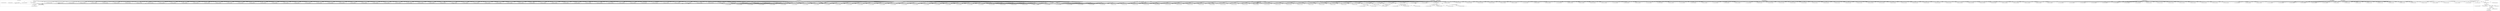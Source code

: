 digraph G {
	"1_fwatchdog#ServerID_6df85d7674-kxx8d"->"10.1.80.1:56570#ServerID_OuterContainerID"[ label="RESPONSE" ];
	"1_fwatchdog#ServerID_5f846fd567-wptbp"->"10.1.80.1:59896#ServerID_OuterContainerID"[ label="RESPONSE" ];
	"10.1.80.1:59898#ServerID_OuterContainerID"->"1_fwatchdog#ServerID_5f846fd567-wptbp"[ label="GET" ];
	"1_fwatchdog#ServerID_5f846fd567-wptbp"->"10.1.80.1:59898#ServerID_OuterContainerID"[ label="RESPONSE" ];
	"10.1.80.1:59896#ServerID_OuterContainerID"->"1_fwatchdog#ServerID_5f846fd567-wptbp"[ label="GET" ];
	"1_fwatchdog#ServerID_6df85d7674-kxx8d"->"10.1.80.1:56572#ServerID_OuterContainerID"[ label="RESPONSE" ];
	"10.1.80.1:56532#ServerID_OuterContainerID"->"1_fwatchdog#ServerID_62fde1e95276"[ label="read" ];
	"10.1.80.1:56570#ServerID_OuterContainerID"->"1_fwatchdog#ServerID_6df85d7674-kxx8d"[ label="GET" ];
	"10.1.80.1:56572#ServerID_OuterContainerID"->"1_fwatchdog#ServerID_6df85d7674-kxx8d"[ label="GET" ];
	"10.1.80.1:43885#ServerID_OuterContainerID"->"1_fwatchdog#ServerID_68977fd5c9-qtcgc"[ label="GET" ];
	"10.1.80.1:43884#ServerID_OuterContainerID"->"1_fwatchdog#ServerID_68977fd5c9-qtcgc"[ label="GET" ];
	"1_fwatchdog#ServerID_68977fd5c9-qtcgc"->"10.1.80.1:43884#ServerID_OuterContainerID"[ label="RESPONSE" ];
	"1_fwatchdog#ServerID_68977fd5c9-qtcgc"->"10.1.80.1:43885#ServerID_OuterContainerID"[ label="RESPONSE" ];
	"10.1.80.1:41390#ServerID_OuterContainerID"->"1_fwatchdog#ServerID_8665dd9487-tmsd9"[ label="GET" ];
	"10.1.80.1:41388#ServerID_OuterContainerID"->"1_fwatchdog#ServerID_8665dd9487-tmsd9"[ label="GET" ];
	"1_fwatchdog#ServerID_8665dd9487-tmsd9"->"10.1.80.1:41388#ServerID_OuterContainerID"[ label="RESPONSE" ];
	"1_fwatchdog#ServerID_8665dd9487-tmsd9"->"10.1.80.1:41390#ServerID_OuterContainerID"[ label="RESPONSE" ];
	"10.1.80.1:46972#ServerID_OuterContainerID"->"1_fwatchdog#ServerID_76c96688d7-crgnn"[ label="GET" ];
	"1_fwatchdog#ServerID_76c96688d7-crgnn"->"10.1.80.1:46972#ServerID_OuterContainerID"[ label="RESPONSE" ];
	"10.1.80.1:46973#ServerID_OuterContainerID"->"1_fwatchdog#ServerID_76c96688d7-crgnn"[ label="GET" ];
	"10.1.80.1:59866#ServerID_OuterContainerID"->"1_fwatchdog#ServerID_d4490627de97"[ label="read" ];
	"1_fwatchdog#ServerID_76c96688d7-crgnn"->"10.1.80.1:46973#ServerID_OuterContainerID"[ label="RESPONSE" ];
	"10.1.80.1:56840#ServerID_OuterContainerID"->"1_fwatchdog#ServerID_5fff9df6cf-4xmj9"[ label="GET" ];
	"10.1.80.1:56838#ServerID_OuterContainerID"->"1_fwatchdog#ServerID_5fff9df6cf-4xmj9"[ label="GET" ];
	"1_fwatchdog#ServerID_5fff9df6cf-4xmj9"->"10.1.80.1:56840#ServerID_OuterContainerID"[ label="RESPONSE" ];
	"1_fwatchdog#ServerID_5fff9df6cf-4xmj9"->"10.1.80.1:56838#ServerID_OuterContainerID"[ label="RESPONSE" ];
	"10.1.80.1:59868#ServerID_OuterContainerID"->"1_fwatchdog#ServerID_d4490627de97"[ label="read" ];
	"10.1.80.93:57510#ServerID_OuterContainerID"->"1_fwatchdog#ServerID_6df85d7674-kxx8d"[ label="POST" ];
	"1_fwatchdog#ServerID_6df85d7674-kxx8d"->"gateway:8080#ServerID_OuterContainerID"[ label="POST" ];
	"1_fwatchdog#ServerID_6df85d7674-kxx8d"->"10.1.80.93:8080#ServerID_OuterContainerID"[ label="POST" ];
	"1_fwatchdog#ServerID_d4490627de97"->"10.1.80.1:59868#ServerID_OuterContainerID"[ label="write" ];
	"1_fwatchdog#ServerID_d4490627de97"->"10.1.80.1:59866#ServerID_OuterContainerID"[ label="write" ];
	"10.1.80.93:42920#ServerID_OuterContainerID"->"1_fwatchdog#ServerID_5f846fd567-wptbp"[ label="POST" ];
	"1_fwatchdog#ServerID_62fde1e95276"->"10.1.80.1:56532#ServerID_OuterContainerID"[ label="write" ];
	"1_fwatchdog#ServerID_5f846fd567-wptbp"->"10.1.80.93:42920#ServerID_OuterContainerID"[ label="RESPONSE" ];
	"10.1.80.93:8080#ServerID_OuterContainerID"->"1_fwatchdog#ServerID_6df85d7674-kxx8d"[ label="RESPONSE" ];
	"gateway:8080#ServerID_OuterContainerID"->"1_fwatchdog#ServerID_6df85d7674-kxx8d"[ label="RESPONSE" ];
	"1_fwatchdog#ServerID_6df85d7674-kxx8d"->"10.1.80.93:57510#ServerID_OuterContainerID"[ label="RESPONSE" ];
	"10.1.80.93:57530#ServerID_OuterContainerID"->"1_fwatchdog#ServerID_6df85d7674-kxx8d"[ label="POST" ];
	"1_fwatchdog#ServerID_6df85d7674-kxx8d"->"gateway:8080#ServerID_OuterContainerID"[ label="POST" ];
	"1_fwatchdog#ServerID_6df85d7674-kxx8d"->"10.1.80.93:8080#ServerID_OuterContainerID"[ label="POST" ];
	"10.1.80.93:42936#ServerID_OuterContainerID"->"1_fwatchdog#ServerID_5f846fd567-wptbp"[ label="POST" ];
	"1_fwatchdog#ServerID_5f846fd567-wptbp"->"10.1.80.93:42936#ServerID_OuterContainerID"[ label="RESPONSE" ];
	"10.1.80.93:8080#ServerID_OuterContainerID"->"1_fwatchdog#ServerID_6df85d7674-kxx8d"[ label="RESPONSE" ];
	"gateway:8080#ServerID_OuterContainerID"->"1_fwatchdog#ServerID_6df85d7674-kxx8d"[ label="RESPONSE" ];
	"1_fwatchdog#ServerID_6df85d7674-kxx8d"->"10.1.80.93:57530#ServerID_OuterContainerID"[ label="RESPONSE" ];
	"10.1.80.1:56534#ServerID_OuterContainerID"->"1_fwatchdog#ServerID_62fde1e95276"[ label="read" ];
	"10.1.80.93:57542#ServerID_OuterContainerID"->"1_fwatchdog#ServerID_6df85d7674-kxx8d"[ label="POST" ];
	"1_fwatchdog#ServerID_6df85d7674-kxx8d"->"10.1.80.93:8080#ServerID_OuterContainerID"[ label="POST" ];
	"1_fwatchdog#ServerID_6df85d7674-kxx8d"->"gateway:8080#ServerID_OuterContainerID"[ label="POST" ];
	"10.1.80.93:42948#ServerID_OuterContainerID"->"1_fwatchdog#ServerID_5f846fd567-wptbp"[ label="POST" ];
	"1_fwatchdog#ServerID_62fde1e95276"->"10.1.80.1:56534#ServerID_OuterContainerID"[ label="write" ];
	"1_fwatchdog#ServerID_5f846fd567-wptbp"->"10.1.80.93:42948#ServerID_OuterContainerID"[ label="RESPONSE" ];
	"10.1.80.93:8080#ServerID_OuterContainerID"->"1_fwatchdog#ServerID_6df85d7674-kxx8d"[ label="RESPONSE" ];
	"1_fwatchdog#ServerID_6df85d7674-kxx8d"->"10.1.80.93:57542#ServerID_OuterContainerID"[ label="RESPONSE" ];
	"gateway:8080#ServerID_OuterContainerID"->"1_fwatchdog#ServerID_6df85d7674-kxx8d"[ label="RESPONSE" ];
	"10.1.80.1:43850#ServerID_OuterContainerID"->"1_fwatchdog#ServerID_c8cd456c8f13"[ label="read" ];
	"10.1.80.93:57554#ServerID_OuterContainerID"->"1_fwatchdog#ServerID_6df85d7674-kxx8d"[ label="POST" ];
	"1_fwatchdog#ServerID_6df85d7674-kxx8d"->"gateway:8080#ServerID_OuterContainerID"[ label="POST" ];
	"1_fwatchdog#ServerID_6df85d7674-kxx8d"->"10.1.80.93:8080#ServerID_OuterContainerID"[ label="POST" ];
	"10.1.80.93:42960#ServerID_OuterContainerID"->"1_fwatchdog#ServerID_5f846fd567-wptbp"[ label="POST" ];
	"1_fwatchdog#ServerID_5f846fd567-wptbp"->"10.1.80.93:42960#ServerID_OuterContainerID"[ label="RESPONSE" ];
	"10.1.80.93:8080#ServerID_OuterContainerID"->"1_fwatchdog#ServerID_6df85d7674-kxx8d"[ label="RESPONSE" ];
	"gateway:8080#ServerID_OuterContainerID"->"1_fwatchdog#ServerID_6df85d7674-kxx8d"[ label="RESPONSE" ];
	"1_fwatchdog#ServerID_6df85d7674-kxx8d"->"10.1.80.93:57554#ServerID_OuterContainerID"[ label="RESPONSE" ];
	"10.1.80.1:43852#ServerID_OuterContainerID"->"1_fwatchdog#ServerID_c8cd456c8f13"[ label="read" ];
	"1_fwatchdog#ServerID_c8cd456c8f13"->"10.1.80.1:43850#ServerID_OuterContainerID"[ label="write" ];
	"1_fwatchdog#ServerID_c8cd456c8f13"->"10.1.80.1:43852#ServerID_OuterContainerID"[ label="write" ];
	"10.1.80.1:56806#ServerID_OuterContainerID"->"1_fwatchdog#ServerID_5bd30c3565a4"[ label="read" ];
	"1_fwatchdog#ServerID_5bd30c3565a4"->"10.1.80.1:56806#ServerID_OuterContainerID"[ label="write" ];
	"10.1.80.1:56804#ServerID_OuterContainerID"->"1_fwatchdog#ServerID_5bd30c3565a4"[ label="read" ];
	"1_fwatchdog#ServerID_5bd30c3565a4"->"10.1.80.1:56804#ServerID_OuterContainerID"[ label="write" ];
	"10.1.80.1:59896#ServerID_OuterContainerID"->"1_fwatchdog#ServerID_d4490627de97"[ label="read" ];
	"10.1.80.1:59898#ServerID_OuterContainerID"->"1_fwatchdog#ServerID_d4490627de97"[ label="read" ];
	"1_fwatchdog#ServerID_d4490627de97"->"10.1.80.1:59898#ServerID_OuterContainerID"[ label="write" ];
	"1_fwatchdog#ServerID_d4490627de97"->"10.1.80.1:59896#ServerID_OuterContainerID"[ label="write" ];
	"10.1.80.1:56572#ServerID_OuterContainerID"->"1_fwatchdog#ServerID_62fde1e95276"[ label="read" ];
	"10.1.80.1:56570#ServerID_OuterContainerID"->"1_fwatchdog#ServerID_62fde1e95276"[ label="read" ];
	"10.1.80.1:59994#ServerID_OuterContainerID"->"1_fwatchdog#ServerID_5f846fd567-wptbp"[ label="GET" ];
	"1_fwatchdog#ServerID_62fde1e95276"->"10.1.80.1:56572#ServerID_OuterContainerID"[ label="write" ];
	"10.1.80.1:56658#ServerID_OuterContainerID"->"1_fwatchdog#ServerID_6df85d7674-kxx8d"[ label="GET" ];
	"10.1.80.1:59990#ServerID_OuterContainerID"->"1_fwatchdog#ServerID_5f846fd567-wptbp"[ label="GET" ];
	"1_fwatchdog#ServerID_62fde1e95276"->"10.1.80.1:56570#ServerID_OuterContainerID"[ label="write" ];
	"1_fwatchdog#ServerID_6df85d7674-kxx8d"->"10.1.80.1:56662#ServerID_OuterContainerID"[ label="RESPONSE" ];
	"10.1.80.1:56662#ServerID_OuterContainerID"->"1_fwatchdog#ServerID_6df85d7674-kxx8d"[ label="GET" ];
	"10.1.80.1:43884#ServerID_OuterContainerID"->"1_fwatchdog#ServerID_c8cd456c8f13"[ label="read" ];
	"1_fwatchdog#ServerID_5f846fd567-wptbp"->"10.1.80.1:59990#ServerID_OuterContainerID"[ label="RESPONSE" ];
	"1_fwatchdog#ServerID_5f846fd567-wptbp"->"10.1.80.1:59994#ServerID_OuterContainerID"[ label="RESPONSE" ];
	"1_fwatchdog#ServerID_6df85d7674-kxx8d"->"10.1.80.1:56658#ServerID_OuterContainerID"[ label="RESPONSE" ];
	"1_fwatchdog#ServerID_c8cd456c8f13"->"10.1.80.1:43884#ServerID_OuterContainerID"[ label="write" ];
	"10.1.80.93:57576#ServerID_OuterContainerID"->"1_fwatchdog#ServerID_6df85d7674-kxx8d"[ label="POST" ];
	"1_fwatchdog#ServerID_6df85d7674-kxx8d"->"gateway:8080#ServerID_OuterContainerID"[ label="POST" ];
	"10.1.80.1:43885#ServerID_OuterContainerID"->"1_fwatchdog#ServerID_c8cd456c8f13"[ label="read" ];
	"1_fwatchdog#ServerID_6df85d7674-kxx8d"->"10.1.80.93:8080#ServerID_OuterContainerID"[ label="POST" ];
	"10.1.80.93:42982#ServerID_OuterContainerID"->"1_fwatchdog#ServerID_5f846fd567-wptbp"[ label="POST" ];
	"1_fwatchdog#ServerID_c8cd456c8f13"->"10.1.80.1:43885#ServerID_OuterContainerID"[ label="write" ];
	"1_fwatchdog#ServerID_5f846fd567-wptbp"->"10.1.80.93:42982#ServerID_OuterContainerID"[ label="RESPONSE" ];
	"10.1.80.93:8080#ServerID_OuterContainerID"->"1_fwatchdog#ServerID_6df85d7674-kxx8d"[ label="RESPONSE" ];
	"gateway:8080#ServerID_OuterContainerID"->"1_fwatchdog#ServerID_6df85d7674-kxx8d"[ label="RESPONSE" ];
	"10.1.80.1:56840#ServerID_OuterContainerID"->"1_fwatchdog#ServerID_5bd30c3565a4"[ label="read" ];
	"1_fwatchdog#ServerID_6df85d7674-kxx8d"->"10.1.80.93:57576#ServerID_OuterContainerID"[ label="RESPONSE" ];
	"10.1.80.1:43990#ServerID_OuterContainerID"->"1_fwatchdog#ServerID_68977fd5c9-qtcgc"[ label="GET" ];
	"1_fwatchdog#ServerID_5bd30c3565a4"->"10.1.80.1:56840#ServerID_OuterContainerID"[ label="write" ];
	"10.1.80.1:43988#ServerID_OuterContainerID"->"1_fwatchdog#ServerID_68977fd5c9-qtcgc"[ label="GET" ];
	"1_fwatchdog#ServerID_68977fd5c9-qtcgc"->"10.1.80.1:43990#ServerID_OuterContainerID"[ label="RESPONSE" ];
	"1_fwatchdog#ServerID_68977fd5c9-qtcgc"->"10.1.80.1:43988#ServerID_OuterContainerID"[ label="RESPONSE" ];
	"10.1.80.1:41492#ServerID_OuterContainerID"->"1_fwatchdog#ServerID_8665dd9487-tmsd9"[ label="GET" ];
	"1_fwatchdog#ServerID_8665dd9487-tmsd9"->"10.1.80.1:41494#ServerID_OuterContainerID"[ label="RESPONSE" ];
	"10.1.80.1:56838#ServerID_OuterContainerID"->"1_fwatchdog#ServerID_5bd30c3565a4"[ label="read" ];
	"10.1.80.1:41494#ServerID_OuterContainerID"->"1_fwatchdog#ServerID_8665dd9487-tmsd9"[ label="GET" ];
	"1_fwatchdog#ServerID_5bd30c3565a4"->"10.1.80.1:56838#ServerID_OuterContainerID"[ label="write" ];
	"1_fwatchdog#ServerID_8665dd9487-tmsd9"->"10.1.80.1:41492#ServerID_OuterContainerID"[ label="RESPONSE" ];
	"10.1.80.93:57596#ServerID_OuterContainerID"->"1_fwatchdog#ServerID_6df85d7674-kxx8d"[ label="POST" ];
	"1_fwatchdog#ServerID_6df85d7674-kxx8d"->"gateway:8080#ServerID_OuterContainerID"[ label="POST" ];
	"10.1.80.93:57510#ServerID_OuterContainerID"->"1_fwatchdog#ServerID_62fde1e95276"[ label="read" ];
	"1_fwatchdog#ServerID_6df85d7674-kxx8d"->"10.1.80.93:8080#ServerID_OuterContainerID"[ label="POST" ];
	"10.1.80.93:43002#ServerID_OuterContainerID"->"1_fwatchdog#ServerID_5f846fd567-wptbp"[ label="POST" ];
	"1_fwatchdog#ServerID_5f846fd567-wptbp"->"10.1.80.93:43002#ServerID_OuterContainerID"[ label="RESPONSE" ];
	"1_fwatchdog#ServerID_62fde1e95276"->"pipe:[18738494]#ServerID_62fde1e95276"[ label="write" ];
	"1_fwatchdog#ServerID_62fde1e95276"->"localhost:3000#ServerID_62fde1e95276"[ label="connect" ];
	"localhost:3000#ServerID_62fde1e95276"->"1_fwatchdog#ServerID_62fde1e95276"[ label="read" ];
	"localhost:3000#ServerID_62fde1e95276"->"15_node#ServerID_62fde1e95276"[ label="read" ];
	"15_node#ServerID_62fde1e95276"->"pipe:[18737782]#ServerID_62fde1e95276"[ label="write" ];
	"1_fwatchdog#ServerID_62fde1e95276"->"localhost:3000#ServerID_62fde1e95276"[ label="write" ];
	"1_fwatchdog#ServerID_6df85d7674-kxx8d"->"10.1.80.93:57596#ServerID_OuterContainerID"[ label="RESPONSE" ];
	"gateway:8080#ServerID_OuterContainerID"->"1_fwatchdog#ServerID_6df85d7674-kxx8d"[ label="RESPONSE" ];
	"10.1.80.93:8080#ServerID_OuterContainerID"->"1_fwatchdog#ServerID_6df85d7674-kxx8d"[ label="RESPONSE" ];
	"10.1.80.1:47088#ServerID_OuterContainerID"->"1_fwatchdog#ServerID_76c96688d7-crgnn"[ label="GET" ];
	"10.1.80.1:47090#ServerID_OuterContainerID"->"1_fwatchdog#ServerID_76c96688d7-crgnn"[ label="GET" ];
	"1_fwatchdog#ServerID_76c96688d7-crgnn"->"10.1.80.1:47090#ServerID_OuterContainerID"[ label="RESPONSE" ];
	"1_fwatchdog#ServerID_76c96688d7-crgnn"->"10.1.80.1:47088#ServerID_OuterContainerID"[ label="RESPONSE" ];
	"10.1.80.93:57612#ServerID_OuterContainerID"->"1_fwatchdog#ServerID_6df85d7674-kxx8d"[ label="POST" ];
	"1_fwatchdog#ServerID_6df85d7674-kxx8d"->"gateway:8080#ServerID_OuterContainerID"[ label="POST" ];
	"1_fwatchdog#ServerID_6df85d7674-kxx8d"->"10.1.80.93:8080#ServerID_OuterContainerID"[ label="POST" ];
	"10.1.80.93:43018#ServerID_OuterContainerID"->"1_fwatchdog#ServerID_5f846fd567-wptbp"[ label="POST" ];
	"1_fwatchdog#ServerID_5f846fd567-wptbp"->"10.1.80.93:43018#ServerID_OuterContainerID"[ label="RESPONSE" ];
	"10.1.80.93:8080#ServerID_OuterContainerID"->"1_fwatchdog#ServerID_6df85d7674-kxx8d"[ label="RESPONSE" ];
	"gateway:8080#ServerID_OuterContainerID"->"1_fwatchdog#ServerID_6df85d7674-kxx8d"[ label="RESPONSE" ];
	"1_fwatchdog#ServerID_6df85d7674-kxx8d"->"10.1.80.93:57612#ServerID_OuterContainerID"[ label="RESPONSE" ];
	"10.1.80.93:57628#ServerID_OuterContainerID"->"1_fwatchdog#ServerID_6df85d7674-kxx8d"[ label="POST" ];
	"1_fwatchdog#ServerID_6df85d7674-kxx8d"->"gateway:8080#ServerID_OuterContainerID"[ label="POST" ];
	"1_fwatchdog#ServerID_6df85d7674-kxx8d"->"10.1.80.93:8080#ServerID_OuterContainerID"[ label="POST" ];
	"1_fwatchdog#ServerID_5f846fd567-wptbp"->"10.1.80.93:43034#ServerID_OuterContainerID"[ label="RESPONSE" ];
	"10.1.80.93:43034#ServerID_OuterContainerID"->"1_fwatchdog#ServerID_5f846fd567-wptbp"[ label="POST" ];
	"10.1.80.1:56978#ServerID_OuterContainerID"->"1_fwatchdog#ServerID_5fff9df6cf-4xmj9"[ label="GET" ];
	"1_fwatchdog#ServerID_5fff9df6cf-4xmj9"->"10.1.80.1:56978#ServerID_OuterContainerID"[ label="RESPONSE" ];
	"10.1.80.93:8080#ServerID_OuterContainerID"->"1_fwatchdog#ServerID_6df85d7674-kxx8d"[ label="RESPONSE" ];
	"10.1.80.1:56980#ServerID_OuterContainerID"->"1_fwatchdog#ServerID_5fff9df6cf-4xmj9"[ label="GET" ];
	"gateway:8080#ServerID_OuterContainerID"->"1_fwatchdog#ServerID_6df85d7674-kxx8d"[ label="RESPONSE" ];
	"1_fwatchdog#ServerID_5fff9df6cf-4xmj9"->"10.1.80.1:56980#ServerID_OuterContainerID"[ label="RESPONSE" ];
	"1_fwatchdog#ServerID_6df85d7674-kxx8d"->"10.1.80.93:57628#ServerID_OuterContainerID"[ label="RESPONSE" ];
	"10.1.80.93:57644#ServerID_OuterContainerID"->"1_fwatchdog#ServerID_6df85d7674-kxx8d"[ label="POST" ];
	"1_fwatchdog#ServerID_6df85d7674-kxx8d"->"gateway:8080#ServerID_OuterContainerID"[ label="POST" ];
	"1_fwatchdog#ServerID_6df85d7674-kxx8d"->"10.1.80.93:8080#ServerID_OuterContainerID"[ label="POST" ];
	"10.1.80.93:43050#ServerID_OuterContainerID"->"1_fwatchdog#ServerID_5f846fd567-wptbp"[ label="POST" ];
	"1_fwatchdog#ServerID_5f846fd567-wptbp"->"10.1.80.93:43050#ServerID_OuterContainerID"[ label="RESPONSE" ];
	"10.1.80.93:8080#ServerID_OuterContainerID"->"1_fwatchdog#ServerID_6df85d7674-kxx8d"[ label="RESPONSE" ];
	"gateway:8080#ServerID_OuterContainerID"->"1_fwatchdog#ServerID_6df85d7674-kxx8d"[ label="RESPONSE" ];
	"1_fwatchdog#ServerID_6df85d7674-kxx8d"->"10.1.80.93:57644#ServerID_OuterContainerID"[ label="RESPONSE" ];
	"10.1.80.93:57664#ServerID_OuterContainerID"->"1_fwatchdog#ServerID_6df85d7674-kxx8d"[ label="POST" ];
	"1_fwatchdog#ServerID_6df85d7674-kxx8d"->"10.1.80.93:8080#ServerID_OuterContainerID"[ label="POST" ];
	"1_fwatchdog#ServerID_6df85d7674-kxx8d"->"gateway:8080#ServerID_OuterContainerID"[ label="POST" ];
	"10.1.80.93:43074#ServerID_OuterContainerID"->"1_fwatchdog#ServerID_5f846fd567-wptbp"[ label="POST" ];
	"1_fwatchdog#ServerID_5f846fd567-wptbp"->"10.1.80.93:43074#ServerID_OuterContainerID"[ label="RESPONSE" ];
	"10.1.80.93:8080#ServerID_OuterContainerID"->"1_fwatchdog#ServerID_6df85d7674-kxx8d"[ label="RESPONSE" ];
	"gateway:8080#ServerID_OuterContainerID"->"1_fwatchdog#ServerID_6df85d7674-kxx8d"[ label="RESPONSE" ];
	"/etc/hosts#ServerID_62fde1e95276"->"15_node#ServerID_62fde1e95276"[ label="read" ];
	"1_fwatchdog#ServerID_6df85d7674-kxx8d"->"10.1.80.93:57664#ServerID_OuterContainerID"[ label="RESPONSE" ];
	"/etc/resolv.conf#ServerID_62fde1e95276"->"15_node#ServerID_62fde1e95276"[ label="read" ];
	"15_node#ServerID_62fde1e95276"->"10.152.183.10:53#ServerID_OuterContainerID"[ label="sendto" ];
	"10.1.80.93:57680#ServerID_OuterContainerID"->"1_fwatchdog#ServerID_6df85d7674-kxx8d"[ label="POST" ];
	"10.152.183.10:53#ServerID_OuterContainerID"->"15_node#ServerID_62fde1e95276"[ label="recvfrom" ];
	"1_fwatchdog#ServerID_6df85d7674-kxx8d"->"gateway:8080#ServerID_OuterContainerID"[ label="POST" ];
	"1_fwatchdog#ServerID_6df85d7674-kxx8d"->"10.1.80.93:8080#ServerID_OuterContainerID"[ label="POST" ];
	"10.1.80.93:43086#ServerID_OuterContainerID"->"1_fwatchdog#ServerID_5f846fd567-wptbp"[ label="POST" ];
	"1_fwatchdog#ServerID_5f846fd567-wptbp"->"10.1.80.93:43086#ServerID_OuterContainerID"[ label="RESPONSE" ];
	"10.1.80.93:8080#ServerID_OuterContainerID"->"1_fwatchdog#ServerID_6df85d7674-kxx8d"[ label="RESPONSE" ];
	"gateway:8080#ServerID_OuterContainerID"->"1_fwatchdog#ServerID_6df85d7674-kxx8d"[ label="RESPONSE" ];
	"1_fwatchdog#ServerID_6df85d7674-kxx8d"->"10.1.80.93:57680#ServerID_OuterContainerID"[ label="RESPONSE" ];
	"1_fwatchdog#ServerID_6df85d7674-kxx8d"->"gateway:8080#ServerID_OuterContainerID"[ label="POST" ];
	"10.1.80.93:57692#ServerID_OuterContainerID"->"1_fwatchdog#ServerID_6df85d7674-kxx8d"[ label="POST" ];
	"1_fwatchdog#ServerID_6df85d7674-kxx8d"->"10.1.80.93:8080#ServerID_OuterContainerID"[ label="POST" ];
	"1_fwatchdog#ServerID_5f846fd567-wptbp"->"10.1.80.93:43098#ServerID_OuterContainerID"[ label="RESPONSE" ];
	"10.1.80.93:43098#ServerID_OuterContainerID"->"1_fwatchdog#ServerID_5f846fd567-wptbp"[ label="POST" ];
	"10.1.80.93:8080#ServerID_OuterContainerID"->"1_fwatchdog#ServerID_6df85d7674-kxx8d"[ label="RESPONSE" ];
	"gateway:8080#ServerID_OuterContainerID"->"1_fwatchdog#ServerID_6df85d7674-kxx8d"[ label="RESPONSE" ];
	"1_fwatchdog#ServerID_6df85d7674-kxx8d"->"10.1.80.93:57692#ServerID_OuterContainerID"[ label="RESPONSE" ];
	"10.1.80.93:57706#ServerID_OuterContainerID"->"1_fwatchdog#ServerID_6df85d7674-kxx8d"[ label="POST" ];
	"1_fwatchdog#ServerID_6df85d7674-kxx8d"->"gateway:8080#ServerID_OuterContainerID"[ label="POST" ];
	"1_fwatchdog#ServerID_6df85d7674-kxx8d"->"10.1.80.93:8080#ServerID_OuterContainerID"[ label="POST" ];
	"10.1.80.93:43112#ServerID_OuterContainerID"->"1_fwatchdog#ServerID_5f846fd567-wptbp"[ label="POST" ];
	"1_fwatchdog#ServerID_5f846fd567-wptbp"->"10.1.80.93:43112#ServerID_OuterContainerID"[ label="RESPONSE" ];
	"10.1.80.93:8080#ServerID_OuterContainerID"->"1_fwatchdog#ServerID_6df85d7674-kxx8d"[ label="RESPONSE" ];
	"gateway:8080#ServerID_OuterContainerID"->"1_fwatchdog#ServerID_6df85d7674-kxx8d"[ label="RESPONSE" ];
	"1_fwatchdog#ServerID_6df85d7674-kxx8d"->"10.1.80.93:57706#ServerID_OuterContainerID"[ label="RESPONSE" ];
	"10.1.80.93:57718#ServerID_OuterContainerID"->"1_fwatchdog#ServerID_6df85d7674-kxx8d"[ label="POST" ];
	"1_fwatchdog#ServerID_6df85d7674-kxx8d"->"gateway:8080#ServerID_OuterContainerID"[ label="POST" ];
	"1_fwatchdog#ServerID_6df85d7674-kxx8d"->"10.1.80.93:8080#ServerID_OuterContainerID"[ label="POST" ];
	"10.1.80.93:43124#ServerID_OuterContainerID"->"1_fwatchdog#ServerID_5f846fd567-wptbp"[ label="POST" ];
	"1_fwatchdog#ServerID_5f846fd567-wptbp"->"10.1.80.93:43124#ServerID_OuterContainerID"[ label="RESPONSE" ];
	"10.1.80.93:8080#ServerID_OuterContainerID"->"1_fwatchdog#ServerID_6df85d7674-kxx8d"[ label="RESPONSE" ];
	"gateway:8080#ServerID_OuterContainerID"->"1_fwatchdog#ServerID_6df85d7674-kxx8d"[ label="RESPONSE" ];
	"1_fwatchdog#ServerID_6df85d7674-kxx8d"->"10.1.80.93:57718#ServerID_OuterContainerID"[ label="RESPONSE" ];
	"10.1.80.1:56828#ServerID_OuterContainerID"->"1_fwatchdog#ServerID_6df85d7674-kxx8d"[ label="GET" ];
	"10.1.80.1:60156#ServerID_OuterContainerID"->"1_fwatchdog#ServerID_5f846fd567-wptbp"[ label="GET" ];
	"10.1.80.1:56824#ServerID_OuterContainerID"->"1_fwatchdog#ServerID_6df85d7674-kxx8d"[ label="GET" ];
	"10.1.80.1:60152#ServerID_OuterContainerID"->"1_fwatchdog#ServerID_5f846fd567-wptbp"[ label="GET" ];
	"1_fwatchdog#ServerID_6df85d7674-kxx8d"->"10.1.80.1:56824#ServerID_OuterContainerID"[ label="RESPONSE" ];
	"1_fwatchdog#ServerID_6df85d7674-kxx8d"->"10.1.80.1:56828#ServerID_OuterContainerID"[ label="RESPONSE" ];
	"1_fwatchdog#ServerID_5f846fd567-wptbp"->"10.1.80.1:60156#ServerID_OuterContainerID"[ label="RESPONSE" ];
	"10.1.80.93:57740#ServerID_OuterContainerID"->"1_fwatchdog#ServerID_6df85d7674-kxx8d"[ label="POST" ];
	"1_fwatchdog#ServerID_5f846fd567-wptbp"->"10.1.80.1:60152#ServerID_OuterContainerID"[ label="RESPONSE" ];
	"1_fwatchdog#ServerID_6df85d7674-kxx8d"->"gateway:8080#ServerID_OuterContainerID"[ label="POST" ];
	"1_fwatchdog#ServerID_6df85d7674-kxx8d"->"10.1.80.93:8080#ServerID_OuterContainerID"[ label="POST" ];
	"10.1.80.93:43146#ServerID_OuterContainerID"->"1_fwatchdog#ServerID_5f846fd567-wptbp"[ label="POST" ];
	"1_fwatchdog#ServerID_5f846fd567-wptbp"->"10.1.80.93:43146#ServerID_OuterContainerID"[ label="RESPONSE" ];
	"10.1.80.93:8080#ServerID_OuterContainerID"->"1_fwatchdog#ServerID_6df85d7674-kxx8d"[ label="RESPONSE" ];
	"gateway:8080#ServerID_OuterContainerID"->"1_fwatchdog#ServerID_6df85d7674-kxx8d"[ label="RESPONSE" ];
	"1_fwatchdog#ServerID_6df85d7674-kxx8d"->"10.1.80.93:57740#ServerID_OuterContainerID"[ label="RESPONSE" ];
	"10.1.80.1:44152#ServerID_OuterContainerID"->"1_fwatchdog#ServerID_68977fd5c9-qtcgc"[ label="GET" ];
	"10.1.80.1:44154#ServerID_OuterContainerID"->"1_fwatchdog#ServerID_68977fd5c9-qtcgc"[ label="GET" ];
	"1_fwatchdog#ServerID_68977fd5c9-qtcgc"->"10.1.80.1:44154#ServerID_OuterContainerID"[ label="RESPONSE" ];
	"1_fwatchdog#ServerID_68977fd5c9-qtcgc"->"10.1.80.1:44152#ServerID_OuterContainerID"[ label="RESPONSE" ];
	"10.1.80.1:41658#ServerID_OuterContainerID"->"1_fwatchdog#ServerID_8665dd9487-tmsd9"[ label="GET" ];
	"10.1.80.1:41656#ServerID_OuterContainerID"->"1_fwatchdog#ServerID_8665dd9487-tmsd9"[ label="GET" ];
	"1_fwatchdog#ServerID_8665dd9487-tmsd9"->"10.1.80.1:41658#ServerID_OuterContainerID"[ label="RESPONSE" ];
	"1_fwatchdog#ServerID_8665dd9487-tmsd9"->"10.1.80.1:41656#ServerID_OuterContainerID"[ label="RESPONSE" ];
	"10.1.80.93:57760#ServerID_OuterContainerID"->"1_fwatchdog#ServerID_6df85d7674-kxx8d"[ label="POST" ];
	"1_fwatchdog#ServerID_6df85d7674-kxx8d"->"gateway:8080#ServerID_OuterContainerID"[ label="POST" ];
	"1_fwatchdog#ServerID_6df85d7674-kxx8d"->"10.1.80.93:8080#ServerID_OuterContainerID"[ label="POST" ];
	"10.1.80.93:43166#ServerID_OuterContainerID"->"1_fwatchdog#ServerID_5f846fd567-wptbp"[ label="POST" ];
	"1_fwatchdog#ServerID_5f846fd567-wptbp"->"10.1.80.93:43166#ServerID_OuterContainerID"[ label="RESPONSE" ];
	"10.1.80.93:8080#ServerID_OuterContainerID"->"1_fwatchdog#ServerID_6df85d7674-kxx8d"[ label="RESPONSE" ];
	"gateway:8080#ServerID_OuterContainerID"->"1_fwatchdog#ServerID_6df85d7674-kxx8d"[ label="RESPONSE" ];
	"1_fwatchdog#ServerID_6df85d7674-kxx8d"->"10.1.80.93:57760#ServerID_OuterContainerID"[ label="RESPONSE" ];
	"15_node#ServerID_62fde1e95276"->"gateway:8080#ServerID_OuterContainerID"[ label="connect" ];
	"10.1.80.93:42920#ServerID_OuterContainerID"->"1_fwatchdog#ServerID_d4490627de97"[ label="read" ];
	"1_fwatchdog#ServerID_d4490627de97"->"pipe:[18738433]#ServerID_d4490627de97"[ label="write" ];
	"1_fwatchdog#ServerID_d4490627de97"->"localhost:3000#ServerID_d4490627de97"[ label="connect" ];
	"localhost:3000#ServerID_d4490627de97"->"1_fwatchdog#ServerID_d4490627de97"[ label="read" ];
	"1_fwatchdog#ServerID_d4490627de97"->"localhost:3000#ServerID_d4490627de97"[ label="write" ];
	"localhost:3000#ServerID_d4490627de97"->"10_node#ServerID_d4490627de97"[ label="read" ];
	"10_node#ServerID_d4490627de97"->"pipe:[18738585]#ServerID_d4490627de97"[ label="write" ];
	"10.1.80.1:47254#ServerID_OuterContainerID"->"1_fwatchdog#ServerID_76c96688d7-crgnn"[ label="GET" ];
	"10.1.80.1:47252#ServerID_OuterContainerID"->"1_fwatchdog#ServerID_76c96688d7-crgnn"[ label="GET" ];
	"1_fwatchdog#ServerID_76c96688d7-crgnn"->"10.1.80.1:47254#ServerID_OuterContainerID"[ label="RESPONSE" ];
	"1_fwatchdog#ServerID_76c96688d7-crgnn"->"10.1.80.1:47252#ServerID_OuterContainerID"[ label="RESPONSE" ];
	"10.1.80.93:57776#ServerID_OuterContainerID"->"1_fwatchdog#ServerID_6df85d7674-kxx8d"[ label="POST" ];
	"1_fwatchdog#ServerID_6df85d7674-kxx8d"->"gateway:8080#ServerID_OuterContainerID"[ label="POST" ];
	"1_fwatchdog#ServerID_6df85d7674-kxx8d"->"10.1.80.93:8080#ServerID_OuterContainerID"[ label="POST" ];
	"10.1.80.93:43182#ServerID_OuterContainerID"->"1_fwatchdog#ServerID_5f846fd567-wptbp"[ label="POST" ];
	"1_fwatchdog#ServerID_5f846fd567-wptbp"->"10.1.80.93:43182#ServerID_OuterContainerID"[ label="RESPONSE" ];
	"10.1.80.93:8080#ServerID_OuterContainerID"->"1_fwatchdog#ServerID_6df85d7674-kxx8d"[ label="RESPONSE" ];
	"gateway:8080#ServerID_OuterContainerID"->"1_fwatchdog#ServerID_6df85d7674-kxx8d"[ label="RESPONSE" ];
	"1_fwatchdog#ServerID_6df85d7674-kxx8d"->"10.1.80.93:57776#ServerID_OuterContainerID"[ label="RESPONSE" ];
	"10.1.80.93:57792#ServerID_OuterContainerID"->"1_fwatchdog#ServerID_6df85d7674-kxx8d"[ label="POST" ];
	"10.1.80.1:57136#ServerID_OuterContainerID"->"1_fwatchdog#ServerID_5fff9df6cf-4xmj9"[ label="GET" ];
	"10.1.80.1:57138#ServerID_OuterContainerID"->"1_fwatchdog#ServerID_5fff9df6cf-4xmj9"[ label="GET" ];
	"1_fwatchdog#ServerID_5fff9df6cf-4xmj9"->"10.1.80.1:57138#ServerID_OuterContainerID"[ label="RESPONSE" ];
	"1_fwatchdog#ServerID_5fff9df6cf-4xmj9"->"10.1.80.1:57136#ServerID_OuterContainerID"[ label="RESPONSE" ];
	"1_fwatchdog#ServerID_6df85d7674-kxx8d"->"gateway:8080#ServerID_OuterContainerID"[ label="POST" ];
	"1_fwatchdog#ServerID_6df85d7674-kxx8d"->"10.1.80.93:8080#ServerID_OuterContainerID"[ label="POST" ];
	"10.1.80.93:43202#ServerID_OuterContainerID"->"1_fwatchdog#ServerID_5f846fd567-wptbp"[ label="POST" ];
	"1_fwatchdog#ServerID_5f846fd567-wptbp"->"10.1.80.93:43202#ServerID_OuterContainerID"[ label="RESPONSE" ];
	"10.1.80.93:8080#ServerID_OuterContainerID"->"1_fwatchdog#ServerID_6df85d7674-kxx8d"[ label="RESPONSE" ];
	"gateway:8080#ServerID_OuterContainerID"->"1_fwatchdog#ServerID_6df85d7674-kxx8d"[ label="RESPONSE" ];
	"1_fwatchdog#ServerID_6df85d7674-kxx8d"->"10.1.80.93:57792#ServerID_OuterContainerID"[ label="RESPONSE" ];
	"10.1.80.93:57808#ServerID_OuterContainerID"->"1_fwatchdog#ServerID_6df85d7674-kxx8d"[ label="POST" ];
	"1_fwatchdog#ServerID_6df85d7674-kxx8d"->"gateway:8080#ServerID_OuterContainerID"[ label="POST" ];
	"10.1.80.93:43216#ServerID_OuterContainerID"->"1_fwatchdog#ServerID_5f846fd567-wptbp"[ label="POST" ];
	"1_fwatchdog#ServerID_6df85d7674-kxx8d"->"10.1.80.93:8080#ServerID_OuterContainerID"[ label="POST" ];
	"1_fwatchdog#ServerID_5f846fd567-wptbp"->"10.1.80.93:43216#ServerID_OuterContainerID"[ label="RESPONSE" ];
	"10.1.80.93:8080#ServerID_OuterContainerID"->"1_fwatchdog#ServerID_6df85d7674-kxx8d"[ label="RESPONSE" ];
	"gateway:8080#ServerID_OuterContainerID"->"1_fwatchdog#ServerID_6df85d7674-kxx8d"[ label="RESPONSE" ];
	"1_fwatchdog#ServerID_6df85d7674-kxx8d"->"10.1.80.93:57808#ServerID_OuterContainerID"[ label="RESPONSE" ];
	"10.1.80.93:57822#ServerID_OuterContainerID"->"1_fwatchdog#ServerID_6df85d7674-kxx8d"[ label="POST" ];
	"1_fwatchdog#ServerID_6df85d7674-kxx8d"->"gateway:8080#ServerID_OuterContainerID"[ label="POST" ];
	"1_fwatchdog#ServerID_6df85d7674-kxx8d"->"10.1.80.93:8080#ServerID_OuterContainerID"[ label="POST" ];
	"10.1.80.93:43228#ServerID_OuterContainerID"->"1_fwatchdog#ServerID_5f846fd567-wptbp"[ label="POST" ];
	"1_fwatchdog#ServerID_5f846fd567-wptbp"->"10.1.80.93:43228#ServerID_OuterContainerID"[ label="RESPONSE" ];
	"10.1.80.93:8080#ServerID_OuterContainerID"->"1_fwatchdog#ServerID_6df85d7674-kxx8d"[ label="RESPONSE" ];
	"gateway:8080#ServerID_OuterContainerID"->"1_fwatchdog#ServerID_6df85d7674-kxx8d"[ label="RESPONSE" ];
	"1_fwatchdog#ServerID_6df85d7674-kxx8d"->"10.1.80.93:57822#ServerID_OuterContainerID"[ label="RESPONSE" ];
	"10.1.80.93:57834#ServerID_OuterContainerID"->"1_fwatchdog#ServerID_6df85d7674-kxx8d"[ label="POST" ];
	"1_fwatchdog#ServerID_6df85d7674-kxx8d"->"gateway:8080#ServerID_OuterContainerID"[ label="POST" ];
	"1_fwatchdog#ServerID_6df85d7674-kxx8d"->"10.1.80.93:8080#ServerID_OuterContainerID"[ label="POST" ];
	"10.1.80.93:43240#ServerID_OuterContainerID"->"1_fwatchdog#ServerID_5f846fd567-wptbp"[ label="POST" ];
	"1_fwatchdog#ServerID_5f846fd567-wptbp"->"10.1.80.93:43240#ServerID_OuterContainerID"[ label="RESPONSE" ];
	"10.1.80.93:8080#ServerID_OuterContainerID"->"1_fwatchdog#ServerID_6df85d7674-kxx8d"[ label="RESPONSE" ];
	"gateway:8080#ServerID_OuterContainerID"->"1_fwatchdog#ServerID_6df85d7674-kxx8d"[ label="RESPONSE" ];
	"1_fwatchdog#ServerID_6df85d7674-kxx8d"->"10.1.80.93:57834#ServerID_OuterContainerID"[ label="RESPONSE" ];
	"1_fwatchdog#ServerID_d4490627de97"->"pipe:[18738434]#ServerID_d4490627de97"[ label="write" ];
	"10.1.80.93:57848#ServerID_OuterContainerID"->"1_fwatchdog#ServerID_6df85d7674-kxx8d"[ label="POST" ];
	"1_fwatchdog#ServerID_6df85d7674-kxx8d"->"gateway:8080#ServerID_OuterContainerID"[ label="POST" ];
	"1_fwatchdog#ServerID_6df85d7674-kxx8d"->"10.1.80.93:8080#ServerID_OuterContainerID"[ label="POST" ];
	"gateway:8080#ServerID_OuterContainerID"->"15_node#ServerID_62fde1e95276"[ label="read" ];
	"1_fwatchdog#ServerID_d4490627de97"->"10.1.80.93:42920#ServerID_OuterContainerID"[ label="write" ];
	"10.1.80.93:43254#ServerID_OuterContainerID"->"1_fwatchdog#ServerID_5f846fd567-wptbp"[ label="POST" ];
	"1_fwatchdog#ServerID_5f846fd567-wptbp"->"10.1.80.93:43254#ServerID_OuterContainerID"[ label="RESPONSE" ];
	"10.1.80.93:8080#ServerID_OuterContainerID"->"1_fwatchdog#ServerID_6df85d7674-kxx8d"[ label="RESPONSE" ];
	"gateway:8080#ServerID_OuterContainerID"->"1_fwatchdog#ServerID_6df85d7674-kxx8d"[ label="RESPONSE" ];
	"1_fwatchdog#ServerID_6df85d7674-kxx8d"->"10.1.80.93:57848#ServerID_OuterContainerID"[ label="RESPONSE" ];
	"10.1.80.93:57860#ServerID_OuterContainerID"->"1_fwatchdog#ServerID_6df85d7674-kxx8d"[ label="POST" ];
	"1_fwatchdog#ServerID_6df85d7674-kxx8d"->"gateway:8080#ServerID_OuterContainerID"[ label="POST" ];
	"1_fwatchdog#ServerID_6df85d7674-kxx8d"->"10.1.80.93:8080#ServerID_OuterContainerID"[ label="POST" ];
	"1_fwatchdog#ServerID_5f846fd567-wptbp"->"10.1.80.93:43266#ServerID_OuterContainerID"[ label="RESPONSE" ];
	"10.1.80.93:43266#ServerID_OuterContainerID"->"1_fwatchdog#ServerID_5f846fd567-wptbp"[ label="POST" ];
	"10.1.80.93:8080#ServerID_OuterContainerID"->"1_fwatchdog#ServerID_6df85d7674-kxx8d"[ label="RESPONSE" ];
	"gateway:8080#ServerID_OuterContainerID"->"1_fwatchdog#ServerID_6df85d7674-kxx8d"[ label="RESPONSE" ];
	"1_fwatchdog#ServerID_6df85d7674-kxx8d"->"10.1.80.93:57860#ServerID_OuterContainerID"[ label="RESPONSE" ];
	"10.1.80.93:57872#ServerID_OuterContainerID"->"1_fwatchdog#ServerID_6df85d7674-kxx8d"[ label="POST" ];
	"1_fwatchdog#ServerID_6df85d7674-kxx8d"->"gateway:8080#ServerID_OuterContainerID"[ label="POST" ];
	"1_fwatchdog#ServerID_6df85d7674-kxx8d"->"10.1.80.93:8080#ServerID_OuterContainerID"[ label="POST" ];
	"1_fwatchdog#ServerID_62fde1e95276"->"pipe:[18738495]#ServerID_62fde1e95276"[ label="write" ];
	"10.1.80.93:43278#ServerID_OuterContainerID"->"1_fwatchdog#ServerID_5f846fd567-wptbp"[ label="POST" ];
	"1_fwatchdog#ServerID_5f846fd567-wptbp"->"10.1.80.93:43278#ServerID_OuterContainerID"[ label="RESPONSE" ];
	"10.1.80.93:8080#ServerID_OuterContainerID"->"1_fwatchdog#ServerID_6df85d7674-kxx8d"[ label="RESPONSE" ];
	"gateway:8080#ServerID_OuterContainerID"->"1_fwatchdog#ServerID_6df85d7674-kxx8d"[ label="RESPONSE" ];
	"1_fwatchdog#ServerID_6df85d7674-kxx8d"->"10.1.80.93:57872#ServerID_OuterContainerID"[ label="RESPONSE" ];
	"10.1.80.1:56982#ServerID_OuterContainerID"->"1_fwatchdog#ServerID_6df85d7674-kxx8d"[ label="GET" ];
	"10.1.80.1:60310#ServerID_OuterContainerID"->"1_fwatchdog#ServerID_5f846fd567-wptbp"[ label="GET" ];
	"10.1.80.1:56978#ServerID_OuterContainerID"->"1_fwatchdog#ServerID_6df85d7674-kxx8d"[ label="GET" ];
	"1_fwatchdog#ServerID_62fde1e95276"->"10.1.80.93:57510#ServerID_OuterContainerID"[ label="write" ];
	"10.1.80.1:60306#ServerID_OuterContainerID"->"1_fwatchdog#ServerID_5f846fd567-wptbp"[ label="GET" ];
	"1_fwatchdog#ServerID_5f846fd567-wptbp"->"10.1.80.1:60310#ServerID_OuterContainerID"[ label="RESPONSE" ];
	"1_fwatchdog#ServerID_6df85d7674-kxx8d"->"10.1.80.1:56982#ServerID_OuterContainerID"[ label="RESPONSE" ];
	"1_fwatchdog#ServerID_5f846fd567-wptbp"->"10.1.80.1:60306#ServerID_OuterContainerID"[ label="RESPONSE" ];
	"1_fwatchdog#ServerID_6df85d7674-kxx8d"->"10.1.80.1:56978#ServerID_OuterContainerID"[ label="RESPONSE" ];
	"10.1.80.93:57894#ServerID_OuterContainerID"->"1_fwatchdog#ServerID_6df85d7674-kxx8d"[ label="POST" ];
	"1_fwatchdog#ServerID_6df85d7674-kxx8d"->"gateway:8080#ServerID_OuterContainerID"[ label="POST" ];
	"1_fwatchdog#ServerID_6df85d7674-kxx8d"->"10.1.80.93:8080#ServerID_OuterContainerID"[ label="POST" ];
	"10.1.80.93:43300#ServerID_OuterContainerID"->"1_fwatchdog#ServerID_5f846fd567-wptbp"[ label="POST" ];
	"1_fwatchdog#ServerID_5f846fd567-wptbp"->"10.1.80.93:43300#ServerID_OuterContainerID"[ label="RESPONSE" ];
	"10.1.80.1:44306#ServerID_OuterContainerID"->"1_fwatchdog#ServerID_68977fd5c9-qtcgc"[ label="GET" ];
	"10.1.80.1:44308#ServerID_OuterContainerID"->"1_fwatchdog#ServerID_68977fd5c9-qtcgc"[ label="GET" ];
	"gateway:8080#ServerID_OuterContainerID"->"1_fwatchdog#ServerID_6df85d7674-kxx8d"[ label="RESPONSE" ];
	"10.1.80.93:8080#ServerID_OuterContainerID"->"1_fwatchdog#ServerID_6df85d7674-kxx8d"[ label="RESPONSE" ];
	"10.1.80.93:57530#ServerID_OuterContainerID"->"1_fwatchdog#ServerID_62fde1e95276"[ label="read" ];
	"1_fwatchdog#ServerID_68977fd5c9-qtcgc"->"10.1.80.1:44308#ServerID_OuterContainerID"[ label="RESPONSE" ];
	"1_fwatchdog#ServerID_6df85d7674-kxx8d"->"10.1.80.93:57894#ServerID_OuterContainerID"[ label="RESPONSE" ];
	"1_fwatchdog#ServerID_68977fd5c9-qtcgc"->"10.1.80.1:44306#ServerID_OuterContainerID"[ label="RESPONSE" ];
	"10.1.80.1:41810#ServerID_OuterContainerID"->"1_fwatchdog#ServerID_8665dd9487-tmsd9"[ label="GET" ];
	"1_fwatchdog#ServerID_8665dd9487-tmsd9"->"10.1.80.1:41810#ServerID_OuterContainerID"[ label="RESPONSE" ];
	"10.1.80.1:41812#ServerID_OuterContainerID"->"1_fwatchdog#ServerID_8665dd9487-tmsd9"[ label="GET" ];
	"1_fwatchdog#ServerID_8665dd9487-tmsd9"->"10.1.80.1:41812#ServerID_OuterContainerID"[ label="RESPONSE" ];
	"10.1.80.93:57914#ServerID_OuterContainerID"->"1_fwatchdog#ServerID_6df85d7674-kxx8d"[ label="POST" ];
	"1_fwatchdog#ServerID_6df85d7674-kxx8d"->"gateway:8080#ServerID_OuterContainerID"[ label="POST" ];
	"1_fwatchdog#ServerID_6df85d7674-kxx8d"->"10.1.80.93:8080#ServerID_OuterContainerID"[ label="POST" ];
	"10.1.80.93:43320#ServerID_OuterContainerID"->"1_fwatchdog#ServerID_5f846fd567-wptbp"[ label="POST" ];
	"1_fwatchdog#ServerID_5f846fd567-wptbp"->"10.1.80.93:43320#ServerID_OuterContainerID"[ label="RESPONSE" ];
	"10.1.80.93:8080#ServerID_OuterContainerID"->"1_fwatchdog#ServerID_6df85d7674-kxx8d"[ label="RESPONSE" ];
	"gateway:8080#ServerID_OuterContainerID"->"1_fwatchdog#ServerID_6df85d7674-kxx8d"[ label="RESPONSE" ];
	"1_fwatchdog#ServerID_6df85d7674-kxx8d"->"10.1.80.93:57914#ServerID_OuterContainerID"[ label="RESPONSE" ];
	"10.1.80.1:47407#ServerID_OuterContainerID"->"1_fwatchdog#ServerID_76c96688d7-crgnn"[ label="GET" ];
	"10.1.80.1:47406#ServerID_OuterContainerID"->"1_fwatchdog#ServerID_76c96688d7-crgnn"[ label="GET" ];
	"1_fwatchdog#ServerID_76c96688d7-crgnn"->"10.1.80.1:47407#ServerID_OuterContainerID"[ label="RESPONSE" ];
	"1_fwatchdog#ServerID_76c96688d7-crgnn"->"10.1.80.1:47406#ServerID_OuterContainerID"[ label="RESPONSE" ];
	"10.1.80.93:57930#ServerID_OuterContainerID"->"1_fwatchdog#ServerID_6df85d7674-kxx8d"[ label="POST" ];
	"1_fwatchdog#ServerID_6df85d7674-kxx8d"->"gateway:8080#ServerID_OuterContainerID"[ label="POST" ];
	"10.1.80.93:43336#ServerID_OuterContainerID"->"1_fwatchdog#ServerID_5f846fd567-wptbp"[ label="POST" ];
	"1_fwatchdog#ServerID_6df85d7674-kxx8d"->"10.1.80.93:8080#ServerID_OuterContainerID"[ label="POST" ];
	"1_fwatchdog#ServerID_5f846fd567-wptbp"->"10.1.80.93:43336#ServerID_OuterContainerID"[ label="RESPONSE" ];
	"10.1.80.93:8080#ServerID_OuterContainerID"->"1_fwatchdog#ServerID_6df85d7674-kxx8d"[ label="RESPONSE" ];
	"gateway:8080#ServerID_OuterContainerID"->"1_fwatchdog#ServerID_6df85d7674-kxx8d"[ label="RESPONSE" ];
	"1_fwatchdog#ServerID_6df85d7674-kxx8d"->"10.1.80.93:57930#ServerID_OuterContainerID"[ label="RESPONSE" ];
	"10.1.80.93:57942#ServerID_OuterContainerID"->"1_fwatchdog#ServerID_6df85d7674-kxx8d"[ label="POST" ];
	"1_fwatchdog#ServerID_6df85d7674-kxx8d"->"gateway:8080#ServerID_OuterContainerID"[ label="POST" ];
	"1_fwatchdog#ServerID_6df85d7674-kxx8d"->"10.1.80.93:8080#ServerID_OuterContainerID"[ label="POST" ];
	"10.1.80.93:43348#ServerID_OuterContainerID"->"1_fwatchdog#ServerID_5f846fd567-wptbp"[ label="POST" ];
	"10.1.80.1:57294#ServerID_OuterContainerID"->"1_fwatchdog#ServerID_5fff9df6cf-4xmj9"[ label="GET" ];
	"10.1.80.1:57292#ServerID_OuterContainerID"->"1_fwatchdog#ServerID_5fff9df6cf-4xmj9"[ label="GET" ];
	"1_fwatchdog#ServerID_5fff9df6cf-4xmj9"->"10.1.80.1:57294#ServerID_OuterContainerID"[ label="RESPONSE" ];
	"1_fwatchdog#ServerID_5fff9df6cf-4xmj9"->"10.1.80.1:57292#ServerID_OuterContainerID"[ label="RESPONSE" ];
	"1_fwatchdog#ServerID_5f846fd567-wptbp"->"10.1.80.93:43348#ServerID_OuterContainerID"[ label="RESPONSE" ];
	"10.1.80.93:8080#ServerID_OuterContainerID"->"1_fwatchdog#ServerID_6df85d7674-kxx8d"[ label="RESPONSE" ];
	"gateway:8080#ServerID_OuterContainerID"->"1_fwatchdog#ServerID_6df85d7674-kxx8d"[ label="RESPONSE" ];
	"1_fwatchdog#ServerID_6df85d7674-kxx8d"->"10.1.80.93:57942#ServerID_OuterContainerID"[ label="RESPONSE" ];
	"10.1.80.93:57958#ServerID_OuterContainerID"->"1_fwatchdog#ServerID_6df85d7674-kxx8d"[ label="POST" ];
	"1_fwatchdog#ServerID_6df85d7674-kxx8d"->"gateway:8080#ServerID_OuterContainerID"[ label="POST" ];
	"1_fwatchdog#ServerID_6df85d7674-kxx8d"->"10.1.80.93:8080#ServerID_OuterContainerID"[ label="POST" ];
	"10.1.80.93:8080#ServerID_OuterContainerID"->"1_fwatchdog#ServerID_6df85d7674-kxx8d"[ label="RESPONSE" ];
	"1_fwatchdog#ServerID_5f846fd567-wptbp"->"10.1.80.93:43366#ServerID_OuterContainerID"[ label="RESPONSE" ];
	"10.1.80.93:43366#ServerID_OuterContainerID"->"1_fwatchdog#ServerID_5f846fd567-wptbp"[ label="POST" ];
	"gateway:8080#ServerID_OuterContainerID"->"1_fwatchdog#ServerID_6df85d7674-kxx8d"[ label="RESPONSE" ];
	"1_fwatchdog#ServerID_6df85d7674-kxx8d"->"10.1.80.93:57958#ServerID_OuterContainerID"[ label="RESPONSE" ];
	"10.1.80.93:57972#ServerID_OuterContainerID"->"1_fwatchdog#ServerID_6df85d7674-kxx8d"[ label="POST" ];
	"1_fwatchdog#ServerID_6df85d7674-kxx8d"->"gateway:8080#ServerID_OuterContainerID"[ label="POST" ];
	"10.1.80.93:43378#ServerID_OuterContainerID"->"1_fwatchdog#ServerID_5f846fd567-wptbp"[ label="POST" ];
	"1_fwatchdog#ServerID_6df85d7674-kxx8d"->"10.1.80.93:8080#ServerID_OuterContainerID"[ label="POST" ];
	"1_fwatchdog#ServerID_5f846fd567-wptbp"->"10.1.80.93:43378#ServerID_OuterContainerID"[ label="RESPONSE" ];
	"10.1.80.93:8080#ServerID_OuterContainerID"->"1_fwatchdog#ServerID_6df85d7674-kxx8d"[ label="RESPONSE" ];
	"gateway:8080#ServerID_OuterContainerID"->"1_fwatchdog#ServerID_6df85d7674-kxx8d"[ label="RESPONSE" ];
	"1_fwatchdog#ServerID_6df85d7674-kxx8d"->"10.1.80.93:57972#ServerID_OuterContainerID"[ label="RESPONSE" ];
	"10.1.80.93:57984#ServerID_OuterContainerID"->"1_fwatchdog#ServerID_6df85d7674-kxx8d"[ label="POST" ];
	"1_fwatchdog#ServerID_6df85d7674-kxx8d"->"gateway:8080#ServerID_OuterContainerID"[ label="POST" ];
	"1_fwatchdog#ServerID_6df85d7674-kxx8d"->"10.1.80.93:8080#ServerID_OuterContainerID"[ label="POST" ];
	"10.1.80.93:43390#ServerID_OuterContainerID"->"1_fwatchdog#ServerID_5f846fd567-wptbp"[ label="POST" ];
	"1_fwatchdog#ServerID_5f846fd567-wptbp"->"10.1.80.93:43390#ServerID_OuterContainerID"[ label="RESPONSE" ];
	"10.1.80.93:42936#ServerID_OuterContainerID"->"1_fwatchdog#ServerID_d4490627de97"[ label="read" ];
	"10.1.80.93:8080#ServerID_OuterContainerID"->"1_fwatchdog#ServerID_6df85d7674-kxx8d"[ label="RESPONSE" ];
	"gateway:8080#ServerID_OuterContainerID"->"1_fwatchdog#ServerID_6df85d7674-kxx8d"[ label="RESPONSE" ];
	"1_fwatchdog#ServerID_6df85d7674-kxx8d"->"10.1.80.93:57984#ServerID_OuterContainerID"[ label="RESPONSE" ];
	"10.1.80.93:57996#ServerID_OuterContainerID"->"1_fwatchdog#ServerID_6df85d7674-kxx8d"[ label="POST" ];
	"1_fwatchdog#ServerID_6df85d7674-kxx8d"->"gateway:8080#ServerID_OuterContainerID"[ label="POST" ];
	"1_fwatchdog#ServerID_6df85d7674-kxx8d"->"10.1.80.93:8080#ServerID_OuterContainerID"[ label="POST" ];
	"10.1.80.93:43402#ServerID_OuterContainerID"->"1_fwatchdog#ServerID_5f846fd567-wptbp"[ label="POST" ];
	"1_fwatchdog#ServerID_5f846fd567-wptbp"->"10.1.80.93:43402#ServerID_OuterContainerID"[ label="RESPONSE" ];
	"10.1.80.93:8080#ServerID_OuterContainerID"->"1_fwatchdog#ServerID_6df85d7674-kxx8d"[ label="RESPONSE" ];
	"gateway:8080#ServerID_OuterContainerID"->"1_fwatchdog#ServerID_6df85d7674-kxx8d"[ label="RESPONSE" ];
	"1_fwatchdog#ServerID_6df85d7674-kxx8d"->"10.1.80.93:57996#ServerID_OuterContainerID"[ label="RESPONSE" ];
	"10.1.80.93:58008#ServerID_OuterContainerID"->"1_fwatchdog#ServerID_6df85d7674-kxx8d"[ label="POST" ];
	"1_fwatchdog#ServerID_6df85d7674-kxx8d"->"gateway:8080#ServerID_OuterContainerID"[ label="POST" ];
	"1_fwatchdog#ServerID_6df85d7674-kxx8d"->"10.1.80.93:8080#ServerID_OuterContainerID"[ label="POST" ];
	"10.1.80.93:43414#ServerID_OuterContainerID"->"1_fwatchdog#ServerID_5f846fd567-wptbp"[ label="POST" ];
	"1_fwatchdog#ServerID_5f846fd567-wptbp"->"10.1.80.93:43414#ServerID_OuterContainerID"[ label="RESPONSE" ];
	"10.1.80.93:8080#ServerID_OuterContainerID"->"1_fwatchdog#ServerID_6df85d7674-kxx8d"[ label="RESPONSE" ];
	"gateway:8080#ServerID_OuterContainerID"->"1_fwatchdog#ServerID_6df85d7674-kxx8d"[ label="RESPONSE" ];
	"1_fwatchdog#ServerID_6df85d7674-kxx8d"->"10.1.80.93:58008#ServerID_OuterContainerID"[ label="RESPONSE" ];
	"10.1.80.93:58020#ServerID_OuterContainerID"->"1_fwatchdog#ServerID_6df85d7674-kxx8d"[ label="POST" ];
	"1_fwatchdog#ServerID_6df85d7674-kxx8d"->"gateway:8080#ServerID_OuterContainerID"[ label="POST" ];
	"1_fwatchdog#ServerID_6df85d7674-kxx8d"->"10.1.80.93:8080#ServerID_OuterContainerID"[ label="POST" ];
	"10.1.80.93:43426#ServerID_OuterContainerID"->"1_fwatchdog#ServerID_5f846fd567-wptbp"[ label="POST" ];
	"1_fwatchdog#ServerID_5f846fd567-wptbp"->"10.1.80.93:43426#ServerID_OuterContainerID"[ label="RESPONSE" ];
	"10.1.80.93:8080#ServerID_OuterContainerID"->"1_fwatchdog#ServerID_6df85d7674-kxx8d"[ label="RESPONSE" ];
	"gateway:8080#ServerID_OuterContainerID"->"1_fwatchdog#ServerID_6df85d7674-kxx8d"[ label="RESPONSE" ];
	"1_fwatchdog#ServerID_6df85d7674-kxx8d"->"10.1.80.93:58020#ServerID_OuterContainerID"[ label="RESPONSE" ];
	"10.1.80.1:57132#ServerID_OuterContainerID"->"1_fwatchdog#ServerID_6df85d7674-kxx8d"[ label="GET" ];
	"10.1.80.1:60464#ServerID_OuterContainerID"->"1_fwatchdog#ServerID_5f846fd567-wptbp"[ label="GET" ];
	"1_fwatchdog#ServerID_6df85d7674-kxx8d"->"10.1.80.1:57132#ServerID_OuterContainerID"[ label="RESPONSE" ];
	"1_fwatchdog#ServerID_5f846fd567-wptbp"->"10.1.80.1:60464#ServerID_OuterContainerID"[ label="RESPONSE" ];
	"10.1.80.1:60458#ServerID_OuterContainerID"->"1_fwatchdog#ServerID_5f846fd567-wptbp"[ label="GET" ];
	"1_fwatchdog#ServerID_5f846fd567-wptbp"->"10.1.80.1:60458#ServerID_OuterContainerID"[ label="RESPONSE" ];
	"10.1.80.1:57130#ServerID_OuterContainerID"->"1_fwatchdog#ServerID_6df85d7674-kxx8d"[ label="GET" ];
	"1_fwatchdog#ServerID_6df85d7674-kxx8d"->"10.1.80.1:57130#ServerID_OuterContainerID"[ label="RESPONSE" ];
	"10.1.80.93:58046#ServerID_OuterContainerID"->"1_fwatchdog#ServerID_6df85d7674-kxx8d"[ label="POST" ];
	"1_fwatchdog#ServerID_d4490627de97"->"10.1.80.93:42936#ServerID_OuterContainerID"[ label="write" ];
	"1_fwatchdog#ServerID_6df85d7674-kxx8d"->"10.1.80.93:8080#ServerID_OuterContainerID"[ label="POST" ];
	"10.1.80.93:43452#ServerID_OuterContainerID"->"1_fwatchdog#ServerID_5f846fd567-wptbp"[ label="POST" ];
	"1_fwatchdog#ServerID_6df85d7674-kxx8d"->"gateway:8080#ServerID_OuterContainerID"[ label="POST" ];
	"1_fwatchdog#ServerID_5f846fd567-wptbp"->"10.1.80.93:43452#ServerID_OuterContainerID"[ label="RESPONSE" ];
	"1_fwatchdog#ServerID_62fde1e95276"->"10.1.80.93:57530#ServerID_OuterContainerID"[ label="write" ];
	"10.1.80.93:8080#ServerID_OuterContainerID"->"1_fwatchdog#ServerID_6df85d7674-kxx8d"[ label="RESPONSE" ];
	"gateway:8080#ServerID_OuterContainerID"->"1_fwatchdog#ServerID_6df85d7674-kxx8d"[ label="RESPONSE" ];
	"1_fwatchdog#ServerID_6df85d7674-kxx8d"->"10.1.80.93:58046#ServerID_OuterContainerID"[ label="RESPONSE" ];
	"10.1.80.1:44458#ServerID_OuterContainerID"->"1_fwatchdog#ServerID_68977fd5c9-qtcgc"[ label="GET" ];
	"10.1.80.1:44460#ServerID_OuterContainerID"->"1_fwatchdog#ServerID_68977fd5c9-qtcgc"[ label="GET" ];
	"1_fwatchdog#ServerID_68977fd5c9-qtcgc"->"10.1.80.1:44460#ServerID_OuterContainerID"[ label="RESPONSE" ];
	"1_fwatchdog#ServerID_68977fd5c9-qtcgc"->"10.1.80.1:44458#ServerID_OuterContainerID"[ label="RESPONSE" ];
	"10.1.80.93:57542#ServerID_OuterContainerID"->"1_fwatchdog#ServerID_62fde1e95276"[ label="read" ];
	"10.1.80.1:41968#ServerID_OuterContainerID"->"1_fwatchdog#ServerID_8665dd9487-tmsd9"[ label="GET" ];
	"10.1.80.1:41966#ServerID_OuterContainerID"->"1_fwatchdog#ServerID_8665dd9487-tmsd9"[ label="GET" ];
	"1_fwatchdog#ServerID_8665dd9487-tmsd9"->"10.1.80.1:41968#ServerID_OuterContainerID"[ label="RESPONSE" ];
	"1_fwatchdog#ServerID_8665dd9487-tmsd9"->"10.1.80.1:41966#ServerID_OuterContainerID"[ label="RESPONSE" ];
	"10.1.80.93:58070#ServerID_OuterContainerID"->"1_fwatchdog#ServerID_6df85d7674-kxx8d"[ label="POST" ];
	"1_fwatchdog#ServerID_6df85d7674-kxx8d"->"gateway:8080#ServerID_OuterContainerID"[ label="POST" ];
	"1_fwatchdog#ServerID_6df85d7674-kxx8d"->"10.1.80.93:8080#ServerID_OuterContainerID"[ label="POST" ];
	"10.1.80.93:43476#ServerID_OuterContainerID"->"1_fwatchdog#ServerID_5f846fd567-wptbp"[ label="POST" ];
	"1_fwatchdog#ServerID_5f846fd567-wptbp"->"10.1.80.93:43476#ServerID_OuterContainerID"[ label="RESPONSE" ];
	"gateway:8080#ServerID_OuterContainerID"->"1_fwatchdog#ServerID_6df85d7674-kxx8d"[ label="RESPONSE" ];
	"10.1.80.93:8080#ServerID_OuterContainerID"->"1_fwatchdog#ServerID_6df85d7674-kxx8d"[ label="RESPONSE" ];
	"10.1.80.1:47564#ServerID_OuterContainerID"->"1_fwatchdog#ServerID_76c96688d7-crgnn"[ label="GET" ];
	"10.1.80.1:47562#ServerID_OuterContainerID"->"1_fwatchdog#ServerID_76c96688d7-crgnn"[ label="GET" ];
	"1_fwatchdog#ServerID_76c96688d7-crgnn"->"10.1.80.1:47562#ServerID_OuterContainerID"[ label="RESPONSE" ];
	"1_fwatchdog#ServerID_6df85d7674-kxx8d"->"10.1.80.93:58070#ServerID_OuterContainerID"[ label="RESPONSE" ];
	"1_fwatchdog#ServerID_76c96688d7-crgnn"->"10.1.80.1:47564#ServerID_OuterContainerID"[ label="RESPONSE" ];
	"10.1.80.93:58086#ServerID_OuterContainerID"->"1_fwatchdog#ServerID_6df85d7674-kxx8d"[ label="POST" ];
	"1_fwatchdog#ServerID_6df85d7674-kxx8d"->"10.1.80.93:8080#ServerID_OuterContainerID"[ label="POST" ];
	"1_fwatchdog#ServerID_6df85d7674-kxx8d"->"gateway:8080#ServerID_OuterContainerID"[ label="POST" ];
	"10.1.80.93:43492#ServerID_OuterContainerID"->"1_fwatchdog#ServerID_5f846fd567-wptbp"[ label="POST" ];
	"1_fwatchdog#ServerID_5f846fd567-wptbp"->"10.1.80.93:43492#ServerID_OuterContainerID"[ label="RESPONSE" ];
	"10.1.80.93:8080#ServerID_OuterContainerID"->"1_fwatchdog#ServerID_6df85d7674-kxx8d"[ label="RESPONSE" ];
	"gateway:8080#ServerID_OuterContainerID"->"1_fwatchdog#ServerID_6df85d7674-kxx8d"[ label="RESPONSE" ];
	"1_fwatchdog#ServerID_6df85d7674-kxx8d"->"10.1.80.93:58086#ServerID_OuterContainerID"[ label="RESPONSE" ];
	"10.1.80.93:42948#ServerID_OuterContainerID"->"1_fwatchdog#ServerID_d4490627de97"[ label="read" ];
	"10.1.80.93:58098#ServerID_OuterContainerID"->"1_fwatchdog#ServerID_6df85d7674-kxx8d"[ label="POST" ];
	"1_fwatchdog#ServerID_6df85d7674-kxx8d"->"gateway:8080#ServerID_OuterContainerID"[ label="POST" ];
	"1_fwatchdog#ServerID_6df85d7674-kxx8d"->"10.1.80.93:8080#ServerID_OuterContainerID"[ label="POST" ];
	"10.1.80.1:57448#ServerID_OuterContainerID"->"1_fwatchdog#ServerID_5fff9df6cf-4xmj9"[ label="GET" ];
	"10.1.80.1:57446#ServerID_OuterContainerID"->"1_fwatchdog#ServerID_5fff9df6cf-4xmj9"[ label="GET" ];
	"1_fwatchdog#ServerID_5fff9df6cf-4xmj9"->"10.1.80.1:57448#ServerID_OuterContainerID"[ label="RESPONSE" ];
	"1_fwatchdog#ServerID_5fff9df6cf-4xmj9"->"10.1.80.1:57446#ServerID_OuterContainerID"[ label="RESPONSE" ];
	"10.1.80.93:43508#ServerID_OuterContainerID"->"1_fwatchdog#ServerID_5f846fd567-wptbp"[ label="POST" ];
	"1_fwatchdog#ServerID_5f846fd567-wptbp"->"10.1.80.93:43508#ServerID_OuterContainerID"[ label="RESPONSE" ];
	"10.1.80.93:8080#ServerID_OuterContainerID"->"1_fwatchdog#ServerID_6df85d7674-kxx8d"[ label="RESPONSE" ];
	"gateway:8080#ServerID_OuterContainerID"->"1_fwatchdog#ServerID_6df85d7674-kxx8d"[ label="RESPONSE" ];
	"1_fwatchdog#ServerID_6df85d7674-kxx8d"->"10.1.80.93:58098#ServerID_OuterContainerID"[ label="RESPONSE" ];
	"10.1.80.93:58114#ServerID_OuterContainerID"->"1_fwatchdog#ServerID_6df85d7674-kxx8d"[ label="POST" ];
	"1_fwatchdog#ServerID_6df85d7674-kxx8d"->"gateway:8080#ServerID_OuterContainerID"[ label="POST" ];
	"1_fwatchdog#ServerID_6df85d7674-kxx8d"->"10.1.80.93:8080#ServerID_OuterContainerID"[ label="POST" ];
	"10.1.80.93:43520#ServerID_OuterContainerID"->"1_fwatchdog#ServerID_5f846fd567-wptbp"[ label="POST" ];
	"1_fwatchdog#ServerID_5f846fd567-wptbp"->"10.1.80.93:43520#ServerID_OuterContainerID"[ label="RESPONSE" ];
	"10.1.80.93:8080#ServerID_OuterContainerID"->"1_fwatchdog#ServerID_6df85d7674-kxx8d"[ label="RESPONSE" ];
	"gateway:8080#ServerID_OuterContainerID"->"1_fwatchdog#ServerID_6df85d7674-kxx8d"[ label="RESPONSE" ];
	"1_fwatchdog#ServerID_6df85d7674-kxx8d"->"10.1.80.93:58114#ServerID_OuterContainerID"[ label="RESPONSE" ];
	"10.1.80.93:58128#ServerID_OuterContainerID"->"1_fwatchdog#ServerID_6df85d7674-kxx8d"[ label="POST" ];
	"1_fwatchdog#ServerID_6df85d7674-kxx8d"->"gateway:8080#ServerID_OuterContainerID"[ label="POST" ];
	"1_fwatchdog#ServerID_6df85d7674-kxx8d"->"10.1.80.93:8080#ServerID_OuterContainerID"[ label="POST" ];
	"1_fwatchdog#ServerID_d4490627de97"->"10.1.80.93:42948#ServerID_OuterContainerID"[ label="write" ];
	"10.1.80.93:43534#ServerID_OuterContainerID"->"1_fwatchdog#ServerID_5f846fd567-wptbp"[ label="POST" ];
	"1_fwatchdog#ServerID_5f846fd567-wptbp"->"10.1.80.93:43534#ServerID_OuterContainerID"[ label="RESPONSE" ];
	"10.1.80.93:8080#ServerID_OuterContainerID"->"1_fwatchdog#ServerID_6df85d7674-kxx8d"[ label="RESPONSE" ];
	"gateway:8080#ServerID_OuterContainerID"->"1_fwatchdog#ServerID_6df85d7674-kxx8d"[ label="RESPONSE" ];
	"1_fwatchdog#ServerID_6df85d7674-kxx8d"->"10.1.80.93:58128#ServerID_OuterContainerID"[ label="RESPONSE" ];
	"10.1.80.93:58140#ServerID_OuterContainerID"->"1_fwatchdog#ServerID_6df85d7674-kxx8d"[ label="POST" ];
	"1_fwatchdog#ServerID_6df85d7674-kxx8d"->"gateway:8080#ServerID_OuterContainerID"[ label="POST" ];
	"10.1.80.93:43546#ServerID_OuterContainerID"->"1_fwatchdog#ServerID_5f846fd567-wptbp"[ label="POST" ];
	"1_fwatchdog#ServerID_6df85d7674-kxx8d"->"10.1.80.93:8080#ServerID_OuterContainerID"[ label="POST" ];
	"10.1.80.93:8080#ServerID_OuterContainerID"->"1_fwatchdog#ServerID_6df85d7674-kxx8d"[ label="RESPONSE" ];
	"1_fwatchdog#ServerID_5f846fd567-wptbp"->"10.1.80.93:43546#ServerID_OuterContainerID"[ label="RESPONSE" ];
	"gateway:8080#ServerID_OuterContainerID"->"1_fwatchdog#ServerID_6df85d7674-kxx8d"[ label="RESPONSE" ];
	"1_fwatchdog#ServerID_6df85d7674-kxx8d"->"10.1.80.93:58140#ServerID_OuterContainerID"[ label="RESPONSE" ];
	"1_fwatchdog#ServerID_6df85d7674-kxx8d"->"gateway:8080#ServerID_OuterContainerID"[ label="POST" ];
	"10.1.80.93:58152#ServerID_OuterContainerID"->"1_fwatchdog#ServerID_6df85d7674-kxx8d"[ label="POST" ];
	"10.1.80.93:43558#ServerID_OuterContainerID"->"1_fwatchdog#ServerID_5f846fd567-wptbp"[ label="POST" ];
	"1_fwatchdog#ServerID_6df85d7674-kxx8d"->"10.1.80.93:8080#ServerID_OuterContainerID"[ label="POST" ];
	"1_fwatchdog#ServerID_5f846fd567-wptbp"->"10.1.80.93:43558#ServerID_OuterContainerID"[ label="RESPONSE" ];
	"10.1.80.93:8080#ServerID_OuterContainerID"->"1_fwatchdog#ServerID_6df85d7674-kxx8d"[ label="RESPONSE" ];
	"gateway:8080#ServerID_OuterContainerID"->"1_fwatchdog#ServerID_6df85d7674-kxx8d"[ label="RESPONSE" ];
	"1_fwatchdog#ServerID_6df85d7674-kxx8d"->"10.1.80.93:58152#ServerID_OuterContainerID"[ label="RESPONSE" ];
	"10.1.80.93:58166#ServerID_OuterContainerID"->"1_fwatchdog#ServerID_6df85d7674-kxx8d"[ label="POST" ];
	"1_fwatchdog#ServerID_6df85d7674-kxx8d"->"gateway:8080#ServerID_OuterContainerID"[ label="POST" ];
	"1_fwatchdog#ServerID_6df85d7674-kxx8d"->"10.1.80.93:8080#ServerID_OuterContainerID"[ label="POST" ];
	"10.1.80.93:43572#ServerID_OuterContainerID"->"1_fwatchdog#ServerID_5f846fd567-wptbp"[ label="POST" ];
	"10.1.80.93:8080#ServerID_OuterContainerID"->"1_fwatchdog#ServerID_6df85d7674-kxx8d"[ label="RESPONSE" ];
	"1_fwatchdog#ServerID_5f846fd567-wptbp"->"10.1.80.93:43572#ServerID_OuterContainerID"[ label="RESPONSE" ];
	"gateway:8080#ServerID_OuterContainerID"->"1_fwatchdog#ServerID_6df85d7674-kxx8d"[ label="RESPONSE" ];
	"1_fwatchdog#ServerID_6df85d7674-kxx8d"->"10.1.80.93:58166#ServerID_OuterContainerID"[ label="RESPONSE" ];
	"10.1.80.93:58178#ServerID_OuterContainerID"->"1_fwatchdog#ServerID_6df85d7674-kxx8d"[ label="POST" ];
	"1_fwatchdog#ServerID_6df85d7674-kxx8d"->"gateway:8080#ServerID_OuterContainerID"[ label="POST" ];
	"1_fwatchdog#ServerID_6df85d7674-kxx8d"->"10.1.80.93:8080#ServerID_OuterContainerID"[ label="POST" ];
	"10.1.80.93:43586#ServerID_OuterContainerID"->"1_fwatchdog#ServerID_5f846fd567-wptbp"[ label="POST" ];
	"1_fwatchdog#ServerID_5f846fd567-wptbp"->"10.1.80.93:43586#ServerID_OuterContainerID"[ label="RESPONSE" ];
	"10.1.80.93:8080#ServerID_OuterContainerID"->"1_fwatchdog#ServerID_6df85d7674-kxx8d"[ label="RESPONSE" ];
	"gateway:8080#ServerID_OuterContainerID"->"1_fwatchdog#ServerID_6df85d7674-kxx8d"[ label="RESPONSE" ];
	"1_fwatchdog#ServerID_6df85d7674-kxx8d"->"10.1.80.93:58178#ServerID_OuterContainerID"[ label="RESPONSE" ];
	"10.1.80.1:57284#ServerID_OuterContainerID"->"1_fwatchdog#ServerID_6df85d7674-kxx8d"[ label="GET" ];
	"10.1.80.1:57282#ServerID_OuterContainerID"->"1_fwatchdog#ServerID_6df85d7674-kxx8d"[ label="GET" ];
	"10.1.80.1:60618#ServerID_OuterContainerID"->"1_fwatchdog#ServerID_5f846fd567-wptbp"[ label="GET" ];
	"1_fwatchdog#ServerID_6df85d7674-kxx8d"->"10.1.80.1:57284#ServerID_OuterContainerID"[ label="RESPONSE" ];
	"10.1.80.1:60616#ServerID_OuterContainerID"->"1_fwatchdog#ServerID_5f846fd567-wptbp"[ label="GET" ];
	"1_fwatchdog#ServerID_5f846fd567-wptbp"->"10.1.80.1:60618#ServerID_OuterContainerID"[ label="RESPONSE" ];
	"1_fwatchdog#ServerID_6df85d7674-kxx8d"->"10.1.80.1:57282#ServerID_OuterContainerID"[ label="RESPONSE" ];
	"1_fwatchdog#ServerID_68977fd5c9-qtcgc"->"10.1.80.1:44612#ServerID_OuterContainerID"[ label="RESPONSE" ];
	"1_fwatchdog#ServerID_5f846fd567-wptbp"->"10.1.80.1:60616#ServerID_OuterContainerID"[ label="RESPONSE" ];
	"10.1.80.93:58200#ServerID_OuterContainerID"->"1_fwatchdog#ServerID_6df85d7674-kxx8d"[ label="POST" ];
	"1_fwatchdog#ServerID_6df85d7674-kxx8d"->"gateway:8080#ServerID_OuterContainerID"[ label="POST" ];
	"1_fwatchdog#ServerID_6df85d7674-kxx8d"->"10.1.80.93:8080#ServerID_OuterContainerID"[ label="POST" ];
	"10.1.80.93:43606#ServerID_OuterContainerID"->"1_fwatchdog#ServerID_5f846fd567-wptbp"[ label="POST" ];
	"10.1.80.1:44612#ServerID_OuterContainerID"->"1_fwatchdog#ServerID_68977fd5c9-qtcgc"[ label="GET" ];
	"10.1.80.1:44614#ServerID_OuterContainerID"->"1_fwatchdog#ServerID_68977fd5c9-qtcgc"[ label="GET" ];
	"1_fwatchdog#ServerID_68977fd5c9-qtcgc"->"10.1.80.1:44614#ServerID_OuterContainerID"[ label="RESPONSE" ];
	"1_fwatchdog#ServerID_5f846fd567-wptbp"->"10.1.80.93:43606#ServerID_OuterContainerID"[ label="RESPONSE" ];
	"10.1.80.93:8080#ServerID_OuterContainerID"->"1_fwatchdog#ServerID_6df85d7674-kxx8d"[ label="RESPONSE" ];
	"gateway:8080#ServerID_OuterContainerID"->"1_fwatchdog#ServerID_6df85d7674-kxx8d"[ label="RESPONSE" ];
	"1_fwatchdog#ServerID_6df85d7674-kxx8d"->"10.1.80.93:58200#ServerID_OuterContainerID"[ label="RESPONSE" ];
	"10.1.80.1:42117#ServerID_OuterContainerID"->"1_fwatchdog#ServerID_8665dd9487-tmsd9"[ label="GET" ];
	"10.1.80.1:42116#ServerID_OuterContainerID"->"1_fwatchdog#ServerID_8665dd9487-tmsd9"[ label="GET" ];
	"1_fwatchdog#ServerID_8665dd9487-tmsd9"->"10.1.80.1:42116#ServerID_OuterContainerID"[ label="RESPONSE" ];
	"1_fwatchdog#ServerID_8665dd9487-tmsd9"->"10.1.80.1:42117#ServerID_OuterContainerID"[ label="RESPONSE" ];
	"10.1.80.93:58220#ServerID_OuterContainerID"->"1_fwatchdog#ServerID_6df85d7674-kxx8d"[ label="POST" ];
	"10.1.80.1:47706#ServerID_OuterContainerID"->"1_fwatchdog#ServerID_76c96688d7-crgnn"[ label="GET" ];
	"10.1.80.1:47708#ServerID_OuterContainerID"->"1_fwatchdog#ServerID_76c96688d7-crgnn"[ label="GET" ];
	"1_fwatchdog#ServerID_76c96688d7-crgnn"->"10.1.80.1:47708#ServerID_OuterContainerID"[ label="RESPONSE" ];
	"1_fwatchdog#ServerID_76c96688d7-crgnn"->"10.1.80.1:47706#ServerID_OuterContainerID"[ label="RESPONSE" ];
	"1_fwatchdog#ServerID_6df85d7674-kxx8d"->"gateway:8080#ServerID_OuterContainerID"[ label="POST" ];
	"1_fwatchdog#ServerID_6df85d7674-kxx8d"->"10.1.80.93:8080#ServerID_OuterContainerID"[ label="POST" ];
	"10.1.80.93:43630#ServerID_OuterContainerID"->"1_fwatchdog#ServerID_5f846fd567-wptbp"[ label="POST" ];
	"1_fwatchdog#ServerID_5f846fd567-wptbp"->"10.1.80.93:43630#ServerID_OuterContainerID"[ label="RESPONSE" ];
	"10.1.80.93:8080#ServerID_OuterContainerID"->"1_fwatchdog#ServerID_6df85d7674-kxx8d"[ label="RESPONSE" ];
	"gateway:8080#ServerID_OuterContainerID"->"1_fwatchdog#ServerID_6df85d7674-kxx8d"[ label="RESPONSE" ];
	"1_fwatchdog#ServerID_6df85d7674-kxx8d"->"10.1.80.93:58220#ServerID_OuterContainerID"[ label="RESPONSE" ];
	"10.1.80.93:58238#ServerID_OuterContainerID"->"1_fwatchdog#ServerID_6df85d7674-kxx8d"[ label="POST" ];
	"1_fwatchdog#ServerID_6df85d7674-kxx8d"->"gateway:8080#ServerID_OuterContainerID"[ label="POST" ];
	"1_fwatchdog#ServerID_6df85d7674-kxx8d"->"10.1.80.93:8080#ServerID_OuterContainerID"[ label="POST" ];
	"10.1.80.93:43644#ServerID_OuterContainerID"->"1_fwatchdog#ServerID_5f846fd567-wptbp"[ label="POST" ];
	"1_fwatchdog#ServerID_5f846fd567-wptbp"->"10.1.80.93:43644#ServerID_OuterContainerID"[ label="RESPONSE" ];
	"10.1.80.93:8080#ServerID_OuterContainerID"->"1_fwatchdog#ServerID_6df85d7674-kxx8d"[ label="RESPONSE" ];
	"gateway:8080#ServerID_OuterContainerID"->"1_fwatchdog#ServerID_6df85d7674-kxx8d"[ label="RESPONSE" ];
	"1_fwatchdog#ServerID_6df85d7674-kxx8d"->"10.1.80.93:58238#ServerID_OuterContainerID"[ label="RESPONSE" ];
	"10.1.80.93:58250#ServerID_OuterContainerID"->"1_fwatchdog#ServerID_6df85d7674-kxx8d"[ label="POST" ];
	"10.1.80.1:57596#ServerID_OuterContainerID"->"1_fwatchdog#ServerID_5fff9df6cf-4xmj9"[ label="GET" ];
	"10.1.80.1:57594#ServerID_OuterContainerID"->"1_fwatchdog#ServerID_5fff9df6cf-4xmj9"[ label="GET" ];
	"1_fwatchdog#ServerID_5fff9df6cf-4xmj9"->"10.1.80.1:57596#ServerID_OuterContainerID"[ label="RESPONSE" ];
	"1_fwatchdog#ServerID_5fff9df6cf-4xmj9"->"10.1.80.1:57594#ServerID_OuterContainerID"[ label="RESPONSE" ];
	"1_fwatchdog#ServerID_6df85d7674-kxx8d"->"gateway:8080#ServerID_OuterContainerID"[ label="POST" ];
	"1_fwatchdog#ServerID_6df85d7674-kxx8d"->"10.1.80.93:8080#ServerID_OuterContainerID"[ label="POST" ];
	"10.1.80.93:43660#ServerID_OuterContainerID"->"1_fwatchdog#ServerID_5f846fd567-wptbp"[ label="POST" ];
	"1_fwatchdog#ServerID_5f846fd567-wptbp"->"10.1.80.93:43660#ServerID_OuterContainerID"[ label="RESPONSE" ];
	"10.1.80.93:8080#ServerID_OuterContainerID"->"1_fwatchdog#ServerID_6df85d7674-kxx8d"[ label="RESPONSE" ];
	"gateway:8080#ServerID_OuterContainerID"->"1_fwatchdog#ServerID_6df85d7674-kxx8d"[ label="RESPONSE" ];
	"1_fwatchdog#ServerID_6df85d7674-kxx8d"->"10.1.80.93:58250#ServerID_OuterContainerID"[ label="RESPONSE" ];
	"10.1.80.93:58266#ServerID_OuterContainerID"->"1_fwatchdog#ServerID_6df85d7674-kxx8d"[ label="POST" ];
	"1_fwatchdog#ServerID_6df85d7674-kxx8d"->"gateway:8080#ServerID_OuterContainerID"[ label="POST" ];
	"1_fwatchdog#ServerID_6df85d7674-kxx8d"->"10.1.80.93:8080#ServerID_OuterContainerID"[ label="POST" ];
	"10.1.80.93:43674#ServerID_OuterContainerID"->"1_fwatchdog#ServerID_5f846fd567-wptbp"[ label="POST" ];
	"1_fwatchdog#ServerID_5f846fd567-wptbp"->"10.1.80.93:43674#ServerID_OuterContainerID"[ label="RESPONSE" ];
	"10.1.80.93:8080#ServerID_OuterContainerID"->"1_fwatchdog#ServerID_6df85d7674-kxx8d"[ label="RESPONSE" ];
	"gateway:8080#ServerID_OuterContainerID"->"1_fwatchdog#ServerID_6df85d7674-kxx8d"[ label="RESPONSE" ];
	"1_fwatchdog#ServerID_6df85d7674-kxx8d"->"10.1.80.93:58266#ServerID_OuterContainerID"[ label="RESPONSE" ];
	"10.1.80.93:58282#ServerID_OuterContainerID"->"1_fwatchdog#ServerID_6df85d7674-kxx8d"[ label="POST" ];
	"1_fwatchdog#ServerID_6df85d7674-kxx8d"->"gateway:8080#ServerID_OuterContainerID"[ label="POST" ];
	"1_fwatchdog#ServerID_6df85d7674-kxx8d"->"10.1.80.93:8080#ServerID_OuterContainerID"[ label="POST" ];
	"10.1.80.93:43688#ServerID_OuterContainerID"->"1_fwatchdog#ServerID_5f846fd567-wptbp"[ label="POST" ];
	"1_fwatchdog#ServerID_5f846fd567-wptbp"->"10.1.80.93:43688#ServerID_OuterContainerID"[ label="RESPONSE" ];
	"10.1.80.93:8080#ServerID_OuterContainerID"->"1_fwatchdog#ServerID_6df85d7674-kxx8d"[ label="RESPONSE" ];
	"gateway:8080#ServerID_OuterContainerID"->"1_fwatchdog#ServerID_6df85d7674-kxx8d"[ label="RESPONSE" ];
	"1_fwatchdog#ServerID_6df85d7674-kxx8d"->"10.1.80.93:58282#ServerID_OuterContainerID"[ label="RESPONSE" ];
	"10.1.80.1:60718#ServerID_OuterContainerID"->"1_fwatchdog#ServerID_5f846fd567-wptbp"[ label="GET" ];
	"10.1.80.1:57394#ServerID_OuterContainerID"->"1_fwatchdog#ServerID_6df85d7674-kxx8d"[ label="GET" ];
	"10.1.80.1:57390#ServerID_OuterContainerID"->"1_fwatchdog#ServerID_6df85d7674-kxx8d"[ label="GET" ];
	"1_fwatchdog#ServerID_5f846fd567-wptbp"->"10.1.80.1:60718#ServerID_OuterContainerID"[ label="RESPONSE" ];
	"10.1.80.1:60722#ServerID_OuterContainerID"->"1_fwatchdog#ServerID_5f846fd567-wptbp"[ label="GET" ];
	"1_fwatchdog#ServerID_6df85d7674-kxx8d"->"10.1.80.1:57394#ServerID_OuterContainerID"[ label="RESPONSE" ];
	"1_fwatchdog#ServerID_6df85d7674-kxx8d"->"10.1.80.1:57390#ServerID_OuterContainerID"[ label="RESPONSE" ];
	"10.1.80.1:44706#ServerID_OuterContainerID"->"1_fwatchdog#ServerID_68977fd5c9-qtcgc"[ label="GET" ];
	"1_fwatchdog#ServerID_5f846fd567-wptbp"->"10.1.80.1:60722#ServerID_OuterContainerID"[ label="RESPONSE" ];
	"1_fwatchdog#ServerID_68977fd5c9-qtcgc"->"10.1.80.1:44706#ServerID_OuterContainerID"[ label="RESPONSE" ];
	"10.1.80.1:44708#ServerID_OuterContainerID"->"1_fwatchdog#ServerID_68977fd5c9-qtcgc"[ label="GET" ];
	"1_fwatchdog#ServerID_68977fd5c9-qtcgc"->"10.1.80.1:44708#ServerID_OuterContainerID"[ label="RESPONSE" ];
	"10.1.80.1:42210#ServerID_OuterContainerID"->"1_fwatchdog#ServerID_8665dd9487-tmsd9"[ label="GET" ];
	"10.1.80.1:42212#ServerID_OuterContainerID"->"1_fwatchdog#ServerID_8665dd9487-tmsd9"[ label="GET" ];
	"1_fwatchdog#ServerID_8665dd9487-tmsd9"->"10.1.80.1:42210#ServerID_OuterContainerID"[ label="RESPONSE" ];
	"1_fwatchdog#ServerID_8665dd9487-tmsd9"->"10.1.80.1:42212#ServerID_OuterContainerID"[ label="RESPONSE" ];
	"10.1.80.1:47795#ServerID_OuterContainerID"->"1_fwatchdog#ServerID_76c96688d7-crgnn"[ label="GET" ];
	"1_fwatchdog#ServerID_76c96688d7-crgnn"->"10.1.80.1:47795#ServerID_OuterContainerID"[ label="RESPONSE" ];
	"10.1.80.1:47794#ServerID_OuterContainerID"->"1_fwatchdog#ServerID_76c96688d7-crgnn"[ label="GET" ];
	"1_fwatchdog#ServerID_76c96688d7-crgnn"->"10.1.80.1:47794#ServerID_OuterContainerID"[ label="RESPONSE" ];
	"10.1.80.1:57662#ServerID_OuterContainerID"->"1_fwatchdog#ServerID_5fff9df6cf-4xmj9"[ label="GET" ];
	"1_fwatchdog#ServerID_62fde1e95276"->"10.1.80.93:57542#ServerID_OuterContainerID"[ label="write" ];
	"10.1.80.1:57660#ServerID_OuterContainerID"->"1_fwatchdog#ServerID_5fff9df6cf-4xmj9"[ label="GET" ];
	"1_fwatchdog#ServerID_5fff9df6cf-4xmj9"->"10.1.80.1:57660#ServerID_OuterContainerID"[ label="RESPONSE" ];
	"1_fwatchdog#ServerID_5fff9df6cf-4xmj9"->"10.1.80.1:57662#ServerID_OuterContainerID"[ label="RESPONSE" ];
	"10.1.80.93:57554#ServerID_OuterContainerID"->"1_fwatchdog#ServerID_62fde1e95276"[ label="read" ];
	"10.1.80.1:60768#ServerID_OuterContainerID"->"1_fwatchdog#ServerID_5f846fd567-wptbp"[ label="GET" ];
	"10.1.80.1:57436#ServerID_OuterContainerID"->"1_fwatchdog#ServerID_6df85d7674-kxx8d"[ label="GET" ];
	"1_fwatchdog#ServerID_6df85d7674-kxx8d"->"10.1.80.1:57436#ServerID_OuterContainerID"[ label="RESPONSE" ];
	"10.1.80.1:60762#ServerID_OuterContainerID"->"1_fwatchdog#ServerID_5f846fd567-wptbp"[ label="GET" ];
	"1_fwatchdog#ServerID_5f846fd567-wptbp"->"10.1.80.1:60768#ServerID_OuterContainerID"[ label="RESPONSE" ];
	"1_fwatchdog#ServerID_5f846fd567-wptbp"->"10.1.80.1:60762#ServerID_OuterContainerID"[ label="RESPONSE" ];
	"10.1.80.1:57432#ServerID_OuterContainerID"->"1_fwatchdog#ServerID_6df85d7674-kxx8d"[ label="GET" ];
	"1_fwatchdog#ServerID_6df85d7674-kxx8d"->"10.1.80.1:57432#ServerID_OuterContainerID"[ label="RESPONSE" ];
	"10.1.80.1:44752#ServerID_OuterContainerID"->"1_fwatchdog#ServerID_68977fd5c9-qtcgc"[ label="GET" ];
	"10.1.80.1:44750#ServerID_OuterContainerID"->"1_fwatchdog#ServerID_68977fd5c9-qtcgc"[ label="GET" ];
	"1_fwatchdog#ServerID_68977fd5c9-qtcgc"->"10.1.80.1:44752#ServerID_OuterContainerID"[ label="RESPONSE" ];
	"1_fwatchdog#ServerID_68977fd5c9-qtcgc"->"10.1.80.1:44750#ServerID_OuterContainerID"[ label="RESPONSE" ];
	"10.1.80.1:42254#ServerID_OuterContainerID"->"1_fwatchdog#ServerID_8665dd9487-tmsd9"[ label="GET" ];
	"1_fwatchdog#ServerID_8665dd9487-tmsd9"->"10.1.80.1:42254#ServerID_OuterContainerID"[ label="RESPONSE" ];
	"10.1.80.1:42256#ServerID_OuterContainerID"->"1_fwatchdog#ServerID_8665dd9487-tmsd9"[ label="GET" ];
	"1_fwatchdog#ServerID_8665dd9487-tmsd9"->"10.1.80.1:42256#ServerID_OuterContainerID"[ label="RESPONSE" ];
	"10.1.80.1:47840#ServerID_OuterContainerID"->"1_fwatchdog#ServerID_76c96688d7-crgnn"[ label="GET" ];
	"1_fwatchdog#ServerID_76c96688d7-crgnn"->"10.1.80.1:47840#ServerID_OuterContainerID"[ label="RESPONSE" ];
	"10.1.80.1:47838#ServerID_OuterContainerID"->"1_fwatchdog#ServerID_76c96688d7-crgnn"[ label="GET" ];
	"1_fwatchdog#ServerID_76c96688d7-crgnn"->"10.1.80.1:47838#ServerID_OuterContainerID"[ label="RESPONSE" ];
	"10.1.80.1:57706#ServerID_OuterContainerID"->"1_fwatchdog#ServerID_5fff9df6cf-4xmj9"[ label="GET" ];
	"10.1.80.1:57704#ServerID_OuterContainerID"->"1_fwatchdog#ServerID_5fff9df6cf-4xmj9"[ label="GET" ];
	"1_fwatchdog#ServerID_5fff9df6cf-4xmj9"->"10.1.80.1:57704#ServerID_OuterContainerID"[ label="RESPONSE" ];
	"1_fwatchdog#ServerID_5fff9df6cf-4xmj9"->"10.1.80.1:57706#ServerID_OuterContainerID"[ label="RESPONSE" ];
	"10.1.80.1:57472#ServerID_OuterContainerID"->"1_fwatchdog#ServerID_6df85d7674-kxx8d"[ label="GET" ];
	"10.1.80.1:60798#ServerID_OuterContainerID"->"1_fwatchdog#ServerID_5f846fd567-wptbp"[ label="GET" ];
	"10.1.80.93:42960#ServerID_OuterContainerID"->"1_fwatchdog#ServerID_d4490627de97"[ label="read" ];
	"10.1.80.1:60800#ServerID_OuterContainerID"->"1_fwatchdog#ServerID_5f846fd567-wptbp"[ label="GET" ];
	"10.1.80.1:57466#ServerID_OuterContainerID"->"1_fwatchdog#ServerID_6df85d7674-kxx8d"[ label="GET" ];
	"1_fwatchdog#ServerID_6df85d7674-kxx8d"->"10.1.80.1:57472#ServerID_OuterContainerID"[ label="RESPONSE" ];
	"1_fwatchdog#ServerID_6df85d7674-kxx8d"->"10.1.80.1:57466#ServerID_OuterContainerID"[ label="RESPONSE" ];
	"1_fwatchdog#ServerID_5f846fd567-wptbp"->"10.1.80.1:60800#ServerID_OuterContainerID"[ label="RESPONSE" ];
	"1_fwatchdog#ServerID_5f846fd567-wptbp"->"10.1.80.1:60798#ServerID_OuterContainerID"[ label="RESPONSE" ];
	"10.1.80.1:44784#ServerID_OuterContainerID"->"1_fwatchdog#ServerID_68977fd5c9-qtcgc"[ label="GET" ];
	"10.1.80.1:44786#ServerID_OuterContainerID"->"1_fwatchdog#ServerID_68977fd5c9-qtcgc"[ label="GET" ];
	"1_fwatchdog#ServerID_d4490627de97"->"10.1.80.93:42960#ServerID_OuterContainerID"[ label="write" ];
	"1_fwatchdog#ServerID_62fde1e95276"->"10.1.80.93:57554#ServerID_OuterContainerID"[ label="write" ];
	"10.1.80.1:56662#ServerID_OuterContainerID"->"1_fwatchdog#ServerID_62fde1e95276"[ label="read" ];
	"1_fwatchdog#ServerID_62fde1e95276"->"10.1.80.1:56658#ServerID_OuterContainerID"[ label="write" ];
	"10.1.80.1:59994#ServerID_OuterContainerID"->"1_fwatchdog#ServerID_d4490627de97"[ label="read" ];
	"10.1.80.1:56658#ServerID_OuterContainerID"->"1_fwatchdog#ServerID_62fde1e95276"[ label="read" ];
	"1_fwatchdog#ServerID_d4490627de97"->"10.1.80.1:59994#ServerID_OuterContainerID"[ label="write" ];
	"1_fwatchdog#ServerID_62fde1e95276"->"10.1.80.1:56662#ServerID_OuterContainerID"[ label="write" ];
	"10.1.80.1:59990#ServerID_OuterContainerID"->"1_fwatchdog#ServerID_d4490627de97"[ label="read" ];
	"1_fwatchdog#ServerID_d4490627de97"->"10.1.80.1:59990#ServerID_OuterContainerID"[ label="write" ];
	"10.1.80.93:57576#ServerID_OuterContainerID"->"1_fwatchdog#ServerID_62fde1e95276"[ label="read" ];
	"10.1.80.93:42982#ServerID_OuterContainerID"->"1_fwatchdog#ServerID_d4490627de97"[ label="read" ];
	"1_fwatchdog#ServerID_d4490627de97"->"10.1.80.93:42982#ServerID_OuterContainerID"[ label="write" ];
	"10.1.80.1:43990#ServerID_OuterContainerID"->"1_fwatchdog#ServerID_c8cd456c8f13"[ label="read" ];
	"1_fwatchdog#ServerID_62fde1e95276"->"10.1.80.93:57576#ServerID_OuterContainerID"[ label="write" ];
	"10.1.80.1:43988#ServerID_OuterContainerID"->"1_fwatchdog#ServerID_c8cd456c8f13"[ label="read" ];
	"1_fwatchdog#ServerID_c8cd456c8f13"->"10.1.80.1:43990#ServerID_OuterContainerID"[ label="write" ];
	"1_fwatchdog#ServerID_c8cd456c8f13"->"10.1.80.1:43988#ServerID_OuterContainerID"[ label="write" ];
	"10.1.80.93:57596#ServerID_OuterContainerID"->"1_fwatchdog#ServerID_62fde1e95276"[ label="read" ];
	"10.1.80.93:43002#ServerID_OuterContainerID"->"1_fwatchdog#ServerID_d4490627de97"[ label="read" ];
	"1_fwatchdog#ServerID_d4490627de97"->"10.1.80.93:43002#ServerID_OuterContainerID"[ label="write" ];
	"1_fwatchdog#ServerID_62fde1e95276"->"10.1.80.93:57596#ServerID_OuterContainerID"[ label="write" ];
	"10.1.80.93:57612#ServerID_OuterContainerID"->"1_fwatchdog#ServerID_62fde1e95276"[ label="read" ];
	"10.1.80.93:43018#ServerID_OuterContainerID"->"1_fwatchdog#ServerID_d4490627de97"[ label="read" ];
	"1_fwatchdog#ServerID_d4490627de97"->"10.1.80.93:43018#ServerID_OuterContainerID"[ label="write" ];
	"1_fwatchdog#ServerID_62fde1e95276"->"10.1.80.93:57612#ServerID_OuterContainerID"[ label="write" ];
	"10.1.80.93:57628#ServerID_OuterContainerID"->"1_fwatchdog#ServerID_62fde1e95276"[ label="read" ];
	"10.1.80.93:43034#ServerID_OuterContainerID"->"1_fwatchdog#ServerID_d4490627de97"[ label="read" ];
	"10.1.80.1:56978#ServerID_OuterContainerID"->"1_fwatchdog#ServerID_5bd30c3565a4"[ label="read" ];
	"1_fwatchdog#ServerID_5bd30c3565a4"->"10.1.80.1:56978#ServerID_OuterContainerID"[ label="write" ];
	"1_fwatchdog#ServerID_d4490627de97"->"10.1.80.93:43034#ServerID_OuterContainerID"[ label="write" ];
	"10.1.80.1:56980#ServerID_OuterContainerID"->"1_fwatchdog#ServerID_5bd30c3565a4"[ label="read" ];
	"1_fwatchdog#ServerID_5bd30c3565a4"->"10.1.80.1:56980#ServerID_OuterContainerID"[ label="write" ];
	"1_fwatchdog#ServerID_62fde1e95276"->"10.1.80.93:57628#ServerID_OuterContainerID"[ label="write" ];
	"10.1.80.93:57644#ServerID_OuterContainerID"->"1_fwatchdog#ServerID_62fde1e95276"[ label="read" ];
	"10.1.80.93:43050#ServerID_OuterContainerID"->"1_fwatchdog#ServerID_d4490627de97"[ label="read" ];
	"1_fwatchdog#ServerID_d4490627de97"->"10.1.80.93:43050#ServerID_OuterContainerID"[ label="write" ];
	"1_fwatchdog#ServerID_62fde1e95276"->"10.1.80.93:57644#ServerID_OuterContainerID"[ label="write" ];
	"10.1.80.93:57664#ServerID_OuterContainerID"->"1_fwatchdog#ServerID_62fde1e95276"[ label="read" ];
	"10.1.80.93:43074#ServerID_OuterContainerID"->"1_fwatchdog#ServerID_d4490627de97"[ label="read" ];
	"1_fwatchdog#ServerID_d4490627de97"->"10.1.80.93:43074#ServerID_OuterContainerID"[ label="write" ];
	"1_fwatchdog#ServerID_62fde1e95276"->"10.1.80.93:57664#ServerID_OuterContainerID"[ label="write" ];
	"10.1.80.93:57680#ServerID_OuterContainerID"->"1_fwatchdog#ServerID_62fde1e95276"[ label="read" ];
	"10.1.80.93:43086#ServerID_OuterContainerID"->"1_fwatchdog#ServerID_d4490627de97"[ label="read" ];
	"1_fwatchdog#ServerID_d4490627de97"->"10.1.80.93:43086#ServerID_OuterContainerID"[ label="write" ];
	"1_fwatchdog#ServerID_62fde1e95276"->"10.1.80.93:57680#ServerID_OuterContainerID"[ label="write" ];
	"10.1.80.93:57692#ServerID_OuterContainerID"->"1_fwatchdog#ServerID_62fde1e95276"[ label="read" ];
	"10.1.80.93:43098#ServerID_OuterContainerID"->"1_fwatchdog#ServerID_d4490627de97"[ label="read" ];
	"1_fwatchdog#ServerID_d4490627de97"->"10.1.80.93:43098#ServerID_OuterContainerID"[ label="write" ];
	"1_fwatchdog#ServerID_62fde1e95276"->"10.1.80.93:57692#ServerID_OuterContainerID"[ label="write" ];
	"10.1.80.93:57706#ServerID_OuterContainerID"->"1_fwatchdog#ServerID_62fde1e95276"[ label="read" ];
	"10.1.80.93:43112#ServerID_OuterContainerID"->"1_fwatchdog#ServerID_d4490627de97"[ label="read" ];
	"1_fwatchdog#ServerID_d4490627de97"->"10.1.80.93:43112#ServerID_OuterContainerID"[ label="write" ];
	"1_fwatchdog#ServerID_62fde1e95276"->"10.1.80.93:57706#ServerID_OuterContainerID"[ label="write" ];
	"10.1.80.93:57718#ServerID_OuterContainerID"->"1_fwatchdog#ServerID_62fde1e95276"[ label="read" ];
	"10.1.80.93:43124#ServerID_OuterContainerID"->"1_fwatchdog#ServerID_d4490627de97"[ label="read" ];
	"1_fwatchdog#ServerID_d4490627de97"->"10.1.80.93:43124#ServerID_OuterContainerID"[ label="write" ];
	"1_fwatchdog#ServerID_62fde1e95276"->"10.1.80.93:57718#ServerID_OuterContainerID"[ label="write" ];
	"1_fwatchdog#ServerID_62fde1e95276"->"10.1.80.1:56828#ServerID_OuterContainerID"[ label="write" ];
	"10.1.80.1:56828#ServerID_OuterContainerID"->"1_fwatchdog#ServerID_62fde1e95276"[ label="read" ];
	"10.1.80.1:56824#ServerID_OuterContainerID"->"1_fwatchdog#ServerID_62fde1e95276"[ label="read" ];
	"1_fwatchdog#ServerID_62fde1e95276"->"10.1.80.1:56824#ServerID_OuterContainerID"[ label="write" ];
	"1_fwatchdog#ServerID_d4490627de97"->"10.1.80.1:60152#ServerID_OuterContainerID"[ label="write" ];
	"10.1.80.1:60152#ServerID_OuterContainerID"->"1_fwatchdog#ServerID_d4490627de97"[ label="read" ];
	"10.1.80.1:60156#ServerID_OuterContainerID"->"1_fwatchdog#ServerID_d4490627de97"[ label="read" ];
	"1_fwatchdog#ServerID_d4490627de97"->"10.1.80.1:60156#ServerID_OuterContainerID"[ label="write" ];
	"10.1.80.93:57740#ServerID_OuterContainerID"->"1_fwatchdog#ServerID_62fde1e95276"[ label="read" ];
	"10.1.80.93:43146#ServerID_OuterContainerID"->"1_fwatchdog#ServerID_d4490627de97"[ label="read" ];
	"1_fwatchdog#ServerID_d4490627de97"->"10.1.80.93:43146#ServerID_OuterContainerID"[ label="write" ];
	"1_fwatchdog#ServerID_62fde1e95276"->"10.1.80.93:57740#ServerID_OuterContainerID"[ label="write" ];
	"10.1.80.1:44152#ServerID_OuterContainerID"->"1_fwatchdog#ServerID_c8cd456c8f13"[ label="read" ];
	"1_fwatchdog#ServerID_c8cd456c8f13"->"10.1.80.1:44154#ServerID_OuterContainerID"[ label="write" ];
	"1_fwatchdog#ServerID_c8cd456c8f13"->"10.1.80.1:44152#ServerID_OuterContainerID"[ label="write" ];
	"10.1.80.1:44154#ServerID_OuterContainerID"->"1_fwatchdog#ServerID_c8cd456c8f13"[ label="read" ];
	"10.1.80.93:57760#ServerID_OuterContainerID"->"1_fwatchdog#ServerID_62fde1e95276"[ label="read" ];
	"10.1.80.93:43166#ServerID_OuterContainerID"->"1_fwatchdog#ServerID_d4490627de97"[ label="read" ];
	"1_fwatchdog#ServerID_d4490627de97"->"10.1.80.93:43166#ServerID_OuterContainerID"[ label="write" ];
	"1_fwatchdog#ServerID_62fde1e95276"->"10.1.80.93:57760#ServerID_OuterContainerID"[ label="write" ];
	"10.1.80.93:57776#ServerID_OuterContainerID"->"1_fwatchdog#ServerID_62fde1e95276"[ label="read" ];
	"10.1.80.93:43182#ServerID_OuterContainerID"->"1_fwatchdog#ServerID_d4490627de97"[ label="read" ];
	"1_fwatchdog#ServerID_d4490627de97"->"10.1.80.93:43182#ServerID_OuterContainerID"[ label="write" ];
	"1_fwatchdog#ServerID_62fde1e95276"->"10.1.80.93:57776#ServerID_OuterContainerID"[ label="write" ];
	"10.1.80.93:57792#ServerID_OuterContainerID"->"1_fwatchdog#ServerID_62fde1e95276"[ label="read" ];
	"10.1.80.1:57138#ServerID_OuterContainerID"->"1_fwatchdog#ServerID_5bd30c3565a4"[ label="read" ];
	"1_fwatchdog#ServerID_5bd30c3565a4"->"10.1.80.1:57136#ServerID_OuterContainerID"[ label="write" ];
	"1_fwatchdog#ServerID_5bd30c3565a4"->"10.1.80.1:57138#ServerID_OuterContainerID"[ label="write" ];
	"10.1.80.1:57136#ServerID_OuterContainerID"->"1_fwatchdog#ServerID_5bd30c3565a4"[ label="read" ];
	"10.1.80.93:43202#ServerID_OuterContainerID"->"1_fwatchdog#ServerID_d4490627de97"[ label="read" ];
	"1_fwatchdog#ServerID_d4490627de97"->"10.1.80.93:43202#ServerID_OuterContainerID"[ label="write" ];
	"1_fwatchdog#ServerID_62fde1e95276"->"10.1.80.93:57792#ServerID_OuterContainerID"[ label="write" ];
	"10.1.80.93:57808#ServerID_OuterContainerID"->"1_fwatchdog#ServerID_62fde1e95276"[ label="read" ];
	"10.1.80.93:43216#ServerID_OuterContainerID"->"1_fwatchdog#ServerID_d4490627de97"[ label="read" ];
	"1_fwatchdog#ServerID_d4490627de97"->"10.1.80.93:43216#ServerID_OuterContainerID"[ label="write" ];
	"1_fwatchdog#ServerID_62fde1e95276"->"10.1.80.93:57808#ServerID_OuterContainerID"[ label="write" ];
	"10.1.80.93:57822#ServerID_OuterContainerID"->"1_fwatchdog#ServerID_62fde1e95276"[ label="read" ];
	"10.1.80.93:43228#ServerID_OuterContainerID"->"1_fwatchdog#ServerID_d4490627de97"[ label="read" ];
	"1_fwatchdog#ServerID_d4490627de97"->"10.1.80.93:43228#ServerID_OuterContainerID"[ label="write" ];
	"1_fwatchdog#ServerID_62fde1e95276"->"10.1.80.93:57822#ServerID_OuterContainerID"[ label="write" ];
	"10.1.80.93:57834#ServerID_OuterContainerID"->"1_fwatchdog#ServerID_62fde1e95276"[ label="read" ];
	"10.1.80.93:43240#ServerID_OuterContainerID"->"1_fwatchdog#ServerID_d4490627de97"[ label="read" ];
	"1_fwatchdog#ServerID_d4490627de97"->"10.1.80.93:43240#ServerID_OuterContainerID"[ label="write" ];
	"1_fwatchdog#ServerID_62fde1e95276"->"10.1.80.93:57834#ServerID_OuterContainerID"[ label="write" ];
	"10.1.80.93:57848#ServerID_OuterContainerID"->"1_fwatchdog#ServerID_62fde1e95276"[ label="read" ];
	"10.1.80.93:43254#ServerID_OuterContainerID"->"1_fwatchdog#ServerID_d4490627de97"[ label="read" ];
	"1_fwatchdog#ServerID_d4490627de97"->"10.1.80.93:43254#ServerID_OuterContainerID"[ label="write" ];
	"1_fwatchdog#ServerID_62fde1e95276"->"10.1.80.93:57848#ServerID_OuterContainerID"[ label="write" ];
	"10.1.80.93:57860#ServerID_OuterContainerID"->"1_fwatchdog#ServerID_62fde1e95276"[ label="read" ];
	"10.1.80.93:43266#ServerID_OuterContainerID"->"1_fwatchdog#ServerID_d4490627de97"[ label="read" ];
	"1_fwatchdog#ServerID_d4490627de97"->"10.1.80.93:43266#ServerID_OuterContainerID"[ label="write" ];
	"1_fwatchdog#ServerID_62fde1e95276"->"10.1.80.93:57860#ServerID_OuterContainerID"[ label="write" ];
	"10.1.80.93:57872#ServerID_OuterContainerID"->"1_fwatchdog#ServerID_62fde1e95276"[ label="read" ];
	"10.1.80.93:43278#ServerID_OuterContainerID"->"1_fwatchdog#ServerID_d4490627de97"[ label="read" ];
	"1_fwatchdog#ServerID_d4490627de97"->"10.1.80.93:43278#ServerID_OuterContainerID"[ label="write" ];
	"1_fwatchdog#ServerID_62fde1e95276"->"10.1.80.93:57872#ServerID_OuterContainerID"[ label="write" ];
	"10.1.80.1:60310#ServerID_OuterContainerID"->"1_fwatchdog#ServerID_d4490627de97"[ label="read" ];
	"10.1.80.1:56982#ServerID_OuterContainerID"->"1_fwatchdog#ServerID_62fde1e95276"[ label="read" ];
	"1_fwatchdog#ServerID_d4490627de97"->"10.1.80.1:60310#ServerID_OuterContainerID"[ label="write" ];
	"10.1.80.1:60306#ServerID_OuterContainerID"->"1_fwatchdog#ServerID_d4490627de97"[ label="read" ];
	"1_fwatchdog#ServerID_62fde1e95276"->"10.1.80.1:56982#ServerID_OuterContainerID"[ label="write" ];
	"10.1.80.1:56978#ServerID_OuterContainerID"->"1_fwatchdog#ServerID_62fde1e95276"[ label="read" ];
	"1_fwatchdog#ServerID_62fde1e95276"->"10.1.80.1:56978#ServerID_OuterContainerID"[ label="write" ];
	"1_fwatchdog#ServerID_d4490627de97"->"10.1.80.1:60306#ServerID_OuterContainerID"[ label="write" ];
	"10.1.80.93:57894#ServerID_OuterContainerID"->"1_fwatchdog#ServerID_62fde1e95276"[ label="read" ];
	"10.1.80.93:43300#ServerID_OuterContainerID"->"1_fwatchdog#ServerID_d4490627de97"[ label="read" ];
	"10.1.80.1:44308#ServerID_OuterContainerID"->"1_fwatchdog#ServerID_c8cd456c8f13"[ label="read" ];
	"1_fwatchdog#ServerID_d4490627de97"->"10.1.80.93:43300#ServerID_OuterContainerID"[ label="write" ];
	"1_fwatchdog#ServerID_c8cd456c8f13"->"10.1.80.1:44308#ServerID_OuterContainerID"[ label="write" ];
	"10.1.80.1:44306#ServerID_OuterContainerID"->"1_fwatchdog#ServerID_c8cd456c8f13"[ label="read" ];
	"1_fwatchdog#ServerID_62fde1e95276"->"10.1.80.93:57894#ServerID_OuterContainerID"[ label="write" ];
	"1_fwatchdog#ServerID_c8cd456c8f13"->"10.1.80.1:44306#ServerID_OuterContainerID"[ label="write" ];
	"10.1.80.93:57914#ServerID_OuterContainerID"->"1_fwatchdog#ServerID_62fde1e95276"[ label="read" ];
	"10.1.80.93:43320#ServerID_OuterContainerID"->"1_fwatchdog#ServerID_d4490627de97"[ label="read" ];
	"1_fwatchdog#ServerID_d4490627de97"->"10.1.80.93:43320#ServerID_OuterContainerID"[ label="write" ];
	"1_fwatchdog#ServerID_62fde1e95276"->"10.1.80.93:57914#ServerID_OuterContainerID"[ label="write" ];
	"10.1.80.93:57930#ServerID_OuterContainerID"->"1_fwatchdog#ServerID_62fde1e95276"[ label="read" ];
	"10.1.80.93:43336#ServerID_OuterContainerID"->"1_fwatchdog#ServerID_d4490627de97"[ label="read" ];
	"1_fwatchdog#ServerID_d4490627de97"->"10.1.80.93:43336#ServerID_OuterContainerID"[ label="write" ];
	"1_fwatchdog#ServerID_62fde1e95276"->"10.1.80.93:57930#ServerID_OuterContainerID"[ label="write" ];
	"10.1.80.93:57942#ServerID_OuterContainerID"->"1_fwatchdog#ServerID_62fde1e95276"[ label="read" ];
	"10.1.80.93:43348#ServerID_OuterContainerID"->"1_fwatchdog#ServerID_d4490627de97"[ label="read" ];
	"10.1.80.1:57294#ServerID_OuterContainerID"->"1_fwatchdog#ServerID_5bd30c3565a4"[ label="read" ];
	"1_fwatchdog#ServerID_5bd30c3565a4"->"10.1.80.1:57294#ServerID_OuterContainerID"[ label="write" ];
	"1_fwatchdog#ServerID_5bd30c3565a4"->"10.1.80.1:57292#ServerID_OuterContainerID"[ label="write" ];
	"10.1.80.1:57292#ServerID_OuterContainerID"->"1_fwatchdog#ServerID_5bd30c3565a4"[ label="read" ];
	"1_fwatchdog#ServerID_d4490627de97"->"10.1.80.93:43348#ServerID_OuterContainerID"[ label="write" ];
	"1_fwatchdog#ServerID_62fde1e95276"->"10.1.80.93:57942#ServerID_OuterContainerID"[ label="write" ];
	"10.1.80.93:57958#ServerID_OuterContainerID"->"1_fwatchdog#ServerID_62fde1e95276"[ label="read" ];
	"10.1.80.93:43366#ServerID_OuterContainerID"->"1_fwatchdog#ServerID_d4490627de97"[ label="read" ];
	"1_fwatchdog#ServerID_d4490627de97"->"10.1.80.93:43366#ServerID_OuterContainerID"[ label="write" ];
	"1_fwatchdog#ServerID_62fde1e95276"->"10.1.80.93:57958#ServerID_OuterContainerID"[ label="write" ];
	"10.1.80.93:57972#ServerID_OuterContainerID"->"1_fwatchdog#ServerID_62fde1e95276"[ label="read" ];
	"10.1.80.93:43378#ServerID_OuterContainerID"->"1_fwatchdog#ServerID_d4490627de97"[ label="read" ];
	"1_fwatchdog#ServerID_d4490627de97"->"10.1.80.93:43378#ServerID_OuterContainerID"[ label="write" ];
	"1_fwatchdog#ServerID_62fde1e95276"->"10.1.80.93:57972#ServerID_OuterContainerID"[ label="write" ];
	"10.1.80.93:57984#ServerID_OuterContainerID"->"1_fwatchdog#ServerID_62fde1e95276"[ label="read" ];
	"10.1.80.93:43390#ServerID_OuterContainerID"->"1_fwatchdog#ServerID_d4490627de97"[ label="read" ];
	"1_fwatchdog#ServerID_d4490627de97"->"10.1.80.93:43390#ServerID_OuterContainerID"[ label="write" ];
	"1_fwatchdog#ServerID_62fde1e95276"->"10.1.80.93:57984#ServerID_OuterContainerID"[ label="write" ];
	"10.1.80.93:57996#ServerID_OuterContainerID"->"1_fwatchdog#ServerID_62fde1e95276"[ label="read" ];
	"10.1.80.93:43402#ServerID_OuterContainerID"->"1_fwatchdog#ServerID_d4490627de97"[ label="read" ];
	"1_fwatchdog#ServerID_d4490627de97"->"10.1.80.93:43402#ServerID_OuterContainerID"[ label="write" ];
	"1_fwatchdog#ServerID_62fde1e95276"->"10.1.80.93:57996#ServerID_OuterContainerID"[ label="write" ];
	"10.1.80.93:58008#ServerID_OuterContainerID"->"1_fwatchdog#ServerID_62fde1e95276"[ label="read" ];
	"10.1.80.93:43414#ServerID_OuterContainerID"->"1_fwatchdog#ServerID_d4490627de97"[ label="read" ];
	"1_fwatchdog#ServerID_d4490627de97"->"10.1.80.93:43414#ServerID_OuterContainerID"[ label="write" ];
	"1_fwatchdog#ServerID_62fde1e95276"->"10.1.80.93:58008#ServerID_OuterContainerID"[ label="write" ];
	"10.1.80.93:58020#ServerID_OuterContainerID"->"1_fwatchdog#ServerID_62fde1e95276"[ label="read" ];
	"10.1.80.93:43426#ServerID_OuterContainerID"->"1_fwatchdog#ServerID_d4490627de97"[ label="read" ];
	"1_fwatchdog#ServerID_d4490627de97"->"10.1.80.93:43426#ServerID_OuterContainerID"[ label="write" ];
	"1_fwatchdog#ServerID_62fde1e95276"->"10.1.80.93:58020#ServerID_OuterContainerID"[ label="write" ];
	"10.1.80.1:57132#ServerID_OuterContainerID"->"1_fwatchdog#ServerID_62fde1e95276"[ label="read" ];
	"10.1.80.1:60458#ServerID_OuterContainerID"->"1_fwatchdog#ServerID_d4490627de97"[ label="read" ];
	"10.1.80.1:60464#ServerID_OuterContainerID"->"1_fwatchdog#ServerID_d4490627de97"[ label="read" ];
	"1_fwatchdog#ServerID_62fde1e95276"->"10.1.80.1:57132#ServerID_OuterContainerID"[ label="write" ];
	"1_fwatchdog#ServerID_d4490627de97"->"10.1.80.1:60464#ServerID_OuterContainerID"[ label="write" ];
	"10.1.80.1:57130#ServerID_OuterContainerID"->"1_fwatchdog#ServerID_62fde1e95276"[ label="read" ];
	"1_fwatchdog#ServerID_d4490627de97"->"10.1.80.1:60458#ServerID_OuterContainerID"[ label="write" ];
	"1_fwatchdog#ServerID_62fde1e95276"->"10.1.80.1:57130#ServerID_OuterContainerID"[ label="write" ];
	"10.1.80.93:58046#ServerID_OuterContainerID"->"1_fwatchdog#ServerID_62fde1e95276"[ label="read" ];
	"10.1.80.93:43452#ServerID_OuterContainerID"->"1_fwatchdog#ServerID_d4490627de97"[ label="read" ];
	"1_fwatchdog#ServerID_62fde1e95276"->"10.1.80.93:58046#ServerID_OuterContainerID"[ label="write" ];
	"1_fwatchdog#ServerID_d4490627de97"->"10.1.80.93:43452#ServerID_OuterContainerID"[ label="write" ];
	"10.1.80.1:44458#ServerID_OuterContainerID"->"1_fwatchdog#ServerID_c8cd456c8f13"[ label="read" ];
	"1_fwatchdog#ServerID_c8cd456c8f13"->"10.1.80.1:44460#ServerID_OuterContainerID"[ label="write" ];
	"10.1.80.1:44460#ServerID_OuterContainerID"->"1_fwatchdog#ServerID_c8cd456c8f13"[ label="read" ];
	"1_fwatchdog#ServerID_c8cd456c8f13"->"10.1.80.1:44458#ServerID_OuterContainerID"[ label="write" ];
	"10.1.80.93:58070#ServerID_OuterContainerID"->"1_fwatchdog#ServerID_62fde1e95276"[ label="read" ];
	"10.1.80.93:43476#ServerID_OuterContainerID"->"1_fwatchdog#ServerID_d4490627de97"[ label="read" ];
	"1_fwatchdog#ServerID_d4490627de97"->"10.1.80.93:43476#ServerID_OuterContainerID"[ label="write" ];
	"1_fwatchdog#ServerID_62fde1e95276"->"10.1.80.93:58070#ServerID_OuterContainerID"[ label="write" ];
	"10.1.80.93:58086#ServerID_OuterContainerID"->"1_fwatchdog#ServerID_62fde1e95276"[ label="read" ];
	"10.1.80.93:43492#ServerID_OuterContainerID"->"1_fwatchdog#ServerID_d4490627de97"[ label="read" ];
	"1_fwatchdog#ServerID_d4490627de97"->"10.1.80.93:43492#ServerID_OuterContainerID"[ label="write" ];
	"1_fwatchdog#ServerID_62fde1e95276"->"10.1.80.93:58086#ServerID_OuterContainerID"[ label="write" ];
	"10.1.80.93:58098#ServerID_OuterContainerID"->"1_fwatchdog#ServerID_62fde1e95276"[ label="read" ];
	"10.1.80.1:57448#ServerID_OuterContainerID"->"1_fwatchdog#ServerID_5bd30c3565a4"[ label="read" ];
	"10.1.80.1:57446#ServerID_OuterContainerID"->"1_fwatchdog#ServerID_5bd30c3565a4"[ label="read" ];
	"10.1.80.93:43508#ServerID_OuterContainerID"->"1_fwatchdog#ServerID_d4490627de97"[ label="read" ];
	"1_fwatchdog#ServerID_5bd30c3565a4"->"10.1.80.1:57446#ServerID_OuterContainerID"[ label="write" ];
	"1_fwatchdog#ServerID_5bd30c3565a4"->"10.1.80.1:57448#ServerID_OuterContainerID"[ label="write" ];
	"1_fwatchdog#ServerID_d4490627de97"->"10.1.80.93:43508#ServerID_OuterContainerID"[ label="write" ];
	"1_fwatchdog#ServerID_62fde1e95276"->"10.1.80.93:58098#ServerID_OuterContainerID"[ label="write" ];
	"10.1.80.93:58114#ServerID_OuterContainerID"->"1_fwatchdog#ServerID_62fde1e95276"[ label="read" ];
	"10.1.80.93:43520#ServerID_OuterContainerID"->"1_fwatchdog#ServerID_d4490627de97"[ label="read" ];
	"1_fwatchdog#ServerID_d4490627de97"->"10.1.80.93:43520#ServerID_OuterContainerID"[ label="write" ];
	"1_fwatchdog#ServerID_62fde1e95276"->"10.1.80.93:58114#ServerID_OuterContainerID"[ label="write" ];
	"10.1.80.93:58128#ServerID_OuterContainerID"->"1_fwatchdog#ServerID_62fde1e95276"[ label="read" ];
	"10.1.80.93:43534#ServerID_OuterContainerID"->"1_fwatchdog#ServerID_d4490627de97"[ label="read" ];
	"1_fwatchdog#ServerID_d4490627de97"->"10.1.80.93:43534#ServerID_OuterContainerID"[ label="write" ];
	"1_fwatchdog#ServerID_62fde1e95276"->"10.1.80.93:58128#ServerID_OuterContainerID"[ label="write" ];
	"10.1.80.93:58140#ServerID_OuterContainerID"->"1_fwatchdog#ServerID_62fde1e95276"[ label="read" ];
	"10.1.80.93:43546#ServerID_OuterContainerID"->"1_fwatchdog#ServerID_d4490627de97"[ label="read" ];
	"1_fwatchdog#ServerID_d4490627de97"->"10.1.80.93:43546#ServerID_OuterContainerID"[ label="write" ];
	"1_fwatchdog#ServerID_62fde1e95276"->"10.1.80.93:58140#ServerID_OuterContainerID"[ label="write" ];
	"10.1.80.93:58152#ServerID_OuterContainerID"->"1_fwatchdog#ServerID_62fde1e95276"[ label="read" ];
	"10.1.80.93:43558#ServerID_OuterContainerID"->"1_fwatchdog#ServerID_d4490627de97"[ label="read" ];
	"1_fwatchdog#ServerID_d4490627de97"->"10.1.80.93:43558#ServerID_OuterContainerID"[ label="write" ];
	"1_fwatchdog#ServerID_62fde1e95276"->"10.1.80.93:58152#ServerID_OuterContainerID"[ label="write" ];
	"10.1.80.93:58166#ServerID_OuterContainerID"->"1_fwatchdog#ServerID_62fde1e95276"[ label="read" ];
	"10.1.80.93:43572#ServerID_OuterContainerID"->"1_fwatchdog#ServerID_d4490627de97"[ label="read" ];
	"1_fwatchdog#ServerID_d4490627de97"->"10.1.80.93:43572#ServerID_OuterContainerID"[ label="write" ];
	"1_fwatchdog#ServerID_62fde1e95276"->"10.1.80.93:58166#ServerID_OuterContainerID"[ label="write" ];
	"10.1.80.93:58178#ServerID_OuterContainerID"->"1_fwatchdog#ServerID_62fde1e95276"[ label="read" ];
	"10.1.80.93:43586#ServerID_OuterContainerID"->"1_fwatchdog#ServerID_d4490627de97"[ label="read" ];
	"1_fwatchdog#ServerID_d4490627de97"->"10.1.80.93:43586#ServerID_OuterContainerID"[ label="write" ];
	"1_fwatchdog#ServerID_62fde1e95276"->"10.1.80.93:58178#ServerID_OuterContainerID"[ label="write" ];
	"1_fwatchdog#ServerID_62fde1e95276"->"10.1.80.1:57284#ServerID_OuterContainerID"[ label="write" ];
	"10.1.80.1:60618#ServerID_OuterContainerID"->"1_fwatchdog#ServerID_d4490627de97"[ label="read" ];
	"10.1.80.1:57282#ServerID_OuterContainerID"->"1_fwatchdog#ServerID_62fde1e95276"[ label="read" ];
	"1_fwatchdog#ServerID_d4490627de97"->"10.1.80.1:60616#ServerID_OuterContainerID"[ label="write" ];
	"1_fwatchdog#ServerID_d4490627de97"->"10.1.80.1:60618#ServerID_OuterContainerID"[ label="write" ];
	"10.1.80.1:57284#ServerID_OuterContainerID"->"1_fwatchdog#ServerID_62fde1e95276"[ label="read" ];
	"10.1.80.1:60616#ServerID_OuterContainerID"->"1_fwatchdog#ServerID_d4490627de97"[ label="read" ];
	"1_fwatchdog#ServerID_62fde1e95276"->"10.1.80.1:57282#ServerID_OuterContainerID"[ label="write" ];
	"10.1.80.93:58200#ServerID_OuterContainerID"->"1_fwatchdog#ServerID_62fde1e95276"[ label="read" ];
	"10.1.80.93:43606#ServerID_OuterContainerID"->"1_fwatchdog#ServerID_d4490627de97"[ label="read" ];
	"10.1.80.1:44612#ServerID_OuterContainerID"->"1_fwatchdog#ServerID_c8cd456c8f13"[ label="read" ];
	"1_fwatchdog#ServerID_c8cd456c8f13"->"10.1.80.1:44614#ServerID_OuterContainerID"[ label="write" ];
	"10.1.80.1:44614#ServerID_OuterContainerID"->"1_fwatchdog#ServerID_c8cd456c8f13"[ label="read" ];
	"1_fwatchdog#ServerID_c8cd456c8f13"->"10.1.80.1:44612#ServerID_OuterContainerID"[ label="write" ];
	"1_fwatchdog#ServerID_d4490627de97"->"10.1.80.93:43606#ServerID_OuterContainerID"[ label="write" ];
	"1_fwatchdog#ServerID_62fde1e95276"->"10.1.80.93:58200#ServerID_OuterContainerID"[ label="write" ];
	"10.1.80.93:58220#ServerID_OuterContainerID"->"1_fwatchdog#ServerID_62fde1e95276"[ label="read" ];
	"10.1.80.93:43630#ServerID_OuterContainerID"->"1_fwatchdog#ServerID_d4490627de97"[ label="read" ];
	"1_fwatchdog#ServerID_d4490627de97"->"10.1.80.93:43630#ServerID_OuterContainerID"[ label="write" ];
	"1_fwatchdog#ServerID_62fde1e95276"->"10.1.80.93:58220#ServerID_OuterContainerID"[ label="write" ];
	"10.1.80.93:58238#ServerID_OuterContainerID"->"1_fwatchdog#ServerID_62fde1e95276"[ label="read" ];
	"10.1.80.93:43644#ServerID_OuterContainerID"->"1_fwatchdog#ServerID_d4490627de97"[ label="read" ];
	"1_fwatchdog#ServerID_d4490627de97"->"10.1.80.93:43644#ServerID_OuterContainerID"[ label="write" ];
	"1_fwatchdog#ServerID_62fde1e95276"->"10.1.80.93:58238#ServerID_OuterContainerID"[ label="write" ];
	"10.1.80.93:58250#ServerID_OuterContainerID"->"1_fwatchdog#ServerID_62fde1e95276"[ label="read" ];
	"10.1.80.1:57596#ServerID_OuterContainerID"->"1_fwatchdog#ServerID_5bd30c3565a4"[ label="read" ];
	"1_fwatchdog#ServerID_5bd30c3565a4"->"10.1.80.1:57596#ServerID_OuterContainerID"[ label="write" ];
	"1_fwatchdog#ServerID_5bd30c3565a4"->"10.1.80.1:57594#ServerID_OuterContainerID"[ label="write" ];
	"10.1.80.1:57594#ServerID_OuterContainerID"->"1_fwatchdog#ServerID_5bd30c3565a4"[ label="read" ];
	"10.1.80.93:43660#ServerID_OuterContainerID"->"1_fwatchdog#ServerID_d4490627de97"[ label="read" ];
	"1_fwatchdog#ServerID_d4490627de97"->"10.1.80.93:43660#ServerID_OuterContainerID"[ label="write" ];
	"1_fwatchdog#ServerID_62fde1e95276"->"10.1.80.93:58250#ServerID_OuterContainerID"[ label="write" ];
	"10.1.80.93:58266#ServerID_OuterContainerID"->"1_fwatchdog#ServerID_62fde1e95276"[ label="read" ];
	"10.1.80.93:43674#ServerID_OuterContainerID"->"1_fwatchdog#ServerID_d4490627de97"[ label="read" ];
	"pipe:[18738640]#ServerID_d4490627de97"->"10_node#ServerID_d4490627de97"[ label="read" ];
	"/dev/null#ServerID_d4490627de97"->"10_node#ServerID_d4490627de97"[ label="read" ];
	"29_sh#ServerID_d4490627de97"->"30_sh#ServerID_d4490627de97"[ label="fork" ];
	"10_node#ServerID_d4490627de97"->"pipe:[18738640]#ServerID_d4490627de97"[ label="write" ];
	"10_node#ServerID_d4490627de97"->"29_node#ServerID_d4490627de97"[ label="fork" ];
	"29_node#ServerID_d4490627de97"->"29_sh#ServerID_d4490627de97"[ label="execve" ];
	"29_sh#ServerID_d4490627de97"->"/home/app/3.txt#ServerID_d4490627de97"[ label="write" ];
	"30_sh#ServerID_d4490627de97"->"30_touch#ServerID_d4490627de97"[ label="execve" ];
	"10_node#ServerID_d4490627de97"->"/dev/null#ServerID_d4490627de97"[ label="write" ];
	"1_fwatchdog#ServerID_d4490627de97"->"10.1.80.93:43674#ServerID_OuterContainerID"[ label="write" ];
	"1_fwatchdog#ServerID_62fde1e95276"->"10.1.80.93:58266#ServerID_OuterContainerID"[ label="write" ];
	"10.1.80.93:58282#ServerID_OuterContainerID"->"1_fwatchdog#ServerID_62fde1e95276"[ label="read" ];
	"10.1.80.93:43688#ServerID_OuterContainerID"->"1_fwatchdog#ServerID_d4490627de97"[ label="read" ];
	"1_fwatchdog#ServerID_d4490627de97"->"10.1.80.93:43688#ServerID_OuterContainerID"[ label="write" ];
	"1_fwatchdog#ServerID_62fde1e95276"->"10.1.80.93:58282#ServerID_OuterContainerID"[ label="write" ];
	"10.1.80.1:60722#ServerID_OuterContainerID"->"1_fwatchdog#ServerID_d4490627de97"[ label="read" ];
	"1_fwatchdog#ServerID_62fde1e95276"->"10.1.80.1:57394#ServerID_OuterContainerID"[ label="write" ];
	"10.1.80.1:60718#ServerID_OuterContainerID"->"1_fwatchdog#ServerID_d4490627de97"[ label="read" ];
	"10.1.80.1:57394#ServerID_OuterContainerID"->"1_fwatchdog#ServerID_62fde1e95276"[ label="read" ];
	"1_fwatchdog#ServerID_62fde1e95276"->"10.1.80.1:57390#ServerID_OuterContainerID"[ label="write" ];
	"10.1.80.1:57390#ServerID_OuterContainerID"->"1_fwatchdog#ServerID_62fde1e95276"[ label="read" ];
	"1_fwatchdog#ServerID_d4490627de97"->"10.1.80.1:60718#ServerID_OuterContainerID"[ label="write" ];
	"1_fwatchdog#ServerID_d4490627de97"->"10.1.80.1:60722#ServerID_OuterContainerID"[ label="write" ];
	"10.1.80.1:44708#ServerID_OuterContainerID"->"1_fwatchdog#ServerID_c8cd456c8f13"[ label="read" ];
	"10.1.80.1:44706#ServerID_OuterContainerID"->"1_fwatchdog#ServerID_c8cd456c8f13"[ label="read" ];
	"1_fwatchdog#ServerID_c8cd456c8f13"->"10.1.80.1:44706#ServerID_OuterContainerID"[ label="write" ];
	"1_fwatchdog#ServerID_c8cd456c8f13"->"10.1.80.1:44708#ServerID_OuterContainerID"[ label="write" ];
	"10.1.80.1:57662#ServerID_OuterContainerID"->"1_fwatchdog#ServerID_5bd30c3565a4"[ label="read" ];
	"10.1.80.1:57660#ServerID_OuterContainerID"->"1_fwatchdog#ServerID_5bd30c3565a4"[ label="read" ];
	"1_fwatchdog#ServerID_5bd30c3565a4"->"10.1.80.1:57660#ServerID_OuterContainerID"[ label="write" ];
	"1_fwatchdog#ServerID_5bd30c3565a4"->"10.1.80.1:57662#ServerID_OuterContainerID"[ label="write" ];
	"10.1.80.1:57432#ServerID_OuterContainerID"->"1_fwatchdog#ServerID_62fde1e95276"[ label="read" ];
	"10.1.80.1:60762#ServerID_OuterContainerID"->"1_fwatchdog#ServerID_d4490627de97"[ label="read" ];
	"10.1.80.1:60768#ServerID_OuterContainerID"->"1_fwatchdog#ServerID_d4490627de97"[ label="read" ];
	"10.1.80.1:57436#ServerID_OuterContainerID"->"1_fwatchdog#ServerID_62fde1e95276"[ label="read" ];
	"1_fwatchdog#ServerID_62fde1e95276"->"10.1.80.1:57436#ServerID_OuterContainerID"[ label="write" ];
	"1_fwatchdog#ServerID_d4490627de97"->"10.1.80.1:60768#ServerID_OuterContainerID"[ label="write" ];
	"1_fwatchdog#ServerID_d4490627de97"->"10.1.80.1:60762#ServerID_OuterContainerID"[ label="write" ];
	"1_fwatchdog#ServerID_62fde1e95276"->"10.1.80.1:57432#ServerID_OuterContainerID"[ label="write" ];
	"10.1.80.1:44750#ServerID_OuterContainerID"->"1_fwatchdog#ServerID_c8cd456c8f13"[ label="read" ];
	"10.1.80.1:44752#ServerID_OuterContainerID"->"1_fwatchdog#ServerID_c8cd456c8f13"[ label="read" ];
	"1_fwatchdog#ServerID_c8cd456c8f13"->"10.1.80.1:44752#ServerID_OuterContainerID"[ label="write" ];
	"1_fwatchdog#ServerID_c8cd456c8f13"->"10.1.80.1:44750#ServerID_OuterContainerID"[ label="write" ];
	"1_fwatchdog#ServerID_5bd30c3565a4"->"10.1.80.1:57704#ServerID_OuterContainerID"[ label="write" ];
	"10.1.80.1:57704#ServerID_OuterContainerID"->"1_fwatchdog#ServerID_5bd30c3565a4"[ label="read" ];
	"1_fwatchdog#ServerID_5bd30c3565a4"->"10.1.80.1:57706#ServerID_OuterContainerID"[ label="write" ];
	"10.1.80.1:57706#ServerID_OuterContainerID"->"1_fwatchdog#ServerID_5bd30c3565a4"[ label="read" ];
	"10.1.80.1:57472#ServerID_OuterContainerID"->"1_fwatchdog#ServerID_62fde1e95276"[ label="read" ];
	"1_fwatchdog#ServerID_62fde1e95276"->"10.1.80.1:57472#ServerID_OuterContainerID"[ label="write" ];
	"10.1.80.1:57466#ServerID_OuterContainerID"->"1_fwatchdog#ServerID_62fde1e95276"[ label="read" ];
	"1_fwatchdog#ServerID_62fde1e95276"->"10.1.80.1:57466#ServerID_OuterContainerID"[ label="write" ];
	"10.1.80.1:60800#ServerID_OuterContainerID"->"1_fwatchdog#ServerID_d4490627de97"[ label="read" ];
	"10.1.80.1:60798#ServerID_OuterContainerID"->"1_fwatchdog#ServerID_d4490627de97"[ label="read" ];
	"1_fwatchdog#ServerID_d4490627de97"->"10.1.80.1:60800#ServerID_OuterContainerID"[ label="write" ];
	"1_fwatchdog#ServerID_d4490627de97"->"10.1.80.1:60798#ServerID_OuterContainerID"[ label="write" ];
	"10.1.80.1:44784#ServerID_OuterContainerID"->"1_fwatchdog#ServerID_c8cd456c8f13"[ label="read" ];
	"10.1.80.1:44786#ServerID_OuterContainerID"->"1_fwatchdog#ServerID_c8cd456c8f13"[ label="read" ];
	"1_fwatchdog#ServerID_c8cd456c8f13"->"10.1.80.1:44786#ServerID_OuterContainerID"[ label="write" ];
	"1_fwatchdog#ServerID_c8cd456c8f13"->"10.1.80.1:44784#ServerID_OuterContainerID"[ label="write" ];
	"10.1.80.1:35750#ServerID_OuterContainerID"->"10.1.80.92:8080#ServerID_OuterContainerID"[ label="GET" ];
	"10.1.80.92:8080#ServerID_OuterContainerID"->"10.1.80.1:35750#ServerID_OuterContainerID"[ label="RESPONSE" ];
	"10.1.80.1:40328#ServerID_OuterContainerID"->"10.1.80.93:8080#ServerID_OuterContainerID"[ label="GET" ];
	"10.1.80.93:8080#ServerID_OuterContainerID"->"10.1.80.1:40328#ServerID_OuterContainerID"[ label="RESPONSE" ];
	"10.1.80.1:43474#ServerID_OuterContainerID"->"10.1.80.109:9090#ServerID_OuterContainerID"[ label="GET" ];
	"10.1.80.109:9090#ServerID_OuterContainerID"->"10.1.80.1:43474#ServerID_OuterContainerID"[ label="RESPONSE" ];
	"10.1.80.1:25372#ServerID_OuterContainerID"->"10.1.80.93:8080#ServerID_OuterContainerID"[ label="POST" ];
	"10.1.80.93:8080#ServerID_OuterContainerID"->"10.0.88.125:31112#ServerID_OuterContainerID"[ label="RESPONSE" ];
	"10.1.80.93:8080#ServerID_OuterContainerID"->"10.1.80.1:25372#ServerID_OuterContainerID"[ label="RESPONSE" ];
	"10.1.80.1:43494#ServerID_OuterContainerID"->"10.1.80.109:9090#ServerID_OuterContainerID"[ label="GET" ];
	"10.1.80.109:9090#ServerID_OuterContainerID"->"10.1.80.1:43494#ServerID_OuterContainerID"[ label="RESPONSE" ];
	"10.1.80.1:15781#ServerID_OuterContainerID"->"10.1.80.93:8080#ServerID_OuterContainerID"[ label="POST" ];
	"10.1.80.93:8080#ServerID_OuterContainerID"->"10.1.80.1:15781#ServerID_OuterContainerID"[ label="RESPONSE" ];
	"10.1.80.93:8080#ServerID_OuterContainerID"->"10.0.88.125:31112#ServerID_OuterContainerID"[ label="RESPONSE" ];
	"10.1.80.1:37227#ServerID_OuterContainerID"->"10.1.80.93:8080#ServerID_OuterContainerID"[ label="POST" ];
	"10.1.80.93:8080#ServerID_OuterContainerID"->"10.1.80.1:37227#ServerID_OuterContainerID"[ label="RESPONSE" ];
	"10.1.80.93:8080#ServerID_OuterContainerID"->"10.0.88.125:31112#ServerID_OuterContainerID"[ label="RESPONSE" ];
	"10.1.80.1:45874#ServerID_OuterContainerID"->"10.1.80.93:8080#ServerID_OuterContainerID"[ label="POST" ];
	"10.1.80.93:8080#ServerID_OuterContainerID"->"10.1.80.1:45874#ServerID_OuterContainerID"[ label="RESPONSE" ];
	"10.1.80.93:8080#ServerID_OuterContainerID"->"10.0.88.125:31112#ServerID_OuterContainerID"[ label="RESPONSE" ];
	"10.1.80.1:59647#ServerID_OuterContainerID"->"10.1.80.93:8080#ServerID_OuterContainerID"[ label="POST" ];
	"10.1.80.93:8080#ServerID_OuterContainerID"->"10.1.80.1:59647#ServerID_OuterContainerID"[ label="RESPONSE" ];
	"10.1.80.93:8080#ServerID_OuterContainerID"->"10.0.88.125:31112#ServerID_OuterContainerID"[ label="RESPONSE" ];
	"10.1.80.1:28521#ServerID_OuterContainerID"->"10.1.80.93:8080#ServerID_OuterContainerID"[ label="POST" ];
	"10.1.80.93:8080#ServerID_OuterContainerID"->"10.1.80.1:28521#ServerID_OuterContainerID"[ label="RESPONSE" ];
	"10.1.80.93:8080#ServerID_OuterContainerID"->"10.0.88.125:31112#ServerID_OuterContainerID"[ label="RESPONSE" ];
	"10.1.80.1:45024#ServerID_OuterContainerID"->"10.1.80.93:8080#ServerID_OuterContainerID"[ label="POST" ];
	"10.1.80.93:8080#ServerID_OuterContainerID"->"10.1.80.1:45024#ServerID_OuterContainerID"[ label="RESPONSE" ];
	"10.1.80.93:8080#ServerID_OuterContainerID"->"10.0.88.125:31112#ServerID_OuterContainerID"[ label="RESPONSE" ];
	"10.1.80.1:43074#ServerID_OuterContainerID"->"10.1.80.111:9093#ServerID_OuterContainerID"[ label="GET" ];
	"10.1.80.111:9093#ServerID_OuterContainerID"->"10.1.80.1:43074#ServerID_OuterContainerID"[ label="RESPONSE" ];
	"10.1.80.1:48720#ServerID_OuterContainerID"->"10.1.80.104:8000#ServerID_OuterContainerID"[ label="GET" ];
	"10.1.80.104:8000#ServerID_OuterContainerID"->"10.1.80.1:48720#ServerID_OuterContainerID"[ label="RESPONSE" ];
	"10.1.80.1:64656#ServerID_OuterContainerID"->"10.1.80.93:8080#ServerID_OuterContainerID"[ label="POST" ];
	"10.1.80.93:8080#ServerID_OuterContainerID"->"10.1.80.1:64656#ServerID_OuterContainerID"[ label="RESPONSE" ];
	"10.1.80.93:8080#ServerID_OuterContainerID"->"10.0.88.125:31112#ServerID_OuterContainerID"[ label="RESPONSE" ];
	"10.1.80.1:2107#ServerID_OuterContainerID"->"10.1.80.93:8080#ServerID_OuterContainerID"[ label="POST" ];
	"10.1.80.93:8080#ServerID_OuterContainerID"->"10.1.80.1:2107#ServerID_OuterContainerID"[ label="RESPONSE" ];
	"10.1.80.93:8080#ServerID_OuterContainerID"->"10.0.88.125:31112#ServerID_OuterContainerID"[ label="RESPONSE" ];
	"10.1.80.1:40490#ServerID_OuterContainerID"->"10.1.80.93:8080#ServerID_OuterContainerID"[ label="GET" ];
	"10.1.80.1:43110#ServerID_OuterContainerID"->"10.1.80.111:9093#ServerID_OuterContainerID"[ label="GET" ];
	"10.1.80.93:8080#ServerID_OuterContainerID"->"10.1.80.1:40490#ServerID_OuterContainerID"[ label="RESPONSE" ];
	"10.1.80.111:9093#ServerID_OuterContainerID"->"10.1.80.1:43110#ServerID_OuterContainerID"[ label="RESPONSE" ];
	"10.1.80.1:51362#ServerID_OuterContainerID"->"10.1.80.92:8181#ServerID_OuterContainerID"[ label="GET" ];
	"10.1.80.92:8181#ServerID_OuterContainerID"->"10.1.80.1:51362#ServerID_OuterContainerID"[ label="RESPONSE" ];
	"10.1.80.1:18019#ServerID_OuterContainerID"->"10.1.80.93:8080#ServerID_OuterContainerID"[ label="POST" ];
	"10.1.80.93:8080#ServerID_OuterContainerID"->"10.1.80.1:18019#ServerID_OuterContainerID"[ label="RESPONSE" ];
	"10.1.80.93:8080#ServerID_OuterContainerID"->"10.0.88.125:31112#ServerID_OuterContainerID"[ label="RESPONSE" ];
	"10.1.80.1:8673#ServerID_OuterContainerID"->"10.1.80.93:8080#ServerID_OuterContainerID"[ label="POST" ];
	"10.1.80.93:8080#ServerID_OuterContainerID"->"10.1.80.1:8673#ServerID_OuterContainerID"[ label="RESPONSE" ];
	"10.1.80.93:8080#ServerID_OuterContainerID"->"10.0.88.125:31112#ServerID_OuterContainerID"[ label="RESPONSE" ];
	"10.1.80.1:18706#ServerID_OuterContainerID"->"10.1.80.93:8080#ServerID_OuterContainerID"[ label="POST" ];
	"10.1.80.93:8080#ServerID_OuterContainerID"->"10.1.80.1:18706#ServerID_OuterContainerID"[ label="RESPONSE" ];
	"10.1.80.93:8080#ServerID_OuterContainerID"->"10.0.88.125:31112#ServerID_OuterContainerID"[ label="RESPONSE" ];
	"10.1.80.1:50938#ServerID_OuterContainerID"->"10.1.80.104:8000#ServerID_OuterContainerID"[ label="GET" ];
	"10.1.80.104:8000#ServerID_OuterContainerID"->"10.1.80.1:50938#ServerID_OuterContainerID"[ label="RESPONSE" ];
	"10.1.80.109:36912#ServerID_OuterContainerID"->"10.1.80.93:8082#ServerID_OuterContainerID"[ label="GET" ];
	"10.1.80.93:8082#ServerID_OuterContainerID"->"10.1.80.109:36912#ServerID_OuterContainerID"[ label="RESPONSE" ];
	"10.1.80.1:39910#ServerID_OuterContainerID"->"10.1.80.93:8080#ServerID_OuterContainerID"[ label="POST" ];
	"10.1.80.93:8080#ServerID_OuterContainerID"->"10.1.80.1:39910#ServerID_OuterContainerID"[ label="RESPONSE" ];
	"10.1.80.93:8080#ServerID_OuterContainerID"->"10.0.88.125:31112#ServerID_OuterContainerID"[ label="RESPONSE" ];
	"10.1.80.1:34334#ServerID_OuterContainerID"->"10.1.80.93:8080#ServerID_OuterContainerID"[ label="POST" ];
	"10.1.80.93:8080#ServerID_OuterContainerID"->"10.1.80.1:34334#ServerID_OuterContainerID"[ label="RESPONSE" ];
	"10.1.80.93:8080#ServerID_OuterContainerID"->"10.0.88.125:31112#ServerID_OuterContainerID"[ label="RESPONSE" ];
	"10.1.80.1:25483#ServerID_OuterContainerID"->"10.1.80.93:8080#ServerID_OuterContainerID"[ label="POST" ];
	"10.1.80.93:8080#ServerID_OuterContainerID"->"10.1.80.1:25483#ServerID_OuterContainerID"[ label="RESPONSE" ];
	"10.1.80.93:8080#ServerID_OuterContainerID"->"10.0.88.125:31112#ServerID_OuterContainerID"[ label="RESPONSE" ];
	"10.1.80.1:4894#ServerID_OuterContainerID"->"10.1.80.93:8080#ServerID_OuterContainerID"[ label="POST" ];
	"10.1.80.93:8080#ServerID_OuterContainerID"->"10.1.80.1:4894#ServerID_OuterContainerID"[ label="RESPONSE" ];
	"10.1.80.93:8080#ServerID_OuterContainerID"->"10.0.88.125:31112#ServerID_OuterContainerID"[ label="RESPONSE" ];
	"10.1.80.1:61810#ServerID_OuterContainerID"->"10.1.80.93:8080#ServerID_OuterContainerID"[ label="POST" ];
	"10.1.80.93:8080#ServerID_OuterContainerID"->"10.1.80.1:61810#ServerID_OuterContainerID"[ label="RESPONSE" ];
	"10.1.80.93:8080#ServerID_OuterContainerID"->"10.0.88.125:31112#ServerID_OuterContainerID"[ label="RESPONSE" ];
	"10.1.80.1:59771#ServerID_OuterContainerID"->"10.1.80.93:8080#ServerID_OuterContainerID"[ label="POST" ];
	"10.1.80.93:8080#ServerID_OuterContainerID"->"10.1.80.1:59771#ServerID_OuterContainerID"[ label="RESPONSE" ];
	"10.1.80.93:8080#ServerID_OuterContainerID"->"10.0.88.125:31112#ServerID_OuterContainerID"[ label="RESPONSE" ];
	"10.1.80.1:21760#ServerID_OuterContainerID"->"10.1.80.93:8080#ServerID_OuterContainerID"[ label="POST" ];
	"10.1.80.93:8080#ServerID_OuterContainerID"->"10.1.80.1:21760#ServerID_OuterContainerID"[ label="RESPONSE" ];
	"10.1.80.93:8080#ServerID_OuterContainerID"->"10.0.88.125:31112#ServerID_OuterContainerID"[ label="RESPONSE" ];
	"10.1.80.1:49175#ServerID_OuterContainerID"->"10.1.80.93:8080#ServerID_OuterContainerID"[ label="POST" ];
	"10.1.80.93:8080#ServerID_OuterContainerID"->"10.1.80.1:49175#ServerID_OuterContainerID"[ label="RESPONSE" ];
	"10.1.80.93:8080#ServerID_OuterContainerID"->"10.0.88.125:31112#ServerID_OuterContainerID"[ label="RESPONSE" ];
	"10.1.80.1:21421#ServerID_OuterContainerID"->"10.1.80.93:8080#ServerID_OuterContainerID"[ label="POST" ];
	"10.1.80.93:8080#ServerID_OuterContainerID"->"10.1.80.1:21421#ServerID_OuterContainerID"[ label="RESPONSE" ];
	"10.1.80.93:8080#ServerID_OuterContainerID"->"10.0.88.125:31112#ServerID_OuterContainerID"[ label="RESPONSE" ];
	"10.1.80.1:40678#ServerID_OuterContainerID"->"10.1.80.93:8080#ServerID_OuterContainerID"[ label="GET" ];
	"10.1.80.93:8080#ServerID_OuterContainerID"->"10.1.80.1:40678#ServerID_OuterContainerID"[ label="RESPONSE" ];
	"10.1.80.1:61304#ServerID_OuterContainerID"->"10.1.80.93:8080#ServerID_OuterContainerID"[ label="POST" ];
	"10.1.80.93:8080#ServerID_OuterContainerID"->"10.0.88.125:31112#ServerID_OuterContainerID"[ label="RESPONSE" ];
	"10.1.80.93:8080#ServerID_OuterContainerID"->"10.1.80.1:61304#ServerID_OuterContainerID"[ label="RESPONSE" ];
	"10.1.80.1:44467#ServerID_OuterContainerID"->"10.1.80.93:8080#ServerID_OuterContainerID"[ label="POST" ];
	"10.1.80.93:8080#ServerID_OuterContainerID"->"10.1.80.1:44467#ServerID_OuterContainerID"[ label="RESPONSE" ];
	"10.1.80.93:8080#ServerID_OuterContainerID"->"10.0.88.125:31112#ServerID_OuterContainerID"[ label="RESPONSE" ];
	"10.1.80.1:6394#ServerID_OuterContainerID"->"10.1.80.93:8080#ServerID_OuterContainerID"[ label="POST" ];
	"10.1.80.93:8080#ServerID_OuterContainerID"->"10.1.80.1:6394#ServerID_OuterContainerID"[ label="RESPONSE" ];
	"10.1.80.93:8080#ServerID_OuterContainerID"->"10.0.88.125:31112#ServerID_OuterContainerID"[ label="RESPONSE" ];
	"10.1.80.1:22144#ServerID_OuterContainerID"->"10.1.80.93:8080#ServerID_OuterContainerID"[ label="POST" ];
	"10.1.80.93:8080#ServerID_OuterContainerID"->"10.1.80.1:22144#ServerID_OuterContainerID"[ label="RESPONSE" ];
	"10.1.80.93:8080#ServerID_OuterContainerID"->"10.0.88.125:31112#ServerID_OuterContainerID"[ label="RESPONSE" ];
	"10.1.80.1:50933#ServerID_OuterContainerID"->"10.1.80.93:8080#ServerID_OuterContainerID"[ label="POST" ];
	"10.1.80.93:8080#ServerID_OuterContainerID"->"10.1.80.1:50933#ServerID_OuterContainerID"[ label="RESPONSE" ];
	"10.1.80.93:8080#ServerID_OuterContainerID"->"10.0.88.125:31112#ServerID_OuterContainerID"[ label="RESPONSE" ];
	"10.1.80.1:50297#ServerID_OuterContainerID"->"10.1.80.93:8080#ServerID_OuterContainerID"[ label="POST" ];
	"10.1.80.93:8080#ServerID_OuterContainerID"->"10.1.80.1:50297#ServerID_OuterContainerID"[ label="RESPONSE" ];
	"10.1.80.93:8080#ServerID_OuterContainerID"->"10.0.88.125:31112#ServerID_OuterContainerID"[ label="RESPONSE" ];
	"10.1.80.1:8132#ServerID_OuterContainerID"->"10.1.80.93:8080#ServerID_OuterContainerID"[ label="POST" ];
	"10.1.80.93:8080#ServerID_OuterContainerID"->"10.1.80.1:8132#ServerID_OuterContainerID"[ label="RESPONSE" ];
	"10.1.80.93:8080#ServerID_OuterContainerID"->"10.0.88.125:31112#ServerID_OuterContainerID"[ label="RESPONSE" ];
	"10.1.80.1:19419#ServerID_OuterContainerID"->"10.1.80.93:8080#ServerID_OuterContainerID"[ label="POST" ];
	"10.1.80.93:8080#ServerID_OuterContainerID"->"10.0.88.125:31112#ServerID_OuterContainerID"[ label="RESPONSE" ];
	"10.1.80.93:8080#ServerID_OuterContainerID"->"10.1.80.1:19419#ServerID_OuterContainerID"[ label="RESPONSE" ];
	"10.1.80.1:34814#ServerID_OuterContainerID"->"10.1.80.93:8080#ServerID_OuterContainerID"[ label="POST" ];
	"10.1.80.93:8080#ServerID_OuterContainerID"->"10.1.80.1:34814#ServerID_OuterContainerID"[ label="RESPONSE" ];
	"10.1.80.93:8080#ServerID_OuterContainerID"->"10.0.88.125:31112#ServerID_OuterContainerID"[ label="RESPONSE" ];
	"10.1.80.1:34185#ServerID_OuterContainerID"->"10.1.80.93:8080#ServerID_OuterContainerID"[ label="POST" ];
	"10.1.80.93:8080#ServerID_OuterContainerID"->"10.1.80.1:34185#ServerID_OuterContainerID"[ label="RESPONSE" ];
	"10.1.80.93:8080#ServerID_OuterContainerID"->"10.0.88.125:31112#ServerID_OuterContainerID"[ label="RESPONSE" ];
	"10.1.80.1:21891#ServerID_OuterContainerID"->"10.1.80.93:8080#ServerID_OuterContainerID"[ label="POST" ];
	"10.1.80.93:8080#ServerID_OuterContainerID"->"10.1.80.1:21891#ServerID_OuterContainerID"[ label="RESPONSE" ];
	"10.1.80.93:8080#ServerID_OuterContainerID"->"10.0.88.125:31112#ServerID_OuterContainerID"[ label="RESPONSE" ];
	"10.1.80.1:54926#ServerID_OuterContainerID"->"10.1.80.93:8080#ServerID_OuterContainerID"[ label="POST" ];
	"10.1.80.93:8080#ServerID_OuterContainerID"->"10.1.80.1:54926#ServerID_OuterContainerID"[ label="RESPONSE" ];
	"10.1.80.93:8080#ServerID_OuterContainerID"->"10.0.88.125:31112#ServerID_OuterContainerID"[ label="RESPONSE" ];
	"10.1.80.1:42132#ServerID_OuterContainerID"->"10.1.80.93:8080#ServerID_OuterContainerID"[ label="POST" ];
	"10.1.80.93:8080#ServerID_OuterContainerID"->"10.1.80.1:42132#ServerID_OuterContainerID"[ label="RESPONSE" ];
	"10.1.80.93:8080#ServerID_OuterContainerID"->"10.0.88.125:31112#ServerID_OuterContainerID"[ label="RESPONSE" ];
	"10.1.80.1:40866#ServerID_OuterContainerID"->"10.1.80.93:8080#ServerID_OuterContainerID"[ label="GET" ];
	"10.1.80.93:8080#ServerID_OuterContainerID"->"10.1.80.1:40866#ServerID_OuterContainerID"[ label="RESPONSE" ];
	"10.1.80.1:37229#ServerID_OuterContainerID"->"10.1.80.93:8080#ServerID_OuterContainerID"[ label="POST" ];
	"10.1.80.93:8080#ServerID_OuterContainerID"->"10.1.80.1:37229#ServerID_OuterContainerID"[ label="RESPONSE" ];
	"10.1.80.93:8080#ServerID_OuterContainerID"->"10.0.88.125:31112#ServerID_OuterContainerID"[ label="RESPONSE" ];
	"10.1.80.1:9890#ServerID_OuterContainerID"->"10.1.80.93:8080#ServerID_OuterContainerID"[ label="POST" ];
	"10.1.80.93:8080#ServerID_OuterContainerID"->"10.1.80.1:9890#ServerID_OuterContainerID"[ label="RESPONSE" ];
	"10.1.80.93:8080#ServerID_OuterContainerID"->"10.0.88.125:31112#ServerID_OuterContainerID"[ label="RESPONSE" ];
	"10.1.80.1:61272#ServerID_OuterContainerID"->"10.1.80.93:8080#ServerID_OuterContainerID"[ label="POST" ];
	"10.1.80.93:8080#ServerID_OuterContainerID"->"10.1.80.1:61272#ServerID_OuterContainerID"[ label="RESPONSE" ];
	"10.1.80.93:8080#ServerID_OuterContainerID"->"10.0.88.125:31112#ServerID_OuterContainerID"[ label="RESPONSE" ];
	"10.1.80.1:30332#ServerID_OuterContainerID"->"10.1.80.93:8080#ServerID_OuterContainerID"[ label="POST" ];
	"10.1.80.93:8080#ServerID_OuterContainerID"->"10.1.80.1:30332#ServerID_OuterContainerID"[ label="RESPONSE" ];
	"10.1.80.93:8080#ServerID_OuterContainerID"->"10.0.88.125:31112#ServerID_OuterContainerID"[ label="RESPONSE" ];
	"10.1.80.1:31653#ServerID_OuterContainerID"->"10.1.80.93:8080#ServerID_OuterContainerID"[ label="POST" ];
	"10.1.80.93:8080#ServerID_OuterContainerID"->"10.1.80.1:31653#ServerID_OuterContainerID"[ label="RESPONSE" ];
	"10.1.80.93:8080#ServerID_OuterContainerID"->"10.0.88.125:31112#ServerID_OuterContainerID"[ label="RESPONSE" ];
	"10.1.80.1:18330#ServerID_OuterContainerID"->"10.1.80.93:8080#ServerID_OuterContainerID"[ label="POST" ];
	"10.1.80.93:8080#ServerID_OuterContainerID"->"10.1.80.1:18330#ServerID_OuterContainerID"[ label="RESPONSE" ];
	"10.1.80.93:8080#ServerID_OuterContainerID"->"10.0.88.125:31112#ServerID_OuterContainerID"[ label="RESPONSE" ];
	"10.1.80.1:12688#ServerID_OuterContainerID"->"10.1.80.93:8080#ServerID_OuterContainerID"[ label="POST" ];
	"10.1.80.93:8080#ServerID_OuterContainerID"->"10.1.80.1:12688#ServerID_OuterContainerID"[ label="RESPONSE" ];
	"10.1.80.93:8080#ServerID_OuterContainerID"->"10.0.88.125:31112#ServerID_OuterContainerID"[ label="RESPONSE" ];
	"10.1.80.1:25165#ServerID_OuterContainerID"->"10.1.80.93:8080#ServerID_OuterContainerID"[ label="POST" ];
	"10.1.80.93:8080#ServerID_OuterContainerID"->"10.1.80.1:25165#ServerID_OuterContainerID"[ label="RESPONSE" ];
	"10.1.80.93:8080#ServerID_OuterContainerID"->"10.0.88.125:31112#ServerID_OuterContainerID"[ label="RESPONSE" ];
	"10.1.80.1:36442#ServerID_OuterContainerID"->"10.1.80.92:8080#ServerID_OuterContainerID"[ label="GET" ];
	"10.1.80.92:8080#ServerID_OuterContainerID"->"10.1.80.1:36442#ServerID_OuterContainerID"[ label="RESPONSE" ];
	"10.1.80.1:46612#ServerID_OuterContainerID"->"10.1.80.93:8080#ServerID_OuterContainerID"[ label="POST" ];
	"10.1.80.93:8080#ServerID_OuterContainerID"->"10.1.80.1:46612#ServerID_OuterContainerID"[ label="RESPONSE" ];
	"10.1.80.93:8080#ServerID_OuterContainerID"->"10.0.88.125:31112#ServerID_OuterContainerID"[ label="RESPONSE" ];
	"10.1.80.1:17275#ServerID_OuterContainerID"->"10.1.80.93:8080#ServerID_OuterContainerID"[ label="POST" ];
	"10.1.80.93:8080#ServerID_OuterContainerID"->"10.1.80.1:17275#ServerID_OuterContainerID"[ label="RESPONSE" ];
	"10.1.80.93:8080#ServerID_OuterContainerID"->"10.0.88.125:31112#ServerID_OuterContainerID"[ label="RESPONSE" ];
	"10.1.80.1:36940#ServerID_OuterContainerID"->"10.1.80.93:8080#ServerID_OuterContainerID"[ label="POST" ];
	"10.1.80.93:8080#ServerID_OuterContainerID"->"10.1.80.1:36940#ServerID_OuterContainerID"[ label="RESPONSE" ];
	"10.1.80.93:8080#ServerID_OuterContainerID"->"10.0.88.125:31112#ServerID_OuterContainerID"[ label="RESPONSE" ];
	"10.1.80.1:36194#ServerID_OuterContainerID"->"10.1.80.93:8080#ServerID_OuterContainerID"[ label="POST" ];
	"10.1.80.93:8080#ServerID_OuterContainerID"->"10.1.80.1:36194#ServerID_OuterContainerID"[ label="RESPONSE" ];
	"10.1.80.93:8080#ServerID_OuterContainerID"->"10.0.88.125:31112#ServerID_OuterContainerID"[ label="RESPONSE" ];
	"10.1.80.1:41068#ServerID_OuterContainerID"->"10.1.80.93:8080#ServerID_OuterContainerID"[ label="GET" ];
	"10.1.80.93:8080#ServerID_OuterContainerID"->"10.1.80.1:41068#ServerID_OuterContainerID"[ label="RESPONSE" ];
	"10.1.80.1:2569#ServerID_OuterContainerID"->"10.1.80.93:8080#ServerID_OuterContainerID"[ label="POST" ];
	"10.1.80.93:8080#ServerID_OuterContainerID"->"10.1.80.1:2569#ServerID_OuterContainerID"[ label="RESPONSE" ];
	"10.1.80.93:8080#ServerID_OuterContainerID"->"10.0.88.125:31112#ServerID_OuterContainerID"[ label="RESPONSE" ];
	"10.1.80.1:4988#ServerID_OuterContainerID"->"10.1.80.93:8080#ServerID_OuterContainerID"[ label="POST" ];
	"10.1.80.93:8080#ServerID_OuterContainerID"->"10.1.80.1:4988#ServerID_OuterContainerID"[ label="RESPONSE" ];
	"10.1.80.93:8080#ServerID_OuterContainerID"->"10.0.88.125:31112#ServerID_OuterContainerID"[ label="RESPONSE" ];
	"10.1.80.1:11098#ServerID_OuterContainerID"->"10.1.80.93:8080#ServerID_OuterContainerID"[ label="POST" ];
	"10.1.80.93:8080#ServerID_OuterContainerID"->"10.1.80.1:11098#ServerID_OuterContainerID"[ label="RESPONSE" ];
	"10.1.80.93:8080#ServerID_OuterContainerID"->"10.0.88.125:31112#ServerID_OuterContainerID"[ label="RESPONSE" ];
	"10.1.80.1:44246#ServerID_OuterContainerID"->"10.1.80.109:9090#ServerID_OuterContainerID"[ label="GET" ];
	"10.1.80.109:9090#ServerID_OuterContainerID"->"10.1.80.1:44246#ServerID_OuterContainerID"[ label="RESPONSE" ];
	"10.1.80.1:28065#ServerID_OuterContainerID"->"10.1.80.93:8080#ServerID_OuterContainerID"[ label="POST" ];
	"10.1.80.93:8080#ServerID_OuterContainerID"->"10.1.80.1:28065#ServerID_OuterContainerID"[ label="RESPONSE" ];
	"10.1.80.93:8080#ServerID_OuterContainerID"->"10.0.88.125:31112#ServerID_OuterContainerID"[ label="RESPONSE" ];
	"10.1.80.1:44260#ServerID_OuterContainerID"->"10.1.80.109:9090#ServerID_OuterContainerID"[ label="GET" ];
	"10.1.80.109:9090#ServerID_OuterContainerID"->"10.1.80.1:44260#ServerID_OuterContainerID"[ label="RESPONSE" ];
	"10.1.80.1:43768#ServerID_OuterContainerID"->"10.1.80.111:9093#ServerID_OuterContainerID"[ label="GET" ];
	"10.1.80.111:9093#ServerID_OuterContainerID"->"10.1.80.1:43768#ServerID_OuterContainerID"[ label="RESPONSE" ];
	"10.1.80.1:41160#ServerID_OuterContainerID"->"10.1.80.93:8080#ServerID_OuterContainerID"[ label="GET" ];
	"10.1.80.1:43780#ServerID_OuterContainerID"->"10.1.80.111:9093#ServerID_OuterContainerID"[ label="GET" ];
	"10.1.80.93:8080#ServerID_OuterContainerID"->"10.1.80.1:41160#ServerID_OuterContainerID"[ label="RESPONSE" ];
	"10.1.80.111:9093#ServerID_OuterContainerID"->"10.1.80.1:43780#ServerID_OuterContainerID"[ label="RESPONSE" ];
	"10.1.80.1:52032#ServerID_OuterContainerID"->"10.1.80.92:8181#ServerID_OuterContainerID"[ label="GET" ];
	"10.1.80.92:8181#ServerID_OuterContainerID"->"10.1.80.1:52032#ServerID_OuterContainerID"[ label="RESPONSE" ];
	"10.1.80.1:51572#ServerID_OuterContainerID"->"10.1.80.104:8000#ServerID_OuterContainerID"[ label="GET" ];
	"10.1.80.104:8000#ServerID_OuterContainerID"->"10.1.80.1:51572#ServerID_OuterContainerID"[ label="RESPONSE" ];
	"10.1.80.1:41204#ServerID_OuterContainerID"->"10.1.80.93:8080#ServerID_OuterContainerID"[ label="GET" ];
	"10.1.80.93:8080#ServerID_OuterContainerID"->"10.1.80.1:41204#ServerID_OuterContainerID"[ label="RESPONSE" ];
	subgraph "clusterServerID_5bd30c3565a4" {
	label="clusterServerID_5bd30c3565a4";
	"1_fwatchdog#ServerID_5bd30c3565a4" [ shape=box ];

}
;
	subgraph "clusterServerID_5f846fd567-wptbp" {
	label="clusterServerID_5f846fd567-wptbp";
	"1_fwatchdog#ServerID_5f846fd567-wptbp" [ shape=box ];

}
;
	subgraph "clusterServerID_5fff9df6cf-4xmj9" {
	label="clusterServerID_5fff9df6cf-4xmj9";
	"1_fwatchdog#ServerID_5fff9df6cf-4xmj9" [ shape=box ];

}
;
	subgraph "clusterServerID_62fde1e95276" {
	label="clusterServerID_62fde1e95276";
	"/etc/hosts#ServerID_62fde1e95276" [ shape=ellipse ];
	"/etc/resolv.conf#ServerID_62fde1e95276" [ shape=ellipse ];
	"15_node#ServerID_62fde1e95276" [ shape=box ];
	"1_fwatchdog#ServerID_62fde1e95276" [ shape=box ];
	"localhost:3000#ServerID_62fde1e95276" [ shape=diamond ];
	"pipe:[18737782]#ServerID_62fde1e95276" [ shape=ellipse ];
	"pipe:[18738494]#ServerID_62fde1e95276" [ shape=ellipse ];
	"pipe:[18738495]#ServerID_62fde1e95276" [ shape=ellipse ];

}
;
	subgraph "clusterServerID_68977fd5c9-qtcgc" {
	label="clusterServerID_68977fd5c9-qtcgc";
	"1_fwatchdog#ServerID_68977fd5c9-qtcgc" [ shape=box ];

}
;
	subgraph "clusterServerID_6df85d7674-kxx8d" {
	label="clusterServerID_6df85d7674-kxx8d";
	"1_fwatchdog#ServerID_6df85d7674-kxx8d" [ shape=box ];

}
;
	subgraph "clusterServerID_76c96688d7-crgnn" {
	label="clusterServerID_76c96688d7-crgnn";
	"1_fwatchdog#ServerID_76c96688d7-crgnn" [ shape=box ];

}
;
	subgraph "clusterServerID_8665dd9487-tmsd9" {
	label="clusterServerID_8665dd9487-tmsd9";
	"1_fwatchdog#ServerID_8665dd9487-tmsd9" [ shape=box ];

}
;
	subgraph "clusterServerID_OuterContainerID" {
	label="clusterServerID_OuterContainerID";
	"10.0.88.125:31112#ServerID_OuterContainerID" [ shape=diamond ];
	"10.1.80.104:8000#ServerID_OuterContainerID" [ shape=diamond ];
	"10.1.80.109:36912#ServerID_OuterContainerID" [ shape=diamond ];
	"10.1.80.109:9090#ServerID_OuterContainerID" [ shape=diamond ];
	"10.1.80.111:9093#ServerID_OuterContainerID" [ shape=diamond ];
	"10.1.80.1:11098#ServerID_OuterContainerID" [ shape=diamond ];
	"10.1.80.1:12688#ServerID_OuterContainerID" [ shape=diamond ];
	"10.1.80.1:15781#ServerID_OuterContainerID" [ shape=diamond ];
	"10.1.80.1:17275#ServerID_OuterContainerID" [ shape=diamond ];
	"10.1.80.1:18019#ServerID_OuterContainerID" [ shape=diamond ];
	"10.1.80.1:18330#ServerID_OuterContainerID" [ shape=diamond ];
	"10.1.80.1:18706#ServerID_OuterContainerID" [ shape=diamond ];
	"10.1.80.1:19419#ServerID_OuterContainerID" [ shape=diamond ];
	"10.1.80.1:2107#ServerID_OuterContainerID" [ shape=diamond ];
	"10.1.80.1:21421#ServerID_OuterContainerID" [ shape=diamond ];
	"10.1.80.1:21760#ServerID_OuterContainerID" [ shape=diamond ];
	"10.1.80.1:21891#ServerID_OuterContainerID" [ shape=diamond ];
	"10.1.80.1:22144#ServerID_OuterContainerID" [ shape=diamond ];
	"10.1.80.1:25165#ServerID_OuterContainerID" [ shape=diamond ];
	"10.1.80.1:25372#ServerID_OuterContainerID" [ shape=diamond ];
	"10.1.80.1:25483#ServerID_OuterContainerID" [ shape=diamond ];
	"10.1.80.1:2569#ServerID_OuterContainerID" [ shape=diamond ];
	"10.1.80.1:28065#ServerID_OuterContainerID" [ shape=diamond ];
	"10.1.80.1:28521#ServerID_OuterContainerID" [ shape=diamond ];
	"10.1.80.1:30332#ServerID_OuterContainerID" [ shape=diamond ];
	"10.1.80.1:31653#ServerID_OuterContainerID" [ shape=diamond ];
	"10.1.80.1:34185#ServerID_OuterContainerID" [ shape=diamond ];
	"10.1.80.1:34334#ServerID_OuterContainerID" [ shape=diamond ];
	"10.1.80.1:34814#ServerID_OuterContainerID" [ shape=diamond ];
	"10.1.80.1:35750#ServerID_OuterContainerID" [ shape=diamond ];
	"10.1.80.1:36194#ServerID_OuterContainerID" [ shape=diamond ];
	"10.1.80.1:36442#ServerID_OuterContainerID" [ shape=diamond ];
	"10.1.80.1:36940#ServerID_OuterContainerID" [ shape=diamond ];
	"10.1.80.1:37227#ServerID_OuterContainerID" [ shape=diamond ];
	"10.1.80.1:37229#ServerID_OuterContainerID" [ shape=diamond ];
	"10.1.80.1:39910#ServerID_OuterContainerID" [ shape=diamond ];
	"10.1.80.1:40328#ServerID_OuterContainerID" [ shape=diamond ];
	"10.1.80.1:40490#ServerID_OuterContainerID" [ shape=diamond ];
	"10.1.80.1:40678#ServerID_OuterContainerID" [ shape=diamond ];
	"10.1.80.1:40866#ServerID_OuterContainerID" [ shape=diamond ];
	"10.1.80.1:41068#ServerID_OuterContainerID" [ shape=diamond ];
	"10.1.80.1:41160#ServerID_OuterContainerID" [ shape=diamond ];
	"10.1.80.1:41204#ServerID_OuterContainerID" [ shape=diamond ];
	"10.1.80.1:41388#ServerID_OuterContainerID" [ shape=diamond ];
	"10.1.80.1:41390#ServerID_OuterContainerID" [ shape=diamond ];
	"10.1.80.1:41492#ServerID_OuterContainerID" [ shape=diamond ];
	"10.1.80.1:41494#ServerID_OuterContainerID" [ shape=diamond ];
	"10.1.80.1:41656#ServerID_OuterContainerID" [ shape=diamond ];
	"10.1.80.1:41658#ServerID_OuterContainerID" [ shape=diamond ];
	"10.1.80.1:41810#ServerID_OuterContainerID" [ shape=diamond ];
	"10.1.80.1:41812#ServerID_OuterContainerID" [ shape=diamond ];
	"10.1.80.1:41966#ServerID_OuterContainerID" [ shape=diamond ];
	"10.1.80.1:41968#ServerID_OuterContainerID" [ shape=diamond ];
	"10.1.80.1:42116#ServerID_OuterContainerID" [ shape=diamond ];
	"10.1.80.1:42117#ServerID_OuterContainerID" [ shape=diamond ];
	"10.1.80.1:42132#ServerID_OuterContainerID" [ shape=diamond ];
	"10.1.80.1:42210#ServerID_OuterContainerID" [ shape=diamond ];
	"10.1.80.1:42212#ServerID_OuterContainerID" [ shape=diamond ];
	"10.1.80.1:42254#ServerID_OuterContainerID" [ shape=diamond ];
	"10.1.80.1:42256#ServerID_OuterContainerID" [ shape=diamond ];
	"10.1.80.1:43074#ServerID_OuterContainerID" [ shape=diamond ];
	"10.1.80.1:43110#ServerID_OuterContainerID" [ shape=diamond ];
	"10.1.80.1:43474#ServerID_OuterContainerID" [ shape=diamond ];
	"10.1.80.1:43494#ServerID_OuterContainerID" [ shape=diamond ];
	"10.1.80.1:43768#ServerID_OuterContainerID" [ shape=diamond ];
	"10.1.80.1:43780#ServerID_OuterContainerID" [ shape=diamond ];
	"10.1.80.1:43850#ServerID_OuterContainerID" [ shape=diamond ];
	"10.1.80.1:43852#ServerID_OuterContainerID" [ shape=diamond ];
	"10.1.80.1:43884#ServerID_OuterContainerID" [ shape=diamond ];
	"10.1.80.1:43885#ServerID_OuterContainerID" [ shape=diamond ];
	"10.1.80.1:43988#ServerID_OuterContainerID" [ shape=diamond ];
	"10.1.80.1:43990#ServerID_OuterContainerID" [ shape=diamond ];
	"10.1.80.1:44152#ServerID_OuterContainerID" [ shape=diamond ];
	"10.1.80.1:44154#ServerID_OuterContainerID" [ shape=diamond ];
	"10.1.80.1:44246#ServerID_OuterContainerID" [ shape=diamond ];
	"10.1.80.1:44260#ServerID_OuterContainerID" [ shape=diamond ];
	"10.1.80.1:44306#ServerID_OuterContainerID" [ shape=diamond ];
	"10.1.80.1:44308#ServerID_OuterContainerID" [ shape=diamond ];
	"10.1.80.1:44458#ServerID_OuterContainerID" [ shape=diamond ];
	"10.1.80.1:44460#ServerID_OuterContainerID" [ shape=diamond ];
	"10.1.80.1:44467#ServerID_OuterContainerID" [ shape=diamond ];
	"10.1.80.1:44612#ServerID_OuterContainerID" [ shape=diamond ];
	"10.1.80.1:44614#ServerID_OuterContainerID" [ shape=diamond ];
	"10.1.80.1:44706#ServerID_OuterContainerID" [ shape=diamond ];
	"10.1.80.1:44708#ServerID_OuterContainerID" [ shape=diamond ];
	"10.1.80.1:44750#ServerID_OuterContainerID" [ shape=diamond ];
	"10.1.80.1:44752#ServerID_OuterContainerID" [ shape=diamond ];
	"10.1.80.1:44784#ServerID_OuterContainerID" [ shape=diamond ];
	"10.1.80.1:44786#ServerID_OuterContainerID" [ shape=diamond ];
	"10.1.80.1:45024#ServerID_OuterContainerID" [ shape=diamond ];
	"10.1.80.1:45874#ServerID_OuterContainerID" [ shape=diamond ];
	"10.1.80.1:46612#ServerID_OuterContainerID" [ shape=diamond ];
	"10.1.80.1:46972#ServerID_OuterContainerID" [ shape=diamond ];
	"10.1.80.1:46973#ServerID_OuterContainerID" [ shape=diamond ];
	"10.1.80.1:47088#ServerID_OuterContainerID" [ shape=diamond ];
	"10.1.80.1:47090#ServerID_OuterContainerID" [ shape=diamond ];
	"10.1.80.1:47252#ServerID_OuterContainerID" [ shape=diamond ];
	"10.1.80.1:47254#ServerID_OuterContainerID" [ shape=diamond ];
	"10.1.80.1:47406#ServerID_OuterContainerID" [ shape=diamond ];
	"10.1.80.1:47407#ServerID_OuterContainerID" [ shape=diamond ];
	"10.1.80.1:47562#ServerID_OuterContainerID" [ shape=diamond ];
	"10.1.80.1:47564#ServerID_OuterContainerID" [ shape=diamond ];
	"10.1.80.1:47706#ServerID_OuterContainerID" [ shape=diamond ];
	"10.1.80.1:47708#ServerID_OuterContainerID" [ shape=diamond ];
	"10.1.80.1:47794#ServerID_OuterContainerID" [ shape=diamond ];
	"10.1.80.1:47795#ServerID_OuterContainerID" [ shape=diamond ];
	"10.1.80.1:47838#ServerID_OuterContainerID" [ shape=diamond ];
	"10.1.80.1:47840#ServerID_OuterContainerID" [ shape=diamond ];
	"10.1.80.1:48720#ServerID_OuterContainerID" [ shape=diamond ];
	"10.1.80.1:4894#ServerID_OuterContainerID" [ shape=diamond ];
	"10.1.80.1:49175#ServerID_OuterContainerID" [ shape=diamond ];
	"10.1.80.1:4988#ServerID_OuterContainerID" [ shape=diamond ];
	"10.1.80.1:50297#ServerID_OuterContainerID" [ shape=diamond ];
	"10.1.80.1:50933#ServerID_OuterContainerID" [ shape=diamond ];
	"10.1.80.1:50938#ServerID_OuterContainerID" [ shape=diamond ];
	"10.1.80.1:51362#ServerID_OuterContainerID" [ shape=diamond ];
	"10.1.80.1:51572#ServerID_OuterContainerID" [ shape=diamond ];
	"10.1.80.1:52032#ServerID_OuterContainerID" [ shape=diamond ];
	"10.1.80.1:54926#ServerID_OuterContainerID" [ shape=diamond ];
	"10.1.80.1:56532#ServerID_OuterContainerID" [ shape=diamond ];
	"10.1.80.1:56534#ServerID_OuterContainerID" [ shape=diamond ];
	"10.1.80.1:56570#ServerID_OuterContainerID" [ shape=diamond ];
	"10.1.80.1:56572#ServerID_OuterContainerID" [ shape=diamond ];
	"10.1.80.1:56658#ServerID_OuterContainerID" [ shape=diamond ];
	"10.1.80.1:56662#ServerID_OuterContainerID" [ shape=diamond ];
	"10.1.80.1:56804#ServerID_OuterContainerID" [ shape=diamond ];
	"10.1.80.1:56806#ServerID_OuterContainerID" [ shape=diamond ];
	"10.1.80.1:56824#ServerID_OuterContainerID" [ shape=diamond ];
	"10.1.80.1:56828#ServerID_OuterContainerID" [ shape=diamond ];
	"10.1.80.1:56838#ServerID_OuterContainerID" [ shape=diamond ];
	"10.1.80.1:56840#ServerID_OuterContainerID" [ shape=diamond ];
	"10.1.80.1:56978#ServerID_OuterContainerID" [ shape=diamond ];
	"10.1.80.1:56980#ServerID_OuterContainerID" [ shape=diamond ];
	"10.1.80.1:56982#ServerID_OuterContainerID" [ shape=diamond ];
	"10.1.80.1:57130#ServerID_OuterContainerID" [ shape=diamond ];
	"10.1.80.1:57132#ServerID_OuterContainerID" [ shape=diamond ];
	"10.1.80.1:57136#ServerID_OuterContainerID" [ shape=diamond ];
	"10.1.80.1:57138#ServerID_OuterContainerID" [ shape=diamond ];
	"10.1.80.1:57282#ServerID_OuterContainerID" [ shape=diamond ];
	"10.1.80.1:57284#ServerID_OuterContainerID" [ shape=diamond ];
	"10.1.80.1:57292#ServerID_OuterContainerID" [ shape=diamond ];
	"10.1.80.1:57294#ServerID_OuterContainerID" [ shape=diamond ];
	"10.1.80.1:57390#ServerID_OuterContainerID" [ shape=diamond ];
	"10.1.80.1:57394#ServerID_OuterContainerID" [ shape=diamond ];
	"10.1.80.1:57432#ServerID_OuterContainerID" [ shape=diamond ];
	"10.1.80.1:57436#ServerID_OuterContainerID" [ shape=diamond ];
	"10.1.80.1:57446#ServerID_OuterContainerID" [ shape=diamond ];
	"10.1.80.1:57448#ServerID_OuterContainerID" [ shape=diamond ];
	"10.1.80.1:57466#ServerID_OuterContainerID" [ shape=diamond ];
	"10.1.80.1:57472#ServerID_OuterContainerID" [ shape=diamond ];
	"10.1.80.1:57594#ServerID_OuterContainerID" [ shape=diamond ];
	"10.1.80.1:57596#ServerID_OuterContainerID" [ shape=diamond ];
	"10.1.80.1:57660#ServerID_OuterContainerID" [ shape=diamond ];
	"10.1.80.1:57662#ServerID_OuterContainerID" [ shape=diamond ];
	"10.1.80.1:57704#ServerID_OuterContainerID" [ shape=diamond ];
	"10.1.80.1:57706#ServerID_OuterContainerID" [ shape=diamond ];
	"10.1.80.1:59647#ServerID_OuterContainerID" [ shape=diamond ];
	"10.1.80.1:59771#ServerID_OuterContainerID" [ shape=diamond ];
	"10.1.80.1:59866#ServerID_OuterContainerID" [ shape=diamond ];
	"10.1.80.1:59868#ServerID_OuterContainerID" [ shape=diamond ];
	"10.1.80.1:59896#ServerID_OuterContainerID" [ shape=diamond ];
	"10.1.80.1:59898#ServerID_OuterContainerID" [ shape=diamond ];
	"10.1.80.1:59990#ServerID_OuterContainerID" [ shape=diamond ];
	"10.1.80.1:59994#ServerID_OuterContainerID" [ shape=diamond ];
	"10.1.80.1:60152#ServerID_OuterContainerID" [ shape=diamond ];
	"10.1.80.1:60156#ServerID_OuterContainerID" [ shape=diamond ];
	"10.1.80.1:60306#ServerID_OuterContainerID" [ shape=diamond ];
	"10.1.80.1:60310#ServerID_OuterContainerID" [ shape=diamond ];
	"10.1.80.1:60458#ServerID_OuterContainerID" [ shape=diamond ];
	"10.1.80.1:60464#ServerID_OuterContainerID" [ shape=diamond ];
	"10.1.80.1:60616#ServerID_OuterContainerID" [ shape=diamond ];
	"10.1.80.1:60618#ServerID_OuterContainerID" [ shape=diamond ];
	"10.1.80.1:60718#ServerID_OuterContainerID" [ shape=diamond ];
	"10.1.80.1:60722#ServerID_OuterContainerID" [ shape=diamond ];
	"10.1.80.1:60762#ServerID_OuterContainerID" [ shape=diamond ];
	"10.1.80.1:60768#ServerID_OuterContainerID" [ shape=diamond ];
	"10.1.80.1:60798#ServerID_OuterContainerID" [ shape=diamond ];
	"10.1.80.1:60800#ServerID_OuterContainerID" [ shape=diamond ];
	"10.1.80.1:61272#ServerID_OuterContainerID" [ shape=diamond ];
	"10.1.80.1:61304#ServerID_OuterContainerID" [ shape=diamond ];
	"10.1.80.1:61810#ServerID_OuterContainerID" [ shape=diamond ];
	"10.1.80.1:6394#ServerID_OuterContainerID" [ shape=diamond ];
	"10.1.80.1:64656#ServerID_OuterContainerID" [ shape=diamond ];
	"10.1.80.1:8132#ServerID_OuterContainerID" [ shape=diamond ];
	"10.1.80.1:8673#ServerID_OuterContainerID" [ shape=diamond ];
	"10.1.80.1:9890#ServerID_OuterContainerID" [ shape=diamond ];
	"10.1.80.92:8080#ServerID_OuterContainerID" [ shape=diamond ];
	"10.1.80.92:8181#ServerID_OuterContainerID" [ shape=diamond ];
	"10.1.80.93:42920#ServerID_OuterContainerID" [ shape=diamond ];
	"10.1.80.93:42936#ServerID_OuterContainerID" [ shape=diamond ];
	"10.1.80.93:42948#ServerID_OuterContainerID" [ shape=diamond ];
	"10.1.80.93:42960#ServerID_OuterContainerID" [ shape=diamond ];
	"10.1.80.93:42982#ServerID_OuterContainerID" [ shape=diamond ];
	"10.1.80.93:43002#ServerID_OuterContainerID" [ shape=diamond ];
	"10.1.80.93:43018#ServerID_OuterContainerID" [ shape=diamond ];
	"10.1.80.93:43034#ServerID_OuterContainerID" [ shape=diamond ];
	"10.1.80.93:43050#ServerID_OuterContainerID" [ shape=diamond ];
	"10.1.80.93:43074#ServerID_OuterContainerID" [ shape=diamond ];
	"10.1.80.93:43086#ServerID_OuterContainerID" [ shape=diamond ];
	"10.1.80.93:43098#ServerID_OuterContainerID" [ shape=diamond ];
	"10.1.80.93:43112#ServerID_OuterContainerID" [ shape=diamond ];
	"10.1.80.93:43124#ServerID_OuterContainerID" [ shape=diamond ];
	"10.1.80.93:43146#ServerID_OuterContainerID" [ shape=diamond ];
	"10.1.80.93:43166#ServerID_OuterContainerID" [ shape=diamond ];
	"10.1.80.93:43182#ServerID_OuterContainerID" [ shape=diamond ];
	"10.1.80.93:43202#ServerID_OuterContainerID" [ shape=diamond ];
	"10.1.80.93:43216#ServerID_OuterContainerID" [ shape=diamond ];
	"10.1.80.93:43228#ServerID_OuterContainerID" [ shape=diamond ];
	"10.1.80.93:43240#ServerID_OuterContainerID" [ shape=diamond ];
	"10.1.80.93:43254#ServerID_OuterContainerID" [ shape=diamond ];
	"10.1.80.93:43266#ServerID_OuterContainerID" [ shape=diamond ];
	"10.1.80.93:43278#ServerID_OuterContainerID" [ shape=diamond ];
	"10.1.80.93:43300#ServerID_OuterContainerID" [ shape=diamond ];
	"10.1.80.93:43320#ServerID_OuterContainerID" [ shape=diamond ];
	"10.1.80.93:43336#ServerID_OuterContainerID" [ shape=diamond ];
	"10.1.80.93:43348#ServerID_OuterContainerID" [ shape=diamond ];
	"10.1.80.93:43366#ServerID_OuterContainerID" [ shape=diamond ];
	"10.1.80.93:43378#ServerID_OuterContainerID" [ shape=diamond ];
	"10.1.80.93:43390#ServerID_OuterContainerID" [ shape=diamond ];
	"10.1.80.93:43402#ServerID_OuterContainerID" [ shape=diamond ];
	"10.1.80.93:43414#ServerID_OuterContainerID" [ shape=diamond ];
	"10.1.80.93:43426#ServerID_OuterContainerID" [ shape=diamond ];
	"10.1.80.93:43452#ServerID_OuterContainerID" [ shape=diamond ];
	"10.1.80.93:43476#ServerID_OuterContainerID" [ shape=diamond ];
	"10.1.80.93:43492#ServerID_OuterContainerID" [ shape=diamond ];
	"10.1.80.93:43508#ServerID_OuterContainerID" [ shape=diamond ];
	"10.1.80.93:43520#ServerID_OuterContainerID" [ shape=diamond ];
	"10.1.80.93:43534#ServerID_OuterContainerID" [ shape=diamond ];
	"10.1.80.93:43546#ServerID_OuterContainerID" [ shape=diamond ];
	"10.1.80.93:43558#ServerID_OuterContainerID" [ shape=diamond ];
	"10.1.80.93:43572#ServerID_OuterContainerID" [ shape=diamond ];
	"10.1.80.93:43586#ServerID_OuterContainerID" [ shape=diamond ];
	"10.1.80.93:43606#ServerID_OuterContainerID" [ shape=diamond ];
	"10.1.80.93:43630#ServerID_OuterContainerID" [ shape=diamond ];
	"10.1.80.93:43644#ServerID_OuterContainerID" [ shape=diamond ];
	"10.1.80.93:43660#ServerID_OuterContainerID" [ shape=diamond ];
	"10.1.80.93:43674#ServerID_OuterContainerID" [ shape=diamond ];
	"10.1.80.93:43688#ServerID_OuterContainerID" [ shape=diamond ];
	"10.1.80.93:57510#ServerID_OuterContainerID" [ shape=diamond ];
	"10.1.80.93:57530#ServerID_OuterContainerID" [ shape=diamond ];
	"10.1.80.93:57542#ServerID_OuterContainerID" [ shape=diamond ];
	"10.1.80.93:57554#ServerID_OuterContainerID" [ shape=diamond ];
	"10.1.80.93:57576#ServerID_OuterContainerID" [ shape=diamond ];
	"10.1.80.93:57596#ServerID_OuterContainerID" [ shape=diamond ];
	"10.1.80.93:57612#ServerID_OuterContainerID" [ shape=diamond ];
	"10.1.80.93:57628#ServerID_OuterContainerID" [ shape=diamond ];
	"10.1.80.93:57644#ServerID_OuterContainerID" [ shape=diamond ];
	"10.1.80.93:57664#ServerID_OuterContainerID" [ shape=diamond ];
	"10.1.80.93:57680#ServerID_OuterContainerID" [ shape=diamond ];
	"10.1.80.93:57692#ServerID_OuterContainerID" [ shape=diamond ];
	"10.1.80.93:57706#ServerID_OuterContainerID" [ shape=diamond ];
	"10.1.80.93:57718#ServerID_OuterContainerID" [ shape=diamond ];
	"10.1.80.93:57740#ServerID_OuterContainerID" [ shape=diamond ];
	"10.1.80.93:57760#ServerID_OuterContainerID" [ shape=diamond ];
	"10.1.80.93:57776#ServerID_OuterContainerID" [ shape=diamond ];
	"10.1.80.93:57792#ServerID_OuterContainerID" [ shape=diamond ];
	"10.1.80.93:57808#ServerID_OuterContainerID" [ shape=diamond ];
	"10.1.80.93:57822#ServerID_OuterContainerID" [ shape=diamond ];
	"10.1.80.93:57834#ServerID_OuterContainerID" [ shape=diamond ];
	"10.1.80.93:57848#ServerID_OuterContainerID" [ shape=diamond ];
	"10.1.80.93:57860#ServerID_OuterContainerID" [ shape=diamond ];
	"10.1.80.93:57872#ServerID_OuterContainerID" [ shape=diamond ];
	"10.1.80.93:57894#ServerID_OuterContainerID" [ shape=diamond ];
	"10.1.80.93:57914#ServerID_OuterContainerID" [ shape=diamond ];
	"10.1.80.93:57930#ServerID_OuterContainerID" [ shape=diamond ];
	"10.1.80.93:57942#ServerID_OuterContainerID" [ shape=diamond ];
	"10.1.80.93:57958#ServerID_OuterContainerID" [ shape=diamond ];
	"10.1.80.93:57972#ServerID_OuterContainerID" [ shape=diamond ];
	"10.1.80.93:57984#ServerID_OuterContainerID" [ shape=diamond ];
	"10.1.80.93:57996#ServerID_OuterContainerID" [ shape=diamond ];
	"10.1.80.93:58008#ServerID_OuterContainerID" [ shape=diamond ];
	"10.1.80.93:58020#ServerID_OuterContainerID" [ shape=diamond ];
	"10.1.80.93:58046#ServerID_OuterContainerID" [ shape=diamond ];
	"10.1.80.93:58070#ServerID_OuterContainerID" [ shape=diamond ];
	"10.1.80.93:58086#ServerID_OuterContainerID" [ shape=diamond ];
	"10.1.80.93:58098#ServerID_OuterContainerID" [ shape=diamond ];
	"10.1.80.93:58114#ServerID_OuterContainerID" [ shape=diamond ];
	"10.1.80.93:58128#ServerID_OuterContainerID" [ shape=diamond ];
	"10.1.80.93:58140#ServerID_OuterContainerID" [ shape=diamond ];
	"10.1.80.93:58152#ServerID_OuterContainerID" [ shape=diamond ];
	"10.1.80.93:58166#ServerID_OuterContainerID" [ shape=diamond ];
	"10.1.80.93:58178#ServerID_OuterContainerID" [ shape=diamond ];
	"10.1.80.93:58200#ServerID_OuterContainerID" [ shape=diamond ];
	"10.1.80.93:58220#ServerID_OuterContainerID" [ shape=diamond ];
	"10.1.80.93:58238#ServerID_OuterContainerID" [ shape=diamond ];
	"10.1.80.93:58250#ServerID_OuterContainerID" [ shape=diamond ];
	"10.1.80.93:58266#ServerID_OuterContainerID" [ shape=diamond ];
	"10.1.80.93:58282#ServerID_OuterContainerID" [ shape=diamond ];
	"10.1.80.93:8080#ServerID_OuterContainerID" [ shape=diamond ];
	"10.1.80.93:8082#ServerID_OuterContainerID" [ shape=diamond ];
	"10.152.183.10:53#ServerID_OuterContainerID" [ shape=diamond ];
	"gateway:8080#ServerID_OuterContainerID" [ shape=diamond ];

}
;
	subgraph "clusterServerID_c8cd456c8f13" {
	label="clusterServerID_c8cd456c8f13";
	"1_fwatchdog#ServerID_c8cd456c8f13" [ shape=box ];

}
;
	subgraph "clusterServerID_d4490627de97" {
	label="clusterServerID_d4490627de97";
	"/dev/null#ServerID_d4490627de97" [ shape=ellipse ];
	"/home/app/3.txt#ServerID_d4490627de97" [ shape=ellipse ];
	"10_node#ServerID_d4490627de97" [ shape=box ];
	"1_fwatchdog#ServerID_d4490627de97" [ shape=box ];
	"29_node#ServerID_d4490627de97" [ shape=box ];
	"29_sh#ServerID_d4490627de97" [ shape=box ];
	"30_sh#ServerID_d4490627de97" [ shape=box ];
	"30_touch#ServerID_d4490627de97" [ shape=box ];
	"localhost:3000#ServerID_d4490627de97" [ shape=diamond ];
	"pipe:[18738433]#ServerID_d4490627de97" [ shape=ellipse ];
	"pipe:[18738434]#ServerID_d4490627de97" [ shape=ellipse ];
	"pipe:[18738585]#ServerID_d4490627de97" [ shape=ellipse ];
	"pipe:[18738640]#ServerID_d4490627de97" [ shape=ellipse ];

}
;

}
